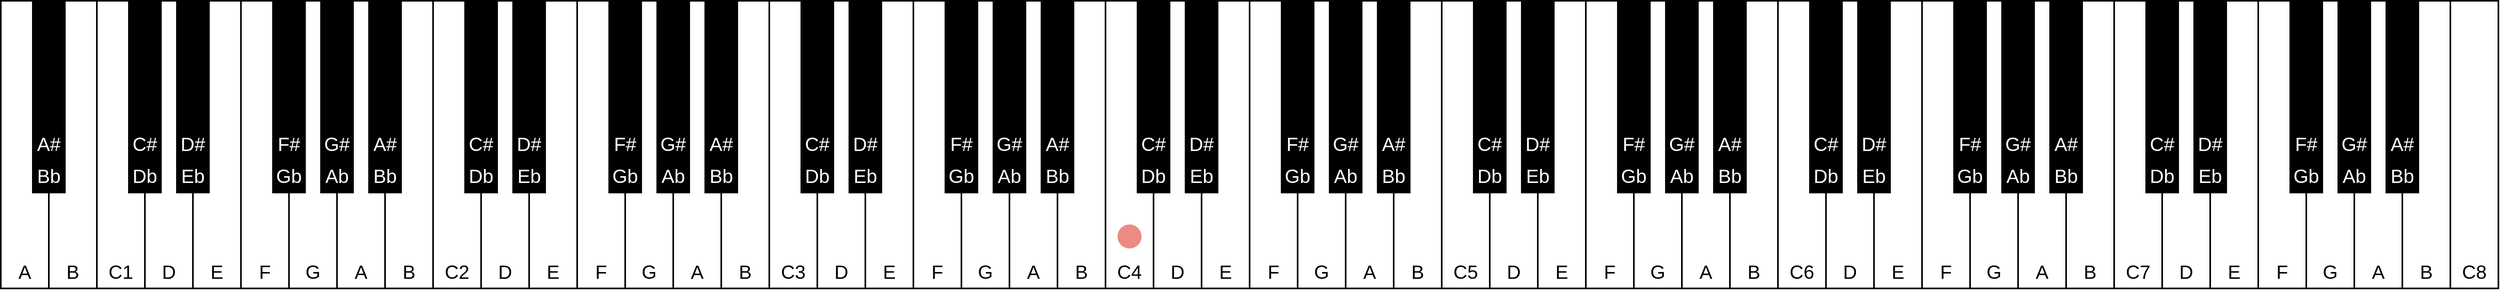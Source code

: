 <mxfile version="26.0.9" pages="8">
  <diagram name="钢琴" id="2a_0E4jyqDzBYghGEXFX">
    <mxGraphModel dx="5500" dy="2237" grid="1" gridSize="10" guides="1" tooltips="1" connect="1" arrows="1" fold="1" page="0" pageScale="1" pageWidth="827" pageHeight="1169" math="1" shadow="0">
      <root>
        <mxCell id="3Wy7pqQndzIYFJfStnNQ-0" />
        <mxCell id="3Wy7pqQndzIYFJfStnNQ-1" parent="3Wy7pqQndzIYFJfStnNQ-0" />
        <mxCell id="3Wy7pqQndzIYFJfStnNQ-2" value="" style="rounded=0;whiteSpace=wrap;html=1;strokeWidth=2;movable=1;resizable=1;rotatable=1;deletable=1;editable=1;locked=0;connectable=1;" vertex="1" parent="3Wy7pqQndzIYFJfStnNQ-1">
          <mxGeometry x="-20" y="80" width="60" height="360" as="geometry" />
        </mxCell>
        <mxCell id="3Wy7pqQndzIYFJfStnNQ-3" value="" style="rounded=0;whiteSpace=wrap;html=1;strokeWidth=2;movable=1;resizable=1;rotatable=1;deletable=1;editable=1;locked=0;connectable=1;" vertex="1" parent="3Wy7pqQndzIYFJfStnNQ-1">
          <mxGeometry x="40" y="80" width="60" height="360" as="geometry" />
        </mxCell>
        <mxCell id="3Wy7pqQndzIYFJfStnNQ-4" value="" style="rounded=0;whiteSpace=wrap;html=1;strokeWidth=2;movable=1;resizable=1;rotatable=1;deletable=1;editable=1;locked=0;connectable=1;" vertex="1" parent="3Wy7pqQndzIYFJfStnNQ-1">
          <mxGeometry x="100" y="80" width="60" height="360" as="geometry" />
        </mxCell>
        <mxCell id="3Wy7pqQndzIYFJfStnNQ-5" value="" style="rounded=0;whiteSpace=wrap;html=1;strokeWidth=2;movable=1;resizable=1;rotatable=1;deletable=1;editable=1;locked=0;connectable=1;" vertex="1" parent="3Wy7pqQndzIYFJfStnNQ-1">
          <mxGeometry x="160" y="80" width="60" height="360" as="geometry" />
        </mxCell>
        <mxCell id="3Wy7pqQndzIYFJfStnNQ-6" value="" style="rounded=0;whiteSpace=wrap;html=1;strokeWidth=2;movable=1;resizable=1;rotatable=1;deletable=1;editable=1;locked=0;connectable=1;" vertex="1" parent="3Wy7pqQndzIYFJfStnNQ-1">
          <mxGeometry x="220" y="80" width="60" height="360" as="geometry" />
        </mxCell>
        <mxCell id="3Wy7pqQndzIYFJfStnNQ-7" value="" style="rounded=0;whiteSpace=wrap;html=1;strokeWidth=2;movable=1;resizable=1;rotatable=1;deletable=1;editable=1;locked=0;connectable=1;" vertex="1" parent="3Wy7pqQndzIYFJfStnNQ-1">
          <mxGeometry x="280" y="80" width="60" height="360" as="geometry" />
        </mxCell>
        <mxCell id="3Wy7pqQndzIYFJfStnNQ-8" value="" style="rounded=0;whiteSpace=wrap;html=1;strokeWidth=2;movable=1;resizable=1;rotatable=1;deletable=1;editable=1;locked=0;connectable=1;" vertex="1" parent="3Wy7pqQndzIYFJfStnNQ-1">
          <mxGeometry x="340" y="80" width="60" height="360" as="geometry" />
        </mxCell>
        <mxCell id="3Wy7pqQndzIYFJfStnNQ-9" value="" style="rounded=0;whiteSpace=wrap;html=1;fillColor=#000000;strokeWidth=2;movable=1;resizable=1;rotatable=1;deletable=1;editable=1;locked=0;connectable=1;" vertex="1" parent="3Wy7pqQndzIYFJfStnNQ-1">
          <mxGeometry x="20" y="80" width="40" height="240" as="geometry" />
        </mxCell>
        <mxCell id="3Wy7pqQndzIYFJfStnNQ-10" value="" style="rounded=0;whiteSpace=wrap;html=1;fillColor=#000000;strokeWidth=2;movable=1;resizable=1;rotatable=1;deletable=1;editable=1;locked=0;connectable=1;" vertex="1" parent="3Wy7pqQndzIYFJfStnNQ-1">
          <mxGeometry x="80" y="80" width="40" height="240" as="geometry" />
        </mxCell>
        <mxCell id="3Wy7pqQndzIYFJfStnNQ-11" value="" style="rounded=0;whiteSpace=wrap;html=1;fillColor=#000000;strokeWidth=2;movable=1;resizable=1;rotatable=1;deletable=1;editable=1;locked=0;connectable=1;" vertex="1" parent="3Wy7pqQndzIYFJfStnNQ-1">
          <mxGeometry x="200" y="80" width="40" height="240" as="geometry" />
        </mxCell>
        <mxCell id="3Wy7pqQndzIYFJfStnNQ-12" value="" style="rounded=0;whiteSpace=wrap;html=1;fillColor=#000000;strokeWidth=2;movable=1;resizable=1;rotatable=1;deletable=1;editable=1;locked=0;connectable=1;" vertex="1" parent="3Wy7pqQndzIYFJfStnNQ-1">
          <mxGeometry x="260" y="80" width="40" height="240" as="geometry" />
        </mxCell>
        <mxCell id="3Wy7pqQndzIYFJfStnNQ-13" value="" style="rounded=0;whiteSpace=wrap;html=1;fillColor=#000000;strokeWidth=2;movable=1;resizable=1;rotatable=1;deletable=1;editable=1;locked=0;connectable=1;" vertex="1" parent="3Wy7pqQndzIYFJfStnNQ-1">
          <mxGeometry x="320" y="80" width="40" height="240" as="geometry" />
        </mxCell>
        <mxCell id="3Wy7pqQndzIYFJfStnNQ-14" value="C5" style="text;html=1;align=center;verticalAlign=middle;whiteSpace=wrap;rounded=0;fontSize=24;movable=1;resizable=1;rotatable=1;deletable=1;editable=1;locked=0;connectable=1;" vertex="1" parent="3Wy7pqQndzIYFJfStnNQ-1">
          <mxGeometry x="-20" y="400" width="60" height="40" as="geometry" />
        </mxCell>
        <mxCell id="3Wy7pqQndzIYFJfStnNQ-15" value="D" style="text;html=1;align=center;verticalAlign=middle;whiteSpace=wrap;rounded=0;fontSize=24;movable=1;resizable=1;rotatable=1;deletable=1;editable=1;locked=0;connectable=1;" vertex="1" parent="3Wy7pqQndzIYFJfStnNQ-1">
          <mxGeometry x="40" y="400" width="60" height="40" as="geometry" />
        </mxCell>
        <mxCell id="3Wy7pqQndzIYFJfStnNQ-16" value="E" style="text;html=1;align=center;verticalAlign=middle;whiteSpace=wrap;rounded=0;fontSize=24;movable=1;resizable=1;rotatable=1;deletable=1;editable=1;locked=0;connectable=1;" vertex="1" parent="3Wy7pqQndzIYFJfStnNQ-1">
          <mxGeometry x="100" y="400" width="60" height="40" as="geometry" />
        </mxCell>
        <mxCell id="3Wy7pqQndzIYFJfStnNQ-17" value="F" style="text;html=1;align=center;verticalAlign=middle;whiteSpace=wrap;rounded=0;fontSize=24;movable=1;resizable=1;rotatable=1;deletable=1;editable=1;locked=0;connectable=1;" vertex="1" parent="3Wy7pqQndzIYFJfStnNQ-1">
          <mxGeometry x="160" y="400" width="60" height="40" as="geometry" />
        </mxCell>
        <mxCell id="3Wy7pqQndzIYFJfStnNQ-18" value="A" style="text;html=1;align=center;verticalAlign=middle;whiteSpace=wrap;rounded=0;fontSize=24;movable=1;resizable=1;rotatable=1;deletable=1;editable=1;locked=0;connectable=1;" vertex="1" parent="3Wy7pqQndzIYFJfStnNQ-1">
          <mxGeometry x="280" y="400" width="60" height="40" as="geometry" />
        </mxCell>
        <mxCell id="3Wy7pqQndzIYFJfStnNQ-19" value="B" style="text;html=1;align=center;verticalAlign=middle;whiteSpace=wrap;rounded=0;fontSize=24;movable=1;resizable=1;rotatable=1;deletable=1;editable=1;locked=0;connectable=1;" vertex="1" parent="3Wy7pqQndzIYFJfStnNQ-1">
          <mxGeometry x="340" y="400" width="60" height="40" as="geometry" />
        </mxCell>
        <mxCell id="3Wy7pqQndzIYFJfStnNQ-20" value="G" style="text;html=1;align=center;verticalAlign=middle;whiteSpace=wrap;rounded=0;fontSize=24;movable=1;resizable=1;rotatable=1;deletable=1;editable=1;locked=0;connectable=1;" vertex="1" parent="3Wy7pqQndzIYFJfStnNQ-1">
          <mxGeometry x="220" y="400" width="60" height="40" as="geometry" />
        </mxCell>
        <mxCell id="3Wy7pqQndzIYFJfStnNQ-21" value="C#" style="text;html=1;align=center;verticalAlign=middle;whiteSpace=wrap;rounded=0;fontSize=24;fontColor=#FFFFFF;movable=1;resizable=1;rotatable=1;deletable=1;editable=1;locked=0;connectable=1;" vertex="1" parent="3Wy7pqQndzIYFJfStnNQ-1">
          <mxGeometry x="20" y="240" width="40" height="40" as="geometry" />
        </mxCell>
        <mxCell id="3Wy7pqQndzIYFJfStnNQ-22" value="Db" style="text;html=1;align=center;verticalAlign=middle;whiteSpace=wrap;rounded=0;fontSize=24;fontColor=#FFFFFF;movable=1;resizable=1;rotatable=1;deletable=1;editable=1;locked=0;connectable=1;" vertex="1" parent="3Wy7pqQndzIYFJfStnNQ-1">
          <mxGeometry x="20" y="280" width="40" height="40" as="geometry" />
        </mxCell>
        <mxCell id="3Wy7pqQndzIYFJfStnNQ-23" value="D#" style="text;html=1;align=center;verticalAlign=middle;whiteSpace=wrap;rounded=0;fontSize=24;fontColor=#FFFFFF;movable=1;resizable=1;rotatable=1;deletable=1;editable=1;locked=0;connectable=1;" vertex="1" parent="3Wy7pqQndzIYFJfStnNQ-1">
          <mxGeometry x="80" y="240" width="40" height="40" as="geometry" />
        </mxCell>
        <mxCell id="3Wy7pqQndzIYFJfStnNQ-24" value="Eb" style="text;html=1;align=center;verticalAlign=middle;whiteSpace=wrap;rounded=0;fontSize=24;fontColor=#FFFFFF;movable=1;resizable=1;rotatable=1;deletable=1;editable=1;locked=0;connectable=1;" vertex="1" parent="3Wy7pqQndzIYFJfStnNQ-1">
          <mxGeometry x="80" y="280" width="40" height="40" as="geometry" />
        </mxCell>
        <mxCell id="3Wy7pqQndzIYFJfStnNQ-25" value="F#" style="text;html=1;align=center;verticalAlign=middle;whiteSpace=wrap;rounded=0;fontSize=24;fontColor=#FFFFFF;movable=1;resizable=1;rotatable=1;deletable=1;editable=1;locked=0;connectable=1;" vertex="1" parent="3Wy7pqQndzIYFJfStnNQ-1">
          <mxGeometry x="200" y="240" width="40" height="40" as="geometry" />
        </mxCell>
        <mxCell id="3Wy7pqQndzIYFJfStnNQ-26" value="Gb" style="text;html=1;align=center;verticalAlign=middle;whiteSpace=wrap;rounded=0;fontSize=24;fontColor=#FFFFFF;movable=1;resizable=1;rotatable=1;deletable=1;editable=1;locked=0;connectable=1;" vertex="1" parent="3Wy7pqQndzIYFJfStnNQ-1">
          <mxGeometry x="200" y="280" width="40" height="40" as="geometry" />
        </mxCell>
        <mxCell id="3Wy7pqQndzIYFJfStnNQ-27" value="G#" style="text;html=1;align=center;verticalAlign=middle;whiteSpace=wrap;rounded=0;fontSize=24;fontColor=#FFFFFF;movable=1;resizable=1;rotatable=1;deletable=1;editable=1;locked=0;connectable=1;" vertex="1" parent="3Wy7pqQndzIYFJfStnNQ-1">
          <mxGeometry x="260" y="240" width="40" height="40" as="geometry" />
        </mxCell>
        <mxCell id="3Wy7pqQndzIYFJfStnNQ-28" value="Ab" style="text;html=1;align=center;verticalAlign=middle;whiteSpace=wrap;rounded=0;fontSize=24;fontColor=#FFFFFF;movable=1;resizable=1;rotatable=1;deletable=1;editable=1;locked=0;connectable=1;" vertex="1" parent="3Wy7pqQndzIYFJfStnNQ-1">
          <mxGeometry x="260" y="280" width="40" height="40" as="geometry" />
        </mxCell>
        <mxCell id="3Wy7pqQndzIYFJfStnNQ-29" value="A#" style="text;html=1;align=center;verticalAlign=middle;whiteSpace=wrap;rounded=0;fontSize=24;fontColor=#FFFFFF;movable=1;resizable=1;rotatable=1;deletable=1;editable=1;locked=0;connectable=1;" vertex="1" parent="3Wy7pqQndzIYFJfStnNQ-1">
          <mxGeometry x="320" y="240" width="40" height="40" as="geometry" />
        </mxCell>
        <mxCell id="3Wy7pqQndzIYFJfStnNQ-30" value="Bb" style="text;html=1;align=center;verticalAlign=middle;whiteSpace=wrap;rounded=0;fontSize=24;fontColor=#FFFFFF;movable=1;resizable=1;rotatable=1;deletable=1;editable=1;locked=0;connectable=1;" vertex="1" parent="3Wy7pqQndzIYFJfStnNQ-1">
          <mxGeometry x="320" y="280" width="40" height="40" as="geometry" />
        </mxCell>
        <mxCell id="3Wy7pqQndzIYFJfStnNQ-31" value="" style="rounded=0;whiteSpace=wrap;html=1;strokeWidth=2;movable=1;resizable=1;rotatable=1;deletable=1;editable=1;locked=0;connectable=1;" vertex="1" parent="3Wy7pqQndzIYFJfStnNQ-1">
          <mxGeometry x="400" y="80" width="60" height="360" as="geometry" />
        </mxCell>
        <mxCell id="3Wy7pqQndzIYFJfStnNQ-32" value="" style="rounded=0;whiteSpace=wrap;html=1;strokeWidth=2;movable=1;resizable=1;rotatable=1;deletable=1;editable=1;locked=0;connectable=1;" vertex="1" parent="3Wy7pqQndzIYFJfStnNQ-1">
          <mxGeometry x="460" y="80" width="60" height="360" as="geometry" />
        </mxCell>
        <mxCell id="3Wy7pqQndzIYFJfStnNQ-33" value="" style="rounded=0;whiteSpace=wrap;html=1;strokeWidth=2;movable=1;resizable=1;rotatable=1;deletable=1;editable=1;locked=0;connectable=1;" vertex="1" parent="3Wy7pqQndzIYFJfStnNQ-1">
          <mxGeometry x="520" y="80" width="60" height="360" as="geometry" />
        </mxCell>
        <mxCell id="3Wy7pqQndzIYFJfStnNQ-34" value="" style="rounded=0;whiteSpace=wrap;html=1;strokeWidth=2;movable=1;resizable=1;rotatable=1;deletable=1;editable=1;locked=0;connectable=1;" vertex="1" parent="3Wy7pqQndzIYFJfStnNQ-1">
          <mxGeometry x="580" y="80" width="60" height="360" as="geometry" />
        </mxCell>
        <mxCell id="3Wy7pqQndzIYFJfStnNQ-35" value="" style="rounded=0;whiteSpace=wrap;html=1;strokeWidth=2;movable=1;resizable=1;rotatable=1;deletable=1;editable=1;locked=0;connectable=1;" vertex="1" parent="3Wy7pqQndzIYFJfStnNQ-1">
          <mxGeometry x="640" y="80" width="60" height="360" as="geometry" />
        </mxCell>
        <mxCell id="3Wy7pqQndzIYFJfStnNQ-36" value="" style="rounded=0;whiteSpace=wrap;html=1;strokeWidth=2;movable=1;resizable=1;rotatable=1;deletable=1;editable=1;locked=0;connectable=1;" vertex="1" parent="3Wy7pqQndzIYFJfStnNQ-1">
          <mxGeometry x="700" y="80" width="60" height="360" as="geometry" />
        </mxCell>
        <mxCell id="3Wy7pqQndzIYFJfStnNQ-37" value="" style="rounded=0;whiteSpace=wrap;html=1;strokeWidth=2;movable=1;resizable=1;rotatable=1;deletable=1;editable=1;locked=0;connectable=1;" vertex="1" parent="3Wy7pqQndzIYFJfStnNQ-1">
          <mxGeometry x="760" y="80" width="60" height="360" as="geometry" />
        </mxCell>
        <mxCell id="3Wy7pqQndzIYFJfStnNQ-38" value="" style="rounded=0;whiteSpace=wrap;html=1;fillColor=#000000;strokeWidth=2;movable=1;resizable=1;rotatable=1;deletable=1;editable=1;locked=0;connectable=1;" vertex="1" parent="3Wy7pqQndzIYFJfStnNQ-1">
          <mxGeometry x="440" y="80" width="40" height="240" as="geometry" />
        </mxCell>
        <mxCell id="3Wy7pqQndzIYFJfStnNQ-39" value="" style="rounded=0;whiteSpace=wrap;html=1;fillColor=#000000;strokeWidth=2;movable=1;resizable=1;rotatable=1;deletable=1;editable=1;locked=0;connectable=1;" vertex="1" parent="3Wy7pqQndzIYFJfStnNQ-1">
          <mxGeometry x="500" y="80" width="40" height="240" as="geometry" />
        </mxCell>
        <mxCell id="3Wy7pqQndzIYFJfStnNQ-40" value="" style="rounded=0;whiteSpace=wrap;html=1;fillColor=#000000;strokeWidth=2;movable=1;resizable=1;rotatable=1;deletable=1;editable=1;locked=0;connectable=1;" vertex="1" parent="3Wy7pqQndzIYFJfStnNQ-1">
          <mxGeometry x="620" y="80" width="40" height="240" as="geometry" />
        </mxCell>
        <mxCell id="3Wy7pqQndzIYFJfStnNQ-41" value="" style="rounded=0;whiteSpace=wrap;html=1;fillColor=#000000;strokeWidth=2;movable=1;resizable=1;rotatable=1;deletable=1;editable=1;locked=0;connectable=1;" vertex="1" parent="3Wy7pqQndzIYFJfStnNQ-1">
          <mxGeometry x="680" y="80" width="40" height="240" as="geometry" />
        </mxCell>
        <mxCell id="3Wy7pqQndzIYFJfStnNQ-42" value="" style="rounded=0;whiteSpace=wrap;html=1;fillColor=#000000;strokeWidth=2;movable=1;resizable=1;rotatable=1;deletable=1;editable=1;locked=0;connectable=1;" vertex="1" parent="3Wy7pqQndzIYFJfStnNQ-1">
          <mxGeometry x="740" y="80" width="40" height="240" as="geometry" />
        </mxCell>
        <mxCell id="3Wy7pqQndzIYFJfStnNQ-43" value="C6" style="text;html=1;align=center;verticalAlign=middle;whiteSpace=wrap;rounded=0;fontSize=24;movable=1;resizable=1;rotatable=1;deletable=1;editable=1;locked=0;connectable=1;" vertex="1" parent="3Wy7pqQndzIYFJfStnNQ-1">
          <mxGeometry x="400" y="400" width="60" height="40" as="geometry" />
        </mxCell>
        <mxCell id="3Wy7pqQndzIYFJfStnNQ-44" value="D" style="text;html=1;align=center;verticalAlign=middle;whiteSpace=wrap;rounded=0;fontSize=24;movable=1;resizable=1;rotatable=1;deletable=1;editable=1;locked=0;connectable=1;" vertex="1" parent="3Wy7pqQndzIYFJfStnNQ-1">
          <mxGeometry x="460" y="400" width="60" height="40" as="geometry" />
        </mxCell>
        <mxCell id="3Wy7pqQndzIYFJfStnNQ-45" value="E" style="text;html=1;align=center;verticalAlign=middle;whiteSpace=wrap;rounded=0;fontSize=24;movable=1;resizable=1;rotatable=1;deletable=1;editable=1;locked=0;connectable=1;" vertex="1" parent="3Wy7pqQndzIYFJfStnNQ-1">
          <mxGeometry x="520" y="400" width="60" height="40" as="geometry" />
        </mxCell>
        <mxCell id="3Wy7pqQndzIYFJfStnNQ-46" value="F" style="text;html=1;align=center;verticalAlign=middle;whiteSpace=wrap;rounded=0;fontSize=24;movable=1;resizable=1;rotatable=1;deletable=1;editable=1;locked=0;connectable=1;" vertex="1" parent="3Wy7pqQndzIYFJfStnNQ-1">
          <mxGeometry x="580" y="400" width="60" height="40" as="geometry" />
        </mxCell>
        <mxCell id="3Wy7pqQndzIYFJfStnNQ-47" value="A" style="text;html=1;align=center;verticalAlign=middle;whiteSpace=wrap;rounded=0;fontSize=24;movable=1;resizable=1;rotatable=1;deletable=1;editable=1;locked=0;connectable=1;" vertex="1" parent="3Wy7pqQndzIYFJfStnNQ-1">
          <mxGeometry x="700" y="400" width="60" height="40" as="geometry" />
        </mxCell>
        <mxCell id="3Wy7pqQndzIYFJfStnNQ-48" value="B" style="text;html=1;align=center;verticalAlign=middle;whiteSpace=wrap;rounded=0;fontSize=24;movable=1;resizable=1;rotatable=1;deletable=1;editable=1;locked=0;connectable=1;" vertex="1" parent="3Wy7pqQndzIYFJfStnNQ-1">
          <mxGeometry x="760" y="400" width="60" height="40" as="geometry" />
        </mxCell>
        <mxCell id="3Wy7pqQndzIYFJfStnNQ-49" value="G" style="text;html=1;align=center;verticalAlign=middle;whiteSpace=wrap;rounded=0;fontSize=24;movable=1;resizable=1;rotatable=1;deletable=1;editable=1;locked=0;connectable=1;" vertex="1" parent="3Wy7pqQndzIYFJfStnNQ-1">
          <mxGeometry x="640" y="400" width="60" height="40" as="geometry" />
        </mxCell>
        <mxCell id="3Wy7pqQndzIYFJfStnNQ-50" value="C#" style="text;html=1;align=center;verticalAlign=middle;whiteSpace=wrap;rounded=0;fontSize=24;fontColor=#FFFFFF;movable=1;resizable=1;rotatable=1;deletable=1;editable=1;locked=0;connectable=1;" vertex="1" parent="3Wy7pqQndzIYFJfStnNQ-1">
          <mxGeometry x="440" y="240" width="40" height="40" as="geometry" />
        </mxCell>
        <mxCell id="3Wy7pqQndzIYFJfStnNQ-51" value="Db" style="text;html=1;align=center;verticalAlign=middle;whiteSpace=wrap;rounded=0;fontSize=24;fontColor=#FFFFFF;movable=1;resizable=1;rotatable=1;deletable=1;editable=1;locked=0;connectable=1;" vertex="1" parent="3Wy7pqQndzIYFJfStnNQ-1">
          <mxGeometry x="440" y="280" width="40" height="40" as="geometry" />
        </mxCell>
        <mxCell id="3Wy7pqQndzIYFJfStnNQ-52" value="D#" style="text;html=1;align=center;verticalAlign=middle;whiteSpace=wrap;rounded=0;fontSize=24;fontColor=#FFFFFF;movable=1;resizable=1;rotatable=1;deletable=1;editable=1;locked=0;connectable=1;" vertex="1" parent="3Wy7pqQndzIYFJfStnNQ-1">
          <mxGeometry x="500" y="240" width="40" height="40" as="geometry" />
        </mxCell>
        <mxCell id="3Wy7pqQndzIYFJfStnNQ-53" value="Eb" style="text;html=1;align=center;verticalAlign=middle;whiteSpace=wrap;rounded=0;fontSize=24;fontColor=#FFFFFF;movable=1;resizable=1;rotatable=1;deletable=1;editable=1;locked=0;connectable=1;" vertex="1" parent="3Wy7pqQndzIYFJfStnNQ-1">
          <mxGeometry x="500" y="280" width="40" height="40" as="geometry" />
        </mxCell>
        <mxCell id="3Wy7pqQndzIYFJfStnNQ-54" value="F#" style="text;html=1;align=center;verticalAlign=middle;whiteSpace=wrap;rounded=0;fontSize=24;fontColor=#FFFFFF;movable=1;resizable=1;rotatable=1;deletable=1;editable=1;locked=0;connectable=1;" vertex="1" parent="3Wy7pqQndzIYFJfStnNQ-1">
          <mxGeometry x="620" y="240" width="40" height="40" as="geometry" />
        </mxCell>
        <mxCell id="3Wy7pqQndzIYFJfStnNQ-55" value="Gb" style="text;html=1;align=center;verticalAlign=middle;whiteSpace=wrap;rounded=0;fontSize=24;fontColor=#FFFFFF;movable=1;resizable=1;rotatable=1;deletable=1;editable=1;locked=0;connectable=1;" vertex="1" parent="3Wy7pqQndzIYFJfStnNQ-1">
          <mxGeometry x="620" y="280" width="40" height="40" as="geometry" />
        </mxCell>
        <mxCell id="3Wy7pqQndzIYFJfStnNQ-56" value="G#" style="text;html=1;align=center;verticalAlign=middle;whiteSpace=wrap;rounded=0;fontSize=24;fontColor=#FFFFFF;movable=1;resizable=1;rotatable=1;deletable=1;editable=1;locked=0;connectable=1;" vertex="1" parent="3Wy7pqQndzIYFJfStnNQ-1">
          <mxGeometry x="680" y="240" width="40" height="40" as="geometry" />
        </mxCell>
        <mxCell id="3Wy7pqQndzIYFJfStnNQ-57" value="Ab" style="text;html=1;align=center;verticalAlign=middle;whiteSpace=wrap;rounded=0;fontSize=24;fontColor=#FFFFFF;movable=1;resizable=1;rotatable=1;deletable=1;editable=1;locked=0;connectable=1;" vertex="1" parent="3Wy7pqQndzIYFJfStnNQ-1">
          <mxGeometry x="680" y="280" width="40" height="40" as="geometry" />
        </mxCell>
        <mxCell id="3Wy7pqQndzIYFJfStnNQ-58" value="A#" style="text;html=1;align=center;verticalAlign=middle;whiteSpace=wrap;rounded=0;fontSize=24;fontColor=#FFFFFF;movable=1;resizable=1;rotatable=1;deletable=1;editable=1;locked=0;connectable=1;" vertex="1" parent="3Wy7pqQndzIYFJfStnNQ-1">
          <mxGeometry x="740" y="240" width="40" height="40" as="geometry" />
        </mxCell>
        <mxCell id="3Wy7pqQndzIYFJfStnNQ-59" value="Bb" style="text;html=1;align=center;verticalAlign=middle;whiteSpace=wrap;rounded=0;fontSize=24;fontColor=#FFFFFF;movable=1;resizable=1;rotatable=1;deletable=1;editable=1;locked=0;connectable=1;" vertex="1" parent="3Wy7pqQndzIYFJfStnNQ-1">
          <mxGeometry x="740" y="280" width="40" height="40" as="geometry" />
        </mxCell>
        <mxCell id="ZlQOiX5VXKM8BXOqRrqY-0" value="" style="rounded=0;whiteSpace=wrap;html=1;strokeWidth=2;movable=1;resizable=1;rotatable=1;deletable=1;editable=1;locked=0;connectable=1;" vertex="1" parent="3Wy7pqQndzIYFJfStnNQ-1">
          <mxGeometry x="-860" y="80" width="60" height="360" as="geometry" />
        </mxCell>
        <mxCell id="ZlQOiX5VXKM8BXOqRrqY-1" value="" style="rounded=0;whiteSpace=wrap;html=1;strokeWidth=2;movable=1;resizable=1;rotatable=1;deletable=1;editable=1;locked=0;connectable=1;" vertex="1" parent="3Wy7pqQndzIYFJfStnNQ-1">
          <mxGeometry x="-800" y="80" width="60" height="360" as="geometry" />
        </mxCell>
        <mxCell id="ZlQOiX5VXKM8BXOqRrqY-2" value="" style="rounded=0;whiteSpace=wrap;html=1;strokeWidth=2;movable=1;resizable=1;rotatable=1;deletable=1;editable=1;locked=0;connectable=1;" vertex="1" parent="3Wy7pqQndzIYFJfStnNQ-1">
          <mxGeometry x="-740" y="80" width="60" height="360" as="geometry" />
        </mxCell>
        <mxCell id="ZlQOiX5VXKM8BXOqRrqY-3" value="" style="rounded=0;whiteSpace=wrap;html=1;strokeWidth=2;movable=1;resizable=1;rotatable=1;deletable=1;editable=1;locked=0;connectable=1;" vertex="1" parent="3Wy7pqQndzIYFJfStnNQ-1">
          <mxGeometry x="-680" y="80" width="60" height="360" as="geometry" />
        </mxCell>
        <mxCell id="ZlQOiX5VXKM8BXOqRrqY-4" value="" style="rounded=0;whiteSpace=wrap;html=1;strokeWidth=2;movable=1;resizable=1;rotatable=1;deletable=1;editable=1;locked=0;connectable=1;" vertex="1" parent="3Wy7pqQndzIYFJfStnNQ-1">
          <mxGeometry x="-620" y="80" width="60" height="360" as="geometry" />
        </mxCell>
        <mxCell id="ZlQOiX5VXKM8BXOqRrqY-5" value="" style="rounded=0;whiteSpace=wrap;html=1;strokeWidth=2;movable=1;resizable=1;rotatable=1;deletable=1;editable=1;locked=0;connectable=1;" vertex="1" parent="3Wy7pqQndzIYFJfStnNQ-1">
          <mxGeometry x="-560" y="80" width="60" height="360" as="geometry" />
        </mxCell>
        <mxCell id="ZlQOiX5VXKM8BXOqRrqY-6" value="" style="rounded=0;whiteSpace=wrap;html=1;strokeWidth=2;movable=1;resizable=1;rotatable=1;deletable=1;editable=1;locked=0;connectable=1;" vertex="1" parent="3Wy7pqQndzIYFJfStnNQ-1">
          <mxGeometry x="-500" y="80" width="60" height="360" as="geometry" />
        </mxCell>
        <mxCell id="ZlQOiX5VXKM8BXOqRrqY-7" value="" style="rounded=0;whiteSpace=wrap;html=1;fillColor=#000000;strokeWidth=2;movable=1;resizable=1;rotatable=1;deletable=1;editable=1;locked=0;connectable=1;" vertex="1" parent="3Wy7pqQndzIYFJfStnNQ-1">
          <mxGeometry x="-820" y="80" width="40" height="240" as="geometry" />
        </mxCell>
        <mxCell id="ZlQOiX5VXKM8BXOqRrqY-8" value="" style="rounded=0;whiteSpace=wrap;html=1;fillColor=#000000;strokeWidth=2;movable=1;resizable=1;rotatable=1;deletable=1;editable=1;locked=0;connectable=1;" vertex="1" parent="3Wy7pqQndzIYFJfStnNQ-1">
          <mxGeometry x="-760" y="80" width="40" height="240" as="geometry" />
        </mxCell>
        <mxCell id="ZlQOiX5VXKM8BXOqRrqY-9" value="" style="rounded=0;whiteSpace=wrap;html=1;fillColor=#000000;strokeWidth=2;movable=1;resizable=1;rotatable=1;deletable=1;editable=1;locked=0;connectable=1;" vertex="1" parent="3Wy7pqQndzIYFJfStnNQ-1">
          <mxGeometry x="-640" y="80" width="40" height="240" as="geometry" />
        </mxCell>
        <mxCell id="ZlQOiX5VXKM8BXOqRrqY-10" value="" style="rounded=0;whiteSpace=wrap;html=1;fillColor=#000000;strokeWidth=2;movable=1;resizable=1;rotatable=1;deletable=1;editable=1;locked=0;connectable=1;" vertex="1" parent="3Wy7pqQndzIYFJfStnNQ-1">
          <mxGeometry x="-580" y="80" width="40" height="240" as="geometry" />
        </mxCell>
        <mxCell id="ZlQOiX5VXKM8BXOqRrqY-11" value="" style="rounded=0;whiteSpace=wrap;html=1;fillColor=#000000;strokeWidth=2;movable=1;resizable=1;rotatable=1;deletable=1;editable=1;locked=0;connectable=1;" vertex="1" parent="3Wy7pqQndzIYFJfStnNQ-1">
          <mxGeometry x="-520" y="80" width="40" height="240" as="geometry" />
        </mxCell>
        <mxCell id="ZlQOiX5VXKM8BXOqRrqY-12" value="C3" style="text;html=1;align=center;verticalAlign=middle;whiteSpace=wrap;rounded=0;fontSize=24;movable=1;resizable=1;rotatable=1;deletable=1;editable=1;locked=0;connectable=1;" vertex="1" parent="3Wy7pqQndzIYFJfStnNQ-1">
          <mxGeometry x="-860" y="400" width="60" height="40" as="geometry" />
        </mxCell>
        <mxCell id="ZlQOiX5VXKM8BXOqRrqY-13" value="D" style="text;html=1;align=center;verticalAlign=middle;whiteSpace=wrap;rounded=0;fontSize=24;movable=1;resizable=1;rotatable=1;deletable=1;editable=1;locked=0;connectable=1;" vertex="1" parent="3Wy7pqQndzIYFJfStnNQ-1">
          <mxGeometry x="-800" y="400" width="60" height="40" as="geometry" />
        </mxCell>
        <mxCell id="ZlQOiX5VXKM8BXOqRrqY-14" value="E" style="text;html=1;align=center;verticalAlign=middle;whiteSpace=wrap;rounded=0;fontSize=24;movable=1;resizable=1;rotatable=1;deletable=1;editable=1;locked=0;connectable=1;" vertex="1" parent="3Wy7pqQndzIYFJfStnNQ-1">
          <mxGeometry x="-740" y="400" width="60" height="40" as="geometry" />
        </mxCell>
        <mxCell id="ZlQOiX5VXKM8BXOqRrqY-15" value="F" style="text;html=1;align=center;verticalAlign=middle;whiteSpace=wrap;rounded=0;fontSize=24;movable=1;resizable=1;rotatable=1;deletable=1;editable=1;locked=0;connectable=1;" vertex="1" parent="3Wy7pqQndzIYFJfStnNQ-1">
          <mxGeometry x="-680" y="400" width="60" height="40" as="geometry" />
        </mxCell>
        <mxCell id="ZlQOiX5VXKM8BXOqRrqY-16" value="A" style="text;html=1;align=center;verticalAlign=middle;whiteSpace=wrap;rounded=0;fontSize=24;movable=1;resizable=1;rotatable=1;deletable=1;editable=1;locked=0;connectable=1;" vertex="1" parent="3Wy7pqQndzIYFJfStnNQ-1">
          <mxGeometry x="-560" y="400" width="60" height="40" as="geometry" />
        </mxCell>
        <mxCell id="ZlQOiX5VXKM8BXOqRrqY-17" value="B" style="text;html=1;align=center;verticalAlign=middle;whiteSpace=wrap;rounded=0;fontSize=24;movable=1;resizable=1;rotatable=1;deletable=1;editable=1;locked=0;connectable=1;" vertex="1" parent="3Wy7pqQndzIYFJfStnNQ-1">
          <mxGeometry x="-500" y="400" width="60" height="40" as="geometry" />
        </mxCell>
        <mxCell id="ZlQOiX5VXKM8BXOqRrqY-18" value="G" style="text;html=1;align=center;verticalAlign=middle;whiteSpace=wrap;rounded=0;fontSize=24;movable=1;resizable=1;rotatable=1;deletable=1;editable=1;locked=0;connectable=1;" vertex="1" parent="3Wy7pqQndzIYFJfStnNQ-1">
          <mxGeometry x="-620" y="400" width="60" height="40" as="geometry" />
        </mxCell>
        <mxCell id="ZlQOiX5VXKM8BXOqRrqY-19" value="C#" style="text;html=1;align=center;verticalAlign=middle;whiteSpace=wrap;rounded=0;fontSize=24;fontColor=#FFFFFF;movable=1;resizable=1;rotatable=1;deletable=1;editable=1;locked=0;connectable=1;" vertex="1" parent="3Wy7pqQndzIYFJfStnNQ-1">
          <mxGeometry x="-820" y="240" width="40" height="40" as="geometry" />
        </mxCell>
        <mxCell id="ZlQOiX5VXKM8BXOqRrqY-20" value="Db" style="text;html=1;align=center;verticalAlign=middle;whiteSpace=wrap;rounded=0;fontSize=24;fontColor=#FFFFFF;movable=1;resizable=1;rotatable=1;deletable=1;editable=1;locked=0;connectable=1;" vertex="1" parent="3Wy7pqQndzIYFJfStnNQ-1">
          <mxGeometry x="-820" y="280" width="40" height="40" as="geometry" />
        </mxCell>
        <mxCell id="ZlQOiX5VXKM8BXOqRrqY-21" value="D#" style="text;html=1;align=center;verticalAlign=middle;whiteSpace=wrap;rounded=0;fontSize=24;fontColor=#FFFFFF;movable=1;resizable=1;rotatable=1;deletable=1;editable=1;locked=0;connectable=1;" vertex="1" parent="3Wy7pqQndzIYFJfStnNQ-1">
          <mxGeometry x="-760" y="240" width="40" height="40" as="geometry" />
        </mxCell>
        <mxCell id="ZlQOiX5VXKM8BXOqRrqY-22" value="Eb" style="text;html=1;align=center;verticalAlign=middle;whiteSpace=wrap;rounded=0;fontSize=24;fontColor=#FFFFFF;movable=1;resizable=1;rotatable=1;deletable=1;editable=1;locked=0;connectable=1;" vertex="1" parent="3Wy7pqQndzIYFJfStnNQ-1">
          <mxGeometry x="-760" y="280" width="40" height="40" as="geometry" />
        </mxCell>
        <mxCell id="ZlQOiX5VXKM8BXOqRrqY-23" value="F#" style="text;html=1;align=center;verticalAlign=middle;whiteSpace=wrap;rounded=0;fontSize=24;fontColor=#FFFFFF;movable=1;resizable=1;rotatable=1;deletable=1;editable=1;locked=0;connectable=1;" vertex="1" parent="3Wy7pqQndzIYFJfStnNQ-1">
          <mxGeometry x="-640" y="240" width="40" height="40" as="geometry" />
        </mxCell>
        <mxCell id="ZlQOiX5VXKM8BXOqRrqY-24" value="Gb" style="text;html=1;align=center;verticalAlign=middle;whiteSpace=wrap;rounded=0;fontSize=24;fontColor=#FFFFFF;movable=1;resizable=1;rotatable=1;deletable=1;editable=1;locked=0;connectable=1;" vertex="1" parent="3Wy7pqQndzIYFJfStnNQ-1">
          <mxGeometry x="-640" y="280" width="40" height="40" as="geometry" />
        </mxCell>
        <mxCell id="ZlQOiX5VXKM8BXOqRrqY-25" value="G#" style="text;html=1;align=center;verticalAlign=middle;whiteSpace=wrap;rounded=0;fontSize=24;fontColor=#FFFFFF;movable=1;resizable=1;rotatable=1;deletable=1;editable=1;locked=0;connectable=1;" vertex="1" parent="3Wy7pqQndzIYFJfStnNQ-1">
          <mxGeometry x="-580" y="240" width="40" height="40" as="geometry" />
        </mxCell>
        <mxCell id="ZlQOiX5VXKM8BXOqRrqY-26" value="Ab" style="text;html=1;align=center;verticalAlign=middle;whiteSpace=wrap;rounded=0;fontSize=24;fontColor=#FFFFFF;movable=1;resizable=1;rotatable=1;deletable=1;editable=1;locked=0;connectable=1;" vertex="1" parent="3Wy7pqQndzIYFJfStnNQ-1">
          <mxGeometry x="-580" y="280" width="40" height="40" as="geometry" />
        </mxCell>
        <mxCell id="ZlQOiX5VXKM8BXOqRrqY-27" value="A#" style="text;html=1;align=center;verticalAlign=middle;whiteSpace=wrap;rounded=0;fontSize=24;fontColor=#FFFFFF;movable=1;resizable=1;rotatable=1;deletable=1;editable=1;locked=0;connectable=1;" vertex="1" parent="3Wy7pqQndzIYFJfStnNQ-1">
          <mxGeometry x="-520" y="240" width="40" height="40" as="geometry" />
        </mxCell>
        <mxCell id="ZlQOiX5VXKM8BXOqRrqY-28" value="Bb" style="text;html=1;align=center;verticalAlign=middle;whiteSpace=wrap;rounded=0;fontSize=24;fontColor=#FFFFFF;movable=1;resizable=1;rotatable=1;deletable=1;editable=1;locked=0;connectable=1;" vertex="1" parent="3Wy7pqQndzIYFJfStnNQ-1">
          <mxGeometry x="-520" y="280" width="40" height="40" as="geometry" />
        </mxCell>
        <mxCell id="ZlQOiX5VXKM8BXOqRrqY-29" value="" style="rounded=0;whiteSpace=wrap;html=1;strokeWidth=2;movable=1;resizable=1;rotatable=1;deletable=1;editable=1;locked=0;connectable=1;" vertex="1" parent="3Wy7pqQndzIYFJfStnNQ-1">
          <mxGeometry x="-440" y="80" width="60" height="360" as="geometry" />
        </mxCell>
        <mxCell id="ZlQOiX5VXKM8BXOqRrqY-30" value="" style="rounded=0;whiteSpace=wrap;html=1;strokeWidth=2;movable=1;resizable=1;rotatable=1;deletable=1;editable=1;locked=0;connectable=1;" vertex="1" parent="3Wy7pqQndzIYFJfStnNQ-1">
          <mxGeometry x="-380" y="80" width="60" height="360" as="geometry" />
        </mxCell>
        <mxCell id="ZlQOiX5VXKM8BXOqRrqY-31" value="" style="rounded=0;whiteSpace=wrap;html=1;strokeWidth=2;movable=1;resizable=1;rotatable=1;deletable=1;editable=1;locked=0;connectable=1;" vertex="1" parent="3Wy7pqQndzIYFJfStnNQ-1">
          <mxGeometry x="-320" y="80" width="60" height="360" as="geometry" />
        </mxCell>
        <mxCell id="ZlQOiX5VXKM8BXOqRrqY-32" value="" style="rounded=0;whiteSpace=wrap;html=1;strokeWidth=2;movable=1;resizable=1;rotatable=1;deletable=1;editable=1;locked=0;connectable=1;" vertex="1" parent="3Wy7pqQndzIYFJfStnNQ-1">
          <mxGeometry x="-260" y="80" width="60" height="360" as="geometry" />
        </mxCell>
        <mxCell id="ZlQOiX5VXKM8BXOqRrqY-33" value="" style="rounded=0;whiteSpace=wrap;html=1;strokeWidth=2;movable=1;resizable=1;rotatable=1;deletable=1;editable=1;locked=0;connectable=1;" vertex="1" parent="3Wy7pqQndzIYFJfStnNQ-1">
          <mxGeometry x="-200" y="80" width="60" height="360" as="geometry" />
        </mxCell>
        <mxCell id="ZlQOiX5VXKM8BXOqRrqY-34" value="" style="rounded=0;whiteSpace=wrap;html=1;strokeWidth=2;movable=1;resizable=1;rotatable=1;deletable=1;editable=1;locked=0;connectable=1;" vertex="1" parent="3Wy7pqQndzIYFJfStnNQ-1">
          <mxGeometry x="-140" y="80" width="60" height="360" as="geometry" />
        </mxCell>
        <mxCell id="ZlQOiX5VXKM8BXOqRrqY-35" value="" style="rounded=0;whiteSpace=wrap;html=1;strokeWidth=2;movable=1;resizable=1;rotatable=1;deletable=1;editable=1;locked=0;connectable=1;" vertex="1" parent="3Wy7pqQndzIYFJfStnNQ-1">
          <mxGeometry x="-80" y="80" width="60" height="360" as="geometry" />
        </mxCell>
        <mxCell id="ZlQOiX5VXKM8BXOqRrqY-36" value="" style="rounded=0;whiteSpace=wrap;html=1;fillColor=#000000;strokeWidth=2;movable=1;resizable=1;rotatable=1;deletable=1;editable=1;locked=0;connectable=1;" vertex="1" parent="3Wy7pqQndzIYFJfStnNQ-1">
          <mxGeometry x="-400" y="80" width="40" height="240" as="geometry" />
        </mxCell>
        <mxCell id="ZlQOiX5VXKM8BXOqRrqY-37" value="" style="rounded=0;whiteSpace=wrap;html=1;fillColor=#000000;strokeWidth=2;movable=1;resizable=1;rotatable=1;deletable=1;editable=1;locked=0;connectable=1;" vertex="1" parent="3Wy7pqQndzIYFJfStnNQ-1">
          <mxGeometry x="-340" y="80" width="40" height="240" as="geometry" />
        </mxCell>
        <mxCell id="ZlQOiX5VXKM8BXOqRrqY-38" value="" style="rounded=0;whiteSpace=wrap;html=1;fillColor=#000000;strokeWidth=2;movable=1;resizable=1;rotatable=1;deletable=1;editable=1;locked=0;connectable=1;" vertex="1" parent="3Wy7pqQndzIYFJfStnNQ-1">
          <mxGeometry x="-220" y="80" width="40" height="240" as="geometry" />
        </mxCell>
        <mxCell id="ZlQOiX5VXKM8BXOqRrqY-39" value="" style="rounded=0;whiteSpace=wrap;html=1;fillColor=#000000;strokeWidth=2;movable=1;resizable=1;rotatable=1;deletable=1;editable=1;locked=0;connectable=1;" vertex="1" parent="3Wy7pqQndzIYFJfStnNQ-1">
          <mxGeometry x="-160" y="80" width="40" height="240" as="geometry" />
        </mxCell>
        <mxCell id="ZlQOiX5VXKM8BXOqRrqY-40" value="" style="rounded=0;whiteSpace=wrap;html=1;fillColor=#000000;strokeWidth=2;movable=1;resizable=1;rotatable=1;deletable=1;editable=1;locked=0;connectable=1;" vertex="1" parent="3Wy7pqQndzIYFJfStnNQ-1">
          <mxGeometry x="-100" y="80" width="40" height="240" as="geometry" />
        </mxCell>
        <mxCell id="ZlQOiX5VXKM8BXOqRrqY-41" value="C4" style="text;html=1;align=center;verticalAlign=middle;whiteSpace=wrap;rounded=0;fontSize=24;movable=1;resizable=1;rotatable=1;deletable=1;editable=1;locked=0;connectable=1;" vertex="1" parent="3Wy7pqQndzIYFJfStnNQ-1">
          <mxGeometry x="-440" y="400" width="60" height="40" as="geometry" />
        </mxCell>
        <mxCell id="ZlQOiX5VXKM8BXOqRrqY-42" value="D" style="text;html=1;align=center;verticalAlign=middle;whiteSpace=wrap;rounded=0;fontSize=24;movable=1;resizable=1;rotatable=1;deletable=1;editable=1;locked=0;connectable=1;" vertex="1" parent="3Wy7pqQndzIYFJfStnNQ-1">
          <mxGeometry x="-380" y="400" width="60" height="40" as="geometry" />
        </mxCell>
        <mxCell id="ZlQOiX5VXKM8BXOqRrqY-43" value="E" style="text;html=1;align=center;verticalAlign=middle;whiteSpace=wrap;rounded=0;fontSize=24;movable=1;resizable=1;rotatable=1;deletable=1;editable=1;locked=0;connectable=1;" vertex="1" parent="3Wy7pqQndzIYFJfStnNQ-1">
          <mxGeometry x="-320" y="400" width="60" height="40" as="geometry" />
        </mxCell>
        <mxCell id="ZlQOiX5VXKM8BXOqRrqY-44" value="F" style="text;html=1;align=center;verticalAlign=middle;whiteSpace=wrap;rounded=0;fontSize=24;movable=1;resizable=1;rotatable=1;deletable=1;editable=1;locked=0;connectable=1;" vertex="1" parent="3Wy7pqQndzIYFJfStnNQ-1">
          <mxGeometry x="-260" y="400" width="60" height="40" as="geometry" />
        </mxCell>
        <mxCell id="ZlQOiX5VXKM8BXOqRrqY-45" value="A" style="text;html=1;align=center;verticalAlign=middle;whiteSpace=wrap;rounded=0;fontSize=24;movable=1;resizable=1;rotatable=1;deletable=1;editable=1;locked=0;connectable=1;" vertex="1" parent="3Wy7pqQndzIYFJfStnNQ-1">
          <mxGeometry x="-140" y="400" width="60" height="40" as="geometry" />
        </mxCell>
        <mxCell id="ZlQOiX5VXKM8BXOqRrqY-46" value="B" style="text;html=1;align=center;verticalAlign=middle;whiteSpace=wrap;rounded=0;fontSize=24;movable=1;resizable=1;rotatable=1;deletable=1;editable=1;locked=0;connectable=1;" vertex="1" parent="3Wy7pqQndzIYFJfStnNQ-1">
          <mxGeometry x="-80" y="400" width="60" height="40" as="geometry" />
        </mxCell>
        <mxCell id="ZlQOiX5VXKM8BXOqRrqY-47" value="G" style="text;html=1;align=center;verticalAlign=middle;whiteSpace=wrap;rounded=0;fontSize=24;movable=1;resizable=1;rotatable=1;deletable=1;editable=1;locked=0;connectable=1;" vertex="1" parent="3Wy7pqQndzIYFJfStnNQ-1">
          <mxGeometry x="-200" y="400" width="60" height="40" as="geometry" />
        </mxCell>
        <mxCell id="ZlQOiX5VXKM8BXOqRrqY-48" value="C#" style="text;html=1;align=center;verticalAlign=middle;whiteSpace=wrap;rounded=0;fontSize=24;fontColor=#FFFFFF;movable=1;resizable=1;rotatable=1;deletable=1;editable=1;locked=0;connectable=1;" vertex="1" parent="3Wy7pqQndzIYFJfStnNQ-1">
          <mxGeometry x="-400" y="240" width="40" height="40" as="geometry" />
        </mxCell>
        <mxCell id="ZlQOiX5VXKM8BXOqRrqY-49" value="Db" style="text;html=1;align=center;verticalAlign=middle;whiteSpace=wrap;rounded=0;fontSize=24;fontColor=#FFFFFF;movable=1;resizable=1;rotatable=1;deletable=1;editable=1;locked=0;connectable=1;" vertex="1" parent="3Wy7pqQndzIYFJfStnNQ-1">
          <mxGeometry x="-400" y="280" width="40" height="40" as="geometry" />
        </mxCell>
        <mxCell id="ZlQOiX5VXKM8BXOqRrqY-50" value="D#" style="text;html=1;align=center;verticalAlign=middle;whiteSpace=wrap;rounded=0;fontSize=24;fontColor=#FFFFFF;movable=1;resizable=1;rotatable=1;deletable=1;editable=1;locked=0;connectable=1;" vertex="1" parent="3Wy7pqQndzIYFJfStnNQ-1">
          <mxGeometry x="-340" y="240" width="40" height="40" as="geometry" />
        </mxCell>
        <mxCell id="ZlQOiX5VXKM8BXOqRrqY-51" value="Eb" style="text;html=1;align=center;verticalAlign=middle;whiteSpace=wrap;rounded=0;fontSize=24;fontColor=#FFFFFF;movable=1;resizable=1;rotatable=1;deletable=1;editable=1;locked=0;connectable=1;" vertex="1" parent="3Wy7pqQndzIYFJfStnNQ-1">
          <mxGeometry x="-340" y="280" width="40" height="40" as="geometry" />
        </mxCell>
        <mxCell id="ZlQOiX5VXKM8BXOqRrqY-52" value="F#" style="text;html=1;align=center;verticalAlign=middle;whiteSpace=wrap;rounded=0;fontSize=24;fontColor=#FFFFFF;movable=1;resizable=1;rotatable=1;deletable=1;editable=1;locked=0;connectable=1;" vertex="1" parent="3Wy7pqQndzIYFJfStnNQ-1">
          <mxGeometry x="-220" y="240" width="40" height="40" as="geometry" />
        </mxCell>
        <mxCell id="ZlQOiX5VXKM8BXOqRrqY-53" value="Gb" style="text;html=1;align=center;verticalAlign=middle;whiteSpace=wrap;rounded=0;fontSize=24;fontColor=#FFFFFF;movable=1;resizable=1;rotatable=1;deletable=1;editable=1;locked=0;connectable=1;" vertex="1" parent="3Wy7pqQndzIYFJfStnNQ-1">
          <mxGeometry x="-220" y="280" width="40" height="40" as="geometry" />
        </mxCell>
        <mxCell id="ZlQOiX5VXKM8BXOqRrqY-54" value="G#" style="text;html=1;align=center;verticalAlign=middle;whiteSpace=wrap;rounded=0;fontSize=24;fontColor=#FFFFFF;movable=1;resizable=1;rotatable=1;deletable=1;editable=1;locked=0;connectable=1;" vertex="1" parent="3Wy7pqQndzIYFJfStnNQ-1">
          <mxGeometry x="-160" y="240" width="40" height="40" as="geometry" />
        </mxCell>
        <mxCell id="ZlQOiX5VXKM8BXOqRrqY-55" value="Ab" style="text;html=1;align=center;verticalAlign=middle;whiteSpace=wrap;rounded=0;fontSize=24;fontColor=#FFFFFF;movable=1;resizable=1;rotatable=1;deletable=1;editable=1;locked=0;connectable=1;" vertex="1" parent="3Wy7pqQndzIYFJfStnNQ-1">
          <mxGeometry x="-160" y="280" width="40" height="40" as="geometry" />
        </mxCell>
        <mxCell id="ZlQOiX5VXKM8BXOqRrqY-56" value="A#" style="text;html=1;align=center;verticalAlign=middle;whiteSpace=wrap;rounded=0;fontSize=24;fontColor=#FFFFFF;movable=1;resizable=1;rotatable=1;deletable=1;editable=1;locked=0;connectable=1;" vertex="1" parent="3Wy7pqQndzIYFJfStnNQ-1">
          <mxGeometry x="-100" y="240" width="40" height="40" as="geometry" />
        </mxCell>
        <mxCell id="ZlQOiX5VXKM8BXOqRrqY-57" value="Bb" style="text;html=1;align=center;verticalAlign=middle;whiteSpace=wrap;rounded=0;fontSize=24;fontColor=#FFFFFF;movable=1;resizable=1;rotatable=1;deletable=1;editable=1;locked=0;connectable=1;" vertex="1" parent="3Wy7pqQndzIYFJfStnNQ-1">
          <mxGeometry x="-100" y="280" width="40" height="40" as="geometry" />
        </mxCell>
        <mxCell id="ZlQOiX5VXKM8BXOqRrqY-58" value="" style="rounded=0;whiteSpace=wrap;html=1;strokeWidth=2;movable=1;resizable=1;rotatable=1;deletable=1;editable=1;locked=0;connectable=1;" vertex="1" parent="3Wy7pqQndzIYFJfStnNQ-1">
          <mxGeometry x="-1700" y="80" width="60" height="360" as="geometry" />
        </mxCell>
        <mxCell id="ZlQOiX5VXKM8BXOqRrqY-59" value="" style="rounded=0;whiteSpace=wrap;html=1;strokeWidth=2;movable=1;resizable=1;rotatable=1;deletable=1;editable=1;locked=0;connectable=1;" vertex="1" parent="3Wy7pqQndzIYFJfStnNQ-1">
          <mxGeometry x="-1640" y="80" width="60" height="360" as="geometry" />
        </mxCell>
        <mxCell id="ZlQOiX5VXKM8BXOqRrqY-60" value="" style="rounded=0;whiteSpace=wrap;html=1;strokeWidth=2;movable=1;resizable=1;rotatable=1;deletable=1;editable=1;locked=0;connectable=1;" vertex="1" parent="3Wy7pqQndzIYFJfStnNQ-1">
          <mxGeometry x="-1580" y="80" width="60" height="360" as="geometry" />
        </mxCell>
        <mxCell id="ZlQOiX5VXKM8BXOqRrqY-61" value="" style="rounded=0;whiteSpace=wrap;html=1;strokeWidth=2;movable=1;resizable=1;rotatable=1;deletable=1;editable=1;locked=0;connectable=1;" vertex="1" parent="3Wy7pqQndzIYFJfStnNQ-1">
          <mxGeometry x="-1520" y="80" width="60" height="360" as="geometry" />
        </mxCell>
        <mxCell id="ZlQOiX5VXKM8BXOqRrqY-62" value="" style="rounded=0;whiteSpace=wrap;html=1;strokeWidth=2;movable=1;resizable=1;rotatable=1;deletable=1;editable=1;locked=0;connectable=1;" vertex="1" parent="3Wy7pqQndzIYFJfStnNQ-1">
          <mxGeometry x="-1460" y="80" width="60" height="360" as="geometry" />
        </mxCell>
        <mxCell id="ZlQOiX5VXKM8BXOqRrqY-63" value="" style="rounded=0;whiteSpace=wrap;html=1;strokeWidth=2;movable=1;resizable=1;rotatable=1;deletable=1;editable=1;locked=0;connectable=1;" vertex="1" parent="3Wy7pqQndzIYFJfStnNQ-1">
          <mxGeometry x="-1400" y="80" width="60" height="360" as="geometry" />
        </mxCell>
        <mxCell id="ZlQOiX5VXKM8BXOqRrqY-64" value="" style="rounded=0;whiteSpace=wrap;html=1;strokeWidth=2;movable=1;resizable=1;rotatable=1;deletable=1;editable=1;locked=0;connectable=1;" vertex="1" parent="3Wy7pqQndzIYFJfStnNQ-1">
          <mxGeometry x="-1340" y="80" width="60" height="360" as="geometry" />
        </mxCell>
        <mxCell id="ZlQOiX5VXKM8BXOqRrqY-65" value="" style="rounded=0;whiteSpace=wrap;html=1;fillColor=#000000;strokeWidth=2;movable=1;resizable=1;rotatable=1;deletable=1;editable=1;locked=0;connectable=1;" vertex="1" parent="3Wy7pqQndzIYFJfStnNQ-1">
          <mxGeometry x="-1660" y="80" width="40" height="240" as="geometry" />
        </mxCell>
        <mxCell id="ZlQOiX5VXKM8BXOqRrqY-66" value="" style="rounded=0;whiteSpace=wrap;html=1;fillColor=#000000;strokeWidth=2;movable=1;resizable=1;rotatable=1;deletable=1;editable=1;locked=0;connectable=1;" vertex="1" parent="3Wy7pqQndzIYFJfStnNQ-1">
          <mxGeometry x="-1600" y="80" width="40" height="240" as="geometry" />
        </mxCell>
        <mxCell id="ZlQOiX5VXKM8BXOqRrqY-67" value="" style="rounded=0;whiteSpace=wrap;html=1;fillColor=#000000;strokeWidth=2;movable=1;resizable=1;rotatable=1;deletable=1;editable=1;locked=0;connectable=1;" vertex="1" parent="3Wy7pqQndzIYFJfStnNQ-1">
          <mxGeometry x="-1480" y="80" width="40" height="240" as="geometry" />
        </mxCell>
        <mxCell id="ZlQOiX5VXKM8BXOqRrqY-68" value="" style="rounded=0;whiteSpace=wrap;html=1;fillColor=#000000;strokeWidth=2;movable=1;resizable=1;rotatable=1;deletable=1;editable=1;locked=0;connectable=1;" vertex="1" parent="3Wy7pqQndzIYFJfStnNQ-1">
          <mxGeometry x="-1420" y="80" width="40" height="240" as="geometry" />
        </mxCell>
        <mxCell id="ZlQOiX5VXKM8BXOqRrqY-69" value="" style="rounded=0;whiteSpace=wrap;html=1;fillColor=#000000;strokeWidth=2;movable=1;resizable=1;rotatable=1;deletable=1;editable=1;locked=0;connectable=1;" vertex="1" parent="3Wy7pqQndzIYFJfStnNQ-1">
          <mxGeometry x="-1360" y="80" width="40" height="240" as="geometry" />
        </mxCell>
        <mxCell id="ZlQOiX5VXKM8BXOqRrqY-70" value="C1" style="text;html=1;align=center;verticalAlign=middle;whiteSpace=wrap;rounded=0;fontSize=24;movable=1;resizable=1;rotatable=1;deletable=1;editable=1;locked=0;connectable=1;" vertex="1" parent="3Wy7pqQndzIYFJfStnNQ-1">
          <mxGeometry x="-1700" y="400" width="60" height="40" as="geometry" />
        </mxCell>
        <mxCell id="ZlQOiX5VXKM8BXOqRrqY-71" value="D" style="text;html=1;align=center;verticalAlign=middle;whiteSpace=wrap;rounded=0;fontSize=24;movable=1;resizable=1;rotatable=1;deletable=1;editable=1;locked=0;connectable=1;" vertex="1" parent="3Wy7pqQndzIYFJfStnNQ-1">
          <mxGeometry x="-1640" y="400" width="60" height="40" as="geometry" />
        </mxCell>
        <mxCell id="ZlQOiX5VXKM8BXOqRrqY-72" value="E" style="text;html=1;align=center;verticalAlign=middle;whiteSpace=wrap;rounded=0;fontSize=24;movable=1;resizable=1;rotatable=1;deletable=1;editable=1;locked=0;connectable=1;" vertex="1" parent="3Wy7pqQndzIYFJfStnNQ-1">
          <mxGeometry x="-1580" y="400" width="60" height="40" as="geometry" />
        </mxCell>
        <mxCell id="ZlQOiX5VXKM8BXOqRrqY-73" value="F" style="text;html=1;align=center;verticalAlign=middle;whiteSpace=wrap;rounded=0;fontSize=24;movable=1;resizable=1;rotatable=1;deletable=1;editable=1;locked=0;connectable=1;" vertex="1" parent="3Wy7pqQndzIYFJfStnNQ-1">
          <mxGeometry x="-1520" y="400" width="60" height="40" as="geometry" />
        </mxCell>
        <mxCell id="ZlQOiX5VXKM8BXOqRrqY-74" value="A" style="text;html=1;align=center;verticalAlign=middle;whiteSpace=wrap;rounded=0;fontSize=24;movable=1;resizable=1;rotatable=1;deletable=1;editable=1;locked=0;connectable=1;" vertex="1" parent="3Wy7pqQndzIYFJfStnNQ-1">
          <mxGeometry x="-1400" y="400" width="60" height="40" as="geometry" />
        </mxCell>
        <mxCell id="ZlQOiX5VXKM8BXOqRrqY-75" value="B" style="text;html=1;align=center;verticalAlign=middle;whiteSpace=wrap;rounded=0;fontSize=24;movable=1;resizable=1;rotatable=1;deletable=1;editable=1;locked=0;connectable=1;" vertex="1" parent="3Wy7pqQndzIYFJfStnNQ-1">
          <mxGeometry x="-1340" y="400" width="60" height="40" as="geometry" />
        </mxCell>
        <mxCell id="ZlQOiX5VXKM8BXOqRrqY-76" value="G" style="text;html=1;align=center;verticalAlign=middle;whiteSpace=wrap;rounded=0;fontSize=24;movable=1;resizable=1;rotatable=1;deletable=1;editable=1;locked=0;connectable=1;" vertex="1" parent="3Wy7pqQndzIYFJfStnNQ-1">
          <mxGeometry x="-1460" y="400" width="60" height="40" as="geometry" />
        </mxCell>
        <mxCell id="ZlQOiX5VXKM8BXOqRrqY-77" value="C#" style="text;html=1;align=center;verticalAlign=middle;whiteSpace=wrap;rounded=0;fontSize=24;fontColor=#FFFFFF;movable=1;resizable=1;rotatable=1;deletable=1;editable=1;locked=0;connectable=1;" vertex="1" parent="3Wy7pqQndzIYFJfStnNQ-1">
          <mxGeometry x="-1660" y="240" width="40" height="40" as="geometry" />
        </mxCell>
        <mxCell id="ZlQOiX5VXKM8BXOqRrqY-78" value="Db" style="text;html=1;align=center;verticalAlign=middle;whiteSpace=wrap;rounded=0;fontSize=24;fontColor=#FFFFFF;movable=1;resizable=1;rotatable=1;deletable=1;editable=1;locked=0;connectable=1;" vertex="1" parent="3Wy7pqQndzIYFJfStnNQ-1">
          <mxGeometry x="-1660" y="280" width="40" height="40" as="geometry" />
        </mxCell>
        <mxCell id="ZlQOiX5VXKM8BXOqRrqY-79" value="D#" style="text;html=1;align=center;verticalAlign=middle;whiteSpace=wrap;rounded=0;fontSize=24;fontColor=#FFFFFF;movable=1;resizable=1;rotatable=1;deletable=1;editable=1;locked=0;connectable=1;" vertex="1" parent="3Wy7pqQndzIYFJfStnNQ-1">
          <mxGeometry x="-1600" y="240" width="40" height="40" as="geometry" />
        </mxCell>
        <mxCell id="ZlQOiX5VXKM8BXOqRrqY-80" value="Eb" style="text;html=1;align=center;verticalAlign=middle;whiteSpace=wrap;rounded=0;fontSize=24;fontColor=#FFFFFF;movable=1;resizable=1;rotatable=1;deletable=1;editable=1;locked=0;connectable=1;" vertex="1" parent="3Wy7pqQndzIYFJfStnNQ-1">
          <mxGeometry x="-1600" y="280" width="40" height="40" as="geometry" />
        </mxCell>
        <mxCell id="ZlQOiX5VXKM8BXOqRrqY-81" value="F#" style="text;html=1;align=center;verticalAlign=middle;whiteSpace=wrap;rounded=0;fontSize=24;fontColor=#FFFFFF;movable=1;resizable=1;rotatable=1;deletable=1;editable=1;locked=0;connectable=1;" vertex="1" parent="3Wy7pqQndzIYFJfStnNQ-1">
          <mxGeometry x="-1480" y="240" width="40" height="40" as="geometry" />
        </mxCell>
        <mxCell id="ZlQOiX5VXKM8BXOqRrqY-82" value="Gb" style="text;html=1;align=center;verticalAlign=middle;whiteSpace=wrap;rounded=0;fontSize=24;fontColor=#FFFFFF;movable=1;resizable=1;rotatable=1;deletable=1;editable=1;locked=0;connectable=1;" vertex="1" parent="3Wy7pqQndzIYFJfStnNQ-1">
          <mxGeometry x="-1480" y="280" width="40" height="40" as="geometry" />
        </mxCell>
        <mxCell id="ZlQOiX5VXKM8BXOqRrqY-83" value="G#" style="text;html=1;align=center;verticalAlign=middle;whiteSpace=wrap;rounded=0;fontSize=24;fontColor=#FFFFFF;movable=1;resizable=1;rotatable=1;deletable=1;editable=1;locked=0;connectable=1;" vertex="1" parent="3Wy7pqQndzIYFJfStnNQ-1">
          <mxGeometry x="-1420" y="240" width="40" height="40" as="geometry" />
        </mxCell>
        <mxCell id="ZlQOiX5VXKM8BXOqRrqY-84" value="Ab" style="text;html=1;align=center;verticalAlign=middle;whiteSpace=wrap;rounded=0;fontSize=24;fontColor=#FFFFFF;movable=1;resizable=1;rotatable=1;deletable=1;editable=1;locked=0;connectable=1;" vertex="1" parent="3Wy7pqQndzIYFJfStnNQ-1">
          <mxGeometry x="-1420" y="280" width="40" height="40" as="geometry" />
        </mxCell>
        <mxCell id="ZlQOiX5VXKM8BXOqRrqY-85" value="A#" style="text;html=1;align=center;verticalAlign=middle;whiteSpace=wrap;rounded=0;fontSize=24;fontColor=#FFFFFF;movable=1;resizable=1;rotatable=1;deletable=1;editable=1;locked=0;connectable=1;" vertex="1" parent="3Wy7pqQndzIYFJfStnNQ-1">
          <mxGeometry x="-1360" y="240" width="40" height="40" as="geometry" />
        </mxCell>
        <mxCell id="ZlQOiX5VXKM8BXOqRrqY-86" value="Bb" style="text;html=1;align=center;verticalAlign=middle;whiteSpace=wrap;rounded=0;fontSize=24;fontColor=#FFFFFF;movable=1;resizable=1;rotatable=1;deletable=1;editable=1;locked=0;connectable=1;" vertex="1" parent="3Wy7pqQndzIYFJfStnNQ-1">
          <mxGeometry x="-1360" y="280" width="40" height="40" as="geometry" />
        </mxCell>
        <mxCell id="ZlQOiX5VXKM8BXOqRrqY-87" value="" style="rounded=0;whiteSpace=wrap;html=1;strokeWidth=2;movable=1;resizable=1;rotatable=1;deletable=1;editable=1;locked=0;connectable=1;" vertex="1" parent="3Wy7pqQndzIYFJfStnNQ-1">
          <mxGeometry x="-1280" y="80" width="60" height="360" as="geometry" />
        </mxCell>
        <mxCell id="ZlQOiX5VXKM8BXOqRrqY-88" value="" style="rounded=0;whiteSpace=wrap;html=1;strokeWidth=2;movable=1;resizable=1;rotatable=1;deletable=1;editable=1;locked=0;connectable=1;" vertex="1" parent="3Wy7pqQndzIYFJfStnNQ-1">
          <mxGeometry x="-1220" y="80" width="60" height="360" as="geometry" />
        </mxCell>
        <mxCell id="ZlQOiX5VXKM8BXOqRrqY-89" value="" style="rounded=0;whiteSpace=wrap;html=1;strokeWidth=2;movable=1;resizable=1;rotatable=1;deletable=1;editable=1;locked=0;connectable=1;" vertex="1" parent="3Wy7pqQndzIYFJfStnNQ-1">
          <mxGeometry x="-1160" y="80" width="60" height="360" as="geometry" />
        </mxCell>
        <mxCell id="ZlQOiX5VXKM8BXOqRrqY-90" value="" style="rounded=0;whiteSpace=wrap;html=1;strokeWidth=2;movable=1;resizable=1;rotatable=1;deletable=1;editable=1;locked=0;connectable=1;" vertex="1" parent="3Wy7pqQndzIYFJfStnNQ-1">
          <mxGeometry x="-1100" y="80" width="60" height="360" as="geometry" />
        </mxCell>
        <mxCell id="ZlQOiX5VXKM8BXOqRrqY-91" value="" style="rounded=0;whiteSpace=wrap;html=1;strokeWidth=2;movable=1;resizable=1;rotatable=1;deletable=1;editable=1;locked=0;connectable=1;" vertex="1" parent="3Wy7pqQndzIYFJfStnNQ-1">
          <mxGeometry x="-1040" y="80" width="60" height="360" as="geometry" />
        </mxCell>
        <mxCell id="ZlQOiX5VXKM8BXOqRrqY-92" value="" style="rounded=0;whiteSpace=wrap;html=1;strokeWidth=2;movable=1;resizable=1;rotatable=1;deletable=1;editable=1;locked=0;connectable=1;" vertex="1" parent="3Wy7pqQndzIYFJfStnNQ-1">
          <mxGeometry x="-980" y="80" width="60" height="360" as="geometry" />
        </mxCell>
        <mxCell id="ZlQOiX5VXKM8BXOqRrqY-93" value="" style="rounded=0;whiteSpace=wrap;html=1;strokeWidth=2;movable=1;resizable=1;rotatable=1;deletable=1;editable=1;locked=0;connectable=1;" vertex="1" parent="3Wy7pqQndzIYFJfStnNQ-1">
          <mxGeometry x="-920" y="80" width="60" height="360" as="geometry" />
        </mxCell>
        <mxCell id="ZlQOiX5VXKM8BXOqRrqY-94" value="" style="rounded=0;whiteSpace=wrap;html=1;fillColor=#000000;strokeWidth=2;movable=1;resizable=1;rotatable=1;deletable=1;editable=1;locked=0;connectable=1;" vertex="1" parent="3Wy7pqQndzIYFJfStnNQ-1">
          <mxGeometry x="-1240" y="80" width="40" height="240" as="geometry" />
        </mxCell>
        <mxCell id="ZlQOiX5VXKM8BXOqRrqY-95" value="" style="rounded=0;whiteSpace=wrap;html=1;fillColor=#000000;strokeWidth=2;movable=1;resizable=1;rotatable=1;deletable=1;editable=1;locked=0;connectable=1;" vertex="1" parent="3Wy7pqQndzIYFJfStnNQ-1">
          <mxGeometry x="-1180" y="80" width="40" height="240" as="geometry" />
        </mxCell>
        <mxCell id="ZlQOiX5VXKM8BXOqRrqY-96" value="" style="rounded=0;whiteSpace=wrap;html=1;fillColor=#000000;strokeWidth=2;movable=1;resizable=1;rotatable=1;deletable=1;editable=1;locked=0;connectable=1;" vertex="1" parent="3Wy7pqQndzIYFJfStnNQ-1">
          <mxGeometry x="-1060" y="80" width="40" height="240" as="geometry" />
        </mxCell>
        <mxCell id="ZlQOiX5VXKM8BXOqRrqY-97" value="" style="rounded=0;whiteSpace=wrap;html=1;fillColor=#000000;strokeWidth=2;movable=1;resizable=1;rotatable=1;deletable=1;editable=1;locked=0;connectable=1;" vertex="1" parent="3Wy7pqQndzIYFJfStnNQ-1">
          <mxGeometry x="-1000" y="80" width="40" height="240" as="geometry" />
        </mxCell>
        <mxCell id="ZlQOiX5VXKM8BXOqRrqY-98" value="" style="rounded=0;whiteSpace=wrap;html=1;fillColor=#000000;strokeWidth=2;movable=1;resizable=1;rotatable=1;deletable=1;editable=1;locked=0;connectable=1;" vertex="1" parent="3Wy7pqQndzIYFJfStnNQ-1">
          <mxGeometry x="-940" y="80" width="40" height="240" as="geometry" />
        </mxCell>
        <mxCell id="ZlQOiX5VXKM8BXOqRrqY-99" value="C2" style="text;html=1;align=center;verticalAlign=middle;whiteSpace=wrap;rounded=0;fontSize=24;movable=1;resizable=1;rotatable=1;deletable=1;editable=1;locked=0;connectable=1;" vertex="1" parent="3Wy7pqQndzIYFJfStnNQ-1">
          <mxGeometry x="-1280" y="400" width="60" height="40" as="geometry" />
        </mxCell>
        <mxCell id="ZlQOiX5VXKM8BXOqRrqY-100" value="D" style="text;html=1;align=center;verticalAlign=middle;whiteSpace=wrap;rounded=0;fontSize=24;movable=1;resizable=1;rotatable=1;deletable=1;editable=1;locked=0;connectable=1;" vertex="1" parent="3Wy7pqQndzIYFJfStnNQ-1">
          <mxGeometry x="-1220" y="400" width="60" height="40" as="geometry" />
        </mxCell>
        <mxCell id="ZlQOiX5VXKM8BXOqRrqY-101" value="E" style="text;html=1;align=center;verticalAlign=middle;whiteSpace=wrap;rounded=0;fontSize=24;movable=1;resizable=1;rotatable=1;deletable=1;editable=1;locked=0;connectable=1;" vertex="1" parent="3Wy7pqQndzIYFJfStnNQ-1">
          <mxGeometry x="-1160" y="400" width="60" height="40" as="geometry" />
        </mxCell>
        <mxCell id="ZlQOiX5VXKM8BXOqRrqY-102" value="F" style="text;html=1;align=center;verticalAlign=middle;whiteSpace=wrap;rounded=0;fontSize=24;movable=1;resizable=1;rotatable=1;deletable=1;editable=1;locked=0;connectable=1;" vertex="1" parent="3Wy7pqQndzIYFJfStnNQ-1">
          <mxGeometry x="-1100" y="400" width="60" height="40" as="geometry" />
        </mxCell>
        <mxCell id="ZlQOiX5VXKM8BXOqRrqY-103" value="A" style="text;html=1;align=center;verticalAlign=middle;whiteSpace=wrap;rounded=0;fontSize=24;movable=1;resizable=1;rotatable=1;deletable=1;editable=1;locked=0;connectable=1;" vertex="1" parent="3Wy7pqQndzIYFJfStnNQ-1">
          <mxGeometry x="-980" y="400" width="60" height="40" as="geometry" />
        </mxCell>
        <mxCell id="ZlQOiX5VXKM8BXOqRrqY-104" value="B" style="text;html=1;align=center;verticalAlign=middle;whiteSpace=wrap;rounded=0;fontSize=24;movable=1;resizable=1;rotatable=1;deletable=1;editable=1;locked=0;connectable=1;" vertex="1" parent="3Wy7pqQndzIYFJfStnNQ-1">
          <mxGeometry x="-920" y="400" width="60" height="40" as="geometry" />
        </mxCell>
        <mxCell id="ZlQOiX5VXKM8BXOqRrqY-105" value="G" style="text;html=1;align=center;verticalAlign=middle;whiteSpace=wrap;rounded=0;fontSize=24;movable=1;resizable=1;rotatable=1;deletable=1;editable=1;locked=0;connectable=1;" vertex="1" parent="3Wy7pqQndzIYFJfStnNQ-1">
          <mxGeometry x="-1040" y="400" width="60" height="40" as="geometry" />
        </mxCell>
        <mxCell id="ZlQOiX5VXKM8BXOqRrqY-106" value="C#" style="text;html=1;align=center;verticalAlign=middle;whiteSpace=wrap;rounded=0;fontSize=24;fontColor=#FFFFFF;movable=1;resizable=1;rotatable=1;deletable=1;editable=1;locked=0;connectable=1;" vertex="1" parent="3Wy7pqQndzIYFJfStnNQ-1">
          <mxGeometry x="-1240" y="240" width="40" height="40" as="geometry" />
        </mxCell>
        <mxCell id="ZlQOiX5VXKM8BXOqRrqY-107" value="Db" style="text;html=1;align=center;verticalAlign=middle;whiteSpace=wrap;rounded=0;fontSize=24;fontColor=#FFFFFF;movable=1;resizable=1;rotatable=1;deletable=1;editable=1;locked=0;connectable=1;" vertex="1" parent="3Wy7pqQndzIYFJfStnNQ-1">
          <mxGeometry x="-1240" y="280" width="40" height="40" as="geometry" />
        </mxCell>
        <mxCell id="ZlQOiX5VXKM8BXOqRrqY-108" value="D#" style="text;html=1;align=center;verticalAlign=middle;whiteSpace=wrap;rounded=0;fontSize=24;fontColor=#FFFFFF;movable=1;resizable=1;rotatable=1;deletable=1;editable=1;locked=0;connectable=1;" vertex="1" parent="3Wy7pqQndzIYFJfStnNQ-1">
          <mxGeometry x="-1180" y="240" width="40" height="40" as="geometry" />
        </mxCell>
        <mxCell id="ZlQOiX5VXKM8BXOqRrqY-109" value="Eb" style="text;html=1;align=center;verticalAlign=middle;whiteSpace=wrap;rounded=0;fontSize=24;fontColor=#FFFFFF;movable=1;resizable=1;rotatable=1;deletable=1;editable=1;locked=0;connectable=1;" vertex="1" parent="3Wy7pqQndzIYFJfStnNQ-1">
          <mxGeometry x="-1180" y="280" width="40" height="40" as="geometry" />
        </mxCell>
        <mxCell id="ZlQOiX5VXKM8BXOqRrqY-110" value="F#" style="text;html=1;align=center;verticalAlign=middle;whiteSpace=wrap;rounded=0;fontSize=24;fontColor=#FFFFFF;movable=1;resizable=1;rotatable=1;deletable=1;editable=1;locked=0;connectable=1;" vertex="1" parent="3Wy7pqQndzIYFJfStnNQ-1">
          <mxGeometry x="-1060" y="240" width="40" height="40" as="geometry" />
        </mxCell>
        <mxCell id="ZlQOiX5VXKM8BXOqRrqY-111" value="Gb" style="text;html=1;align=center;verticalAlign=middle;whiteSpace=wrap;rounded=0;fontSize=24;fontColor=#FFFFFF;movable=1;resizable=1;rotatable=1;deletable=1;editable=1;locked=0;connectable=1;" vertex="1" parent="3Wy7pqQndzIYFJfStnNQ-1">
          <mxGeometry x="-1060" y="280" width="40" height="40" as="geometry" />
        </mxCell>
        <mxCell id="ZlQOiX5VXKM8BXOqRrqY-112" value="G#" style="text;html=1;align=center;verticalAlign=middle;whiteSpace=wrap;rounded=0;fontSize=24;fontColor=#FFFFFF;movable=1;resizable=1;rotatable=1;deletable=1;editable=1;locked=0;connectable=1;" vertex="1" parent="3Wy7pqQndzIYFJfStnNQ-1">
          <mxGeometry x="-1000" y="240" width="40" height="40" as="geometry" />
        </mxCell>
        <mxCell id="ZlQOiX5VXKM8BXOqRrqY-113" value="Ab" style="text;html=1;align=center;verticalAlign=middle;whiteSpace=wrap;rounded=0;fontSize=24;fontColor=#FFFFFF;movable=1;resizable=1;rotatable=1;deletable=1;editable=1;locked=0;connectable=1;" vertex="1" parent="3Wy7pqQndzIYFJfStnNQ-1">
          <mxGeometry x="-1000" y="280" width="40" height="40" as="geometry" />
        </mxCell>
        <mxCell id="ZlQOiX5VXKM8BXOqRrqY-114" value="A#" style="text;html=1;align=center;verticalAlign=middle;whiteSpace=wrap;rounded=0;fontSize=24;fontColor=#FFFFFF;movable=1;resizable=1;rotatable=1;deletable=1;editable=1;locked=0;connectable=1;" vertex="1" parent="3Wy7pqQndzIYFJfStnNQ-1">
          <mxGeometry x="-940" y="240" width="40" height="40" as="geometry" />
        </mxCell>
        <mxCell id="ZlQOiX5VXKM8BXOqRrqY-115" value="Bb" style="text;html=1;align=center;verticalAlign=middle;whiteSpace=wrap;rounded=0;fontSize=24;fontColor=#FFFFFF;movable=1;resizable=1;rotatable=1;deletable=1;editable=1;locked=0;connectable=1;" vertex="1" parent="3Wy7pqQndzIYFJfStnNQ-1">
          <mxGeometry x="-940" y="280" width="40" height="40" as="geometry" />
        </mxCell>
        <mxCell id="ZlQOiX5VXKM8BXOqRrqY-116" value="" style="ellipse;whiteSpace=wrap;html=1;aspect=fixed;strokeColor=none;fillColor=#EC8A83;" vertex="1" parent="3Wy7pqQndzIYFJfStnNQ-1">
          <mxGeometry x="-425" y="360" width="30" height="30" as="geometry" />
        </mxCell>
        <mxCell id="ZlQOiX5VXKM8BXOqRrqY-118" value="" style="rounded=0;whiteSpace=wrap;html=1;strokeWidth=2;movable=1;resizable=1;rotatable=1;deletable=1;editable=1;locked=0;connectable=1;" vertex="1" parent="3Wy7pqQndzIYFJfStnNQ-1">
          <mxGeometry x="-1820" y="80" width="60" height="360" as="geometry" />
        </mxCell>
        <mxCell id="ZlQOiX5VXKM8BXOqRrqY-119" value="" style="rounded=0;whiteSpace=wrap;html=1;strokeWidth=2;movable=1;resizable=1;rotatable=1;deletable=1;editable=1;locked=0;connectable=1;" vertex="1" parent="3Wy7pqQndzIYFJfStnNQ-1">
          <mxGeometry x="-1760" y="80" width="60" height="360" as="geometry" />
        </mxCell>
        <mxCell id="ZlQOiX5VXKM8BXOqRrqY-120" value="" style="rounded=0;whiteSpace=wrap;html=1;fillColor=#000000;strokeWidth=2;movable=1;resizable=1;rotatable=1;deletable=1;editable=1;locked=0;connectable=1;" vertex="1" parent="3Wy7pqQndzIYFJfStnNQ-1">
          <mxGeometry x="-1780" y="80" width="40" height="240" as="geometry" />
        </mxCell>
        <mxCell id="ZlQOiX5VXKM8BXOqRrqY-121" value="A" style="text;html=1;align=center;verticalAlign=middle;whiteSpace=wrap;rounded=0;fontSize=24;movable=1;resizable=1;rotatable=1;deletable=1;editable=1;locked=0;connectable=1;" vertex="1" parent="3Wy7pqQndzIYFJfStnNQ-1">
          <mxGeometry x="-1820" y="400" width="60" height="40" as="geometry" />
        </mxCell>
        <mxCell id="ZlQOiX5VXKM8BXOqRrqY-122" value="B" style="text;html=1;align=center;verticalAlign=middle;whiteSpace=wrap;rounded=0;fontSize=24;movable=1;resizable=1;rotatable=1;deletable=1;editable=1;locked=0;connectable=1;" vertex="1" parent="3Wy7pqQndzIYFJfStnNQ-1">
          <mxGeometry x="-1760" y="400" width="60" height="40" as="geometry" />
        </mxCell>
        <mxCell id="ZlQOiX5VXKM8BXOqRrqY-123" value="A#" style="text;html=1;align=center;verticalAlign=middle;whiteSpace=wrap;rounded=0;fontSize=24;fontColor=#FFFFFF;movable=1;resizable=1;rotatable=1;deletable=1;editable=1;locked=0;connectable=1;" vertex="1" parent="3Wy7pqQndzIYFJfStnNQ-1">
          <mxGeometry x="-1780" y="240" width="40" height="40" as="geometry" />
        </mxCell>
        <mxCell id="ZlQOiX5VXKM8BXOqRrqY-124" value="Bb" style="text;html=1;align=center;verticalAlign=middle;whiteSpace=wrap;rounded=0;fontSize=24;fontColor=#FFFFFF;movable=1;resizable=1;rotatable=1;deletable=1;editable=1;locked=0;connectable=1;" vertex="1" parent="3Wy7pqQndzIYFJfStnNQ-1">
          <mxGeometry x="-1780" y="280" width="40" height="40" as="geometry" />
        </mxCell>
        <mxCell id="ZlQOiX5VXKM8BXOqRrqY-125" value="" style="rounded=0;whiteSpace=wrap;html=1;strokeWidth=2;movable=1;resizable=1;rotatable=1;deletable=1;editable=1;locked=0;connectable=1;" vertex="1" parent="3Wy7pqQndzIYFJfStnNQ-1">
          <mxGeometry x="820" y="80" width="60" height="360" as="geometry" />
        </mxCell>
        <mxCell id="ZlQOiX5VXKM8BXOqRrqY-126" value="" style="rounded=0;whiteSpace=wrap;html=1;strokeWidth=2;movable=1;resizable=1;rotatable=1;deletable=1;editable=1;locked=0;connectable=1;" vertex="1" parent="3Wy7pqQndzIYFJfStnNQ-1">
          <mxGeometry x="880" y="80" width="60" height="360" as="geometry" />
        </mxCell>
        <mxCell id="ZlQOiX5VXKM8BXOqRrqY-127" value="" style="rounded=0;whiteSpace=wrap;html=1;strokeWidth=2;movable=1;resizable=1;rotatable=1;deletable=1;editable=1;locked=0;connectable=1;" vertex="1" parent="3Wy7pqQndzIYFJfStnNQ-1">
          <mxGeometry x="940" y="80" width="60" height="360" as="geometry" />
        </mxCell>
        <mxCell id="ZlQOiX5VXKM8BXOqRrqY-128" value="" style="rounded=0;whiteSpace=wrap;html=1;strokeWidth=2;movable=1;resizable=1;rotatable=1;deletable=1;editable=1;locked=0;connectable=1;" vertex="1" parent="3Wy7pqQndzIYFJfStnNQ-1">
          <mxGeometry x="1000" y="80" width="60" height="360" as="geometry" />
        </mxCell>
        <mxCell id="ZlQOiX5VXKM8BXOqRrqY-129" value="" style="rounded=0;whiteSpace=wrap;html=1;strokeWidth=2;movable=1;resizable=1;rotatable=1;deletable=1;editable=1;locked=0;connectable=1;" vertex="1" parent="3Wy7pqQndzIYFJfStnNQ-1">
          <mxGeometry x="1060" y="80" width="60" height="360" as="geometry" />
        </mxCell>
        <mxCell id="ZlQOiX5VXKM8BXOqRrqY-130" value="" style="rounded=0;whiteSpace=wrap;html=1;strokeWidth=2;movable=1;resizable=1;rotatable=1;deletable=1;editable=1;locked=0;connectable=1;" vertex="1" parent="3Wy7pqQndzIYFJfStnNQ-1">
          <mxGeometry x="1120" y="80" width="60" height="360" as="geometry" />
        </mxCell>
        <mxCell id="ZlQOiX5VXKM8BXOqRrqY-131" value="" style="rounded=0;whiteSpace=wrap;html=1;strokeWidth=2;movable=1;resizable=1;rotatable=1;deletable=1;editable=1;locked=0;connectable=1;" vertex="1" parent="3Wy7pqQndzIYFJfStnNQ-1">
          <mxGeometry x="1180" y="80" width="60" height="360" as="geometry" />
        </mxCell>
        <mxCell id="ZlQOiX5VXKM8BXOqRrqY-132" value="" style="rounded=0;whiteSpace=wrap;html=1;fillColor=#000000;strokeWidth=2;movable=1;resizable=1;rotatable=1;deletable=1;editable=1;locked=0;connectable=1;" vertex="1" parent="3Wy7pqQndzIYFJfStnNQ-1">
          <mxGeometry x="860" y="80" width="40" height="240" as="geometry" />
        </mxCell>
        <mxCell id="ZlQOiX5VXKM8BXOqRrqY-133" value="" style="rounded=0;whiteSpace=wrap;html=1;fillColor=#000000;strokeWidth=2;movable=1;resizable=1;rotatable=1;deletable=1;editable=1;locked=0;connectable=1;" vertex="1" parent="3Wy7pqQndzIYFJfStnNQ-1">
          <mxGeometry x="920" y="80" width="40" height="240" as="geometry" />
        </mxCell>
        <mxCell id="ZlQOiX5VXKM8BXOqRrqY-134" value="" style="rounded=0;whiteSpace=wrap;html=1;fillColor=#000000;strokeWidth=2;movable=1;resizable=1;rotatable=1;deletable=1;editable=1;locked=0;connectable=1;" vertex="1" parent="3Wy7pqQndzIYFJfStnNQ-1">
          <mxGeometry x="1040" y="80" width="40" height="240" as="geometry" />
        </mxCell>
        <mxCell id="ZlQOiX5VXKM8BXOqRrqY-135" value="" style="rounded=0;whiteSpace=wrap;html=1;fillColor=#000000;strokeWidth=2;movable=1;resizable=1;rotatable=1;deletable=1;editable=1;locked=0;connectable=1;" vertex="1" parent="3Wy7pqQndzIYFJfStnNQ-1">
          <mxGeometry x="1100" y="80" width="40" height="240" as="geometry" />
        </mxCell>
        <mxCell id="ZlQOiX5VXKM8BXOqRrqY-136" value="" style="rounded=0;whiteSpace=wrap;html=1;fillColor=#000000;strokeWidth=2;movable=1;resizable=1;rotatable=1;deletable=1;editable=1;locked=0;connectable=1;" vertex="1" parent="3Wy7pqQndzIYFJfStnNQ-1">
          <mxGeometry x="1160" y="80" width="40" height="240" as="geometry" />
        </mxCell>
        <mxCell id="ZlQOiX5VXKM8BXOqRrqY-137" value="C7" style="text;html=1;align=center;verticalAlign=middle;whiteSpace=wrap;rounded=0;fontSize=24;movable=1;resizable=1;rotatable=1;deletable=1;editable=1;locked=0;connectable=1;" vertex="1" parent="3Wy7pqQndzIYFJfStnNQ-1">
          <mxGeometry x="820" y="400" width="60" height="40" as="geometry" />
        </mxCell>
        <mxCell id="ZlQOiX5VXKM8BXOqRrqY-138" value="D" style="text;html=1;align=center;verticalAlign=middle;whiteSpace=wrap;rounded=0;fontSize=24;movable=1;resizable=1;rotatable=1;deletable=1;editable=1;locked=0;connectable=1;" vertex="1" parent="3Wy7pqQndzIYFJfStnNQ-1">
          <mxGeometry x="880" y="400" width="60" height="40" as="geometry" />
        </mxCell>
        <mxCell id="ZlQOiX5VXKM8BXOqRrqY-139" value="E" style="text;html=1;align=center;verticalAlign=middle;whiteSpace=wrap;rounded=0;fontSize=24;movable=1;resizable=1;rotatable=1;deletable=1;editable=1;locked=0;connectable=1;" vertex="1" parent="3Wy7pqQndzIYFJfStnNQ-1">
          <mxGeometry x="940" y="400" width="60" height="40" as="geometry" />
        </mxCell>
        <mxCell id="ZlQOiX5VXKM8BXOqRrqY-140" value="F" style="text;html=1;align=center;verticalAlign=middle;whiteSpace=wrap;rounded=0;fontSize=24;movable=1;resizable=1;rotatable=1;deletable=1;editable=1;locked=0;connectable=1;" vertex="1" parent="3Wy7pqQndzIYFJfStnNQ-1">
          <mxGeometry x="1000" y="400" width="60" height="40" as="geometry" />
        </mxCell>
        <mxCell id="ZlQOiX5VXKM8BXOqRrqY-141" value="A" style="text;html=1;align=center;verticalAlign=middle;whiteSpace=wrap;rounded=0;fontSize=24;movable=1;resizable=1;rotatable=1;deletable=1;editable=1;locked=0;connectable=1;" vertex="1" parent="3Wy7pqQndzIYFJfStnNQ-1">
          <mxGeometry x="1120" y="400" width="60" height="40" as="geometry" />
        </mxCell>
        <mxCell id="ZlQOiX5VXKM8BXOqRrqY-142" value="B" style="text;html=1;align=center;verticalAlign=middle;whiteSpace=wrap;rounded=0;fontSize=24;movable=1;resizable=1;rotatable=1;deletable=1;editable=1;locked=0;connectable=1;" vertex="1" parent="3Wy7pqQndzIYFJfStnNQ-1">
          <mxGeometry x="1180" y="400" width="60" height="40" as="geometry" />
        </mxCell>
        <mxCell id="ZlQOiX5VXKM8BXOqRrqY-143" value="G" style="text;html=1;align=center;verticalAlign=middle;whiteSpace=wrap;rounded=0;fontSize=24;movable=1;resizable=1;rotatable=1;deletable=1;editable=1;locked=0;connectable=1;" vertex="1" parent="3Wy7pqQndzIYFJfStnNQ-1">
          <mxGeometry x="1060" y="400" width="60" height="40" as="geometry" />
        </mxCell>
        <mxCell id="ZlQOiX5VXKM8BXOqRrqY-144" value="C#" style="text;html=1;align=center;verticalAlign=middle;whiteSpace=wrap;rounded=0;fontSize=24;fontColor=#FFFFFF;movable=1;resizable=1;rotatable=1;deletable=1;editable=1;locked=0;connectable=1;" vertex="1" parent="3Wy7pqQndzIYFJfStnNQ-1">
          <mxGeometry x="860" y="240" width="40" height="40" as="geometry" />
        </mxCell>
        <mxCell id="ZlQOiX5VXKM8BXOqRrqY-145" value="Db" style="text;html=1;align=center;verticalAlign=middle;whiteSpace=wrap;rounded=0;fontSize=24;fontColor=#FFFFFF;movable=1;resizable=1;rotatable=1;deletable=1;editable=1;locked=0;connectable=1;" vertex="1" parent="3Wy7pqQndzIYFJfStnNQ-1">
          <mxGeometry x="860" y="280" width="40" height="40" as="geometry" />
        </mxCell>
        <mxCell id="ZlQOiX5VXKM8BXOqRrqY-146" value="D#" style="text;html=1;align=center;verticalAlign=middle;whiteSpace=wrap;rounded=0;fontSize=24;fontColor=#FFFFFF;movable=1;resizable=1;rotatable=1;deletable=1;editable=1;locked=0;connectable=1;" vertex="1" parent="3Wy7pqQndzIYFJfStnNQ-1">
          <mxGeometry x="920" y="240" width="40" height="40" as="geometry" />
        </mxCell>
        <mxCell id="ZlQOiX5VXKM8BXOqRrqY-147" value="Eb" style="text;html=1;align=center;verticalAlign=middle;whiteSpace=wrap;rounded=0;fontSize=24;fontColor=#FFFFFF;movable=1;resizable=1;rotatable=1;deletable=1;editable=1;locked=0;connectable=1;" vertex="1" parent="3Wy7pqQndzIYFJfStnNQ-1">
          <mxGeometry x="920" y="280" width="40" height="40" as="geometry" />
        </mxCell>
        <mxCell id="ZlQOiX5VXKM8BXOqRrqY-148" value="F#" style="text;html=1;align=center;verticalAlign=middle;whiteSpace=wrap;rounded=0;fontSize=24;fontColor=#FFFFFF;movable=1;resizable=1;rotatable=1;deletable=1;editable=1;locked=0;connectable=1;" vertex="1" parent="3Wy7pqQndzIYFJfStnNQ-1">
          <mxGeometry x="1040" y="240" width="40" height="40" as="geometry" />
        </mxCell>
        <mxCell id="ZlQOiX5VXKM8BXOqRrqY-149" value="Gb" style="text;html=1;align=center;verticalAlign=middle;whiteSpace=wrap;rounded=0;fontSize=24;fontColor=#FFFFFF;movable=1;resizable=1;rotatable=1;deletable=1;editable=1;locked=0;connectable=1;" vertex="1" parent="3Wy7pqQndzIYFJfStnNQ-1">
          <mxGeometry x="1040" y="280" width="40" height="40" as="geometry" />
        </mxCell>
        <mxCell id="ZlQOiX5VXKM8BXOqRrqY-150" value="G#" style="text;html=1;align=center;verticalAlign=middle;whiteSpace=wrap;rounded=0;fontSize=24;fontColor=#FFFFFF;movable=1;resizable=1;rotatable=1;deletable=1;editable=1;locked=0;connectable=1;" vertex="1" parent="3Wy7pqQndzIYFJfStnNQ-1">
          <mxGeometry x="1100" y="240" width="40" height="40" as="geometry" />
        </mxCell>
        <mxCell id="ZlQOiX5VXKM8BXOqRrqY-151" value="Ab" style="text;html=1;align=center;verticalAlign=middle;whiteSpace=wrap;rounded=0;fontSize=24;fontColor=#FFFFFF;movable=1;resizable=1;rotatable=1;deletable=1;editable=1;locked=0;connectable=1;" vertex="1" parent="3Wy7pqQndzIYFJfStnNQ-1">
          <mxGeometry x="1100" y="280" width="40" height="40" as="geometry" />
        </mxCell>
        <mxCell id="ZlQOiX5VXKM8BXOqRrqY-152" value="A#" style="text;html=1;align=center;verticalAlign=middle;whiteSpace=wrap;rounded=0;fontSize=24;fontColor=#FFFFFF;movable=1;resizable=1;rotatable=1;deletable=1;editable=1;locked=0;connectable=1;" vertex="1" parent="3Wy7pqQndzIYFJfStnNQ-1">
          <mxGeometry x="1160" y="240" width="40" height="40" as="geometry" />
        </mxCell>
        <mxCell id="ZlQOiX5VXKM8BXOqRrqY-153" value="Bb" style="text;html=1;align=center;verticalAlign=middle;whiteSpace=wrap;rounded=0;fontSize=24;fontColor=#FFFFFF;movable=1;resizable=1;rotatable=1;deletable=1;editable=1;locked=0;connectable=1;" vertex="1" parent="3Wy7pqQndzIYFJfStnNQ-1">
          <mxGeometry x="1160" y="280" width="40" height="40" as="geometry" />
        </mxCell>
        <mxCell id="ZlQOiX5VXKM8BXOqRrqY-154" value="" style="rounded=0;whiteSpace=wrap;html=1;strokeWidth=2;movable=1;resizable=1;rotatable=1;deletable=1;editable=1;locked=0;connectable=1;" vertex="1" parent="3Wy7pqQndzIYFJfStnNQ-1">
          <mxGeometry x="1240" y="80" width="60" height="360" as="geometry" />
        </mxCell>
        <mxCell id="ZlQOiX5VXKM8BXOqRrqY-155" value="C8" style="text;html=1;align=center;verticalAlign=middle;whiteSpace=wrap;rounded=0;fontSize=24;movable=1;resizable=1;rotatable=1;deletable=1;editable=1;locked=0;connectable=1;" vertex="1" parent="3Wy7pqQndzIYFJfStnNQ-1">
          <mxGeometry x="1240" y="400" width="60" height="40" as="geometry" />
        </mxCell>
      </root>
    </mxGraphModel>
  </diagram>
  <diagram name="大三和弦" id="QIx1eOnt9IERDuiBLxyt">
    <mxGraphModel dx="1450" dy="671" grid="1" gridSize="10" guides="1" tooltips="1" connect="1" arrows="1" fold="1" page="0" pageScale="1" pageWidth="827" pageHeight="1169" math="1" shadow="0">
      <root>
        <mxCell id="7KTJDK4p0kdCYnBdhwrY-0" />
        <mxCell id="7KTJDK4p0kdCYnBdhwrY-1" parent="7KTJDK4p0kdCYnBdhwrY-0" />
        <mxCell id="7KTJDK4p0kdCYnBdhwrY-2" value="" style="rounded=0;whiteSpace=wrap;html=1;strokeWidth=2;movable=0;resizable=0;rotatable=0;deletable=0;editable=0;locked=1;connectable=0;" parent="7KTJDK4p0kdCYnBdhwrY-1" vertex="1">
          <mxGeometry x="-20" y="80" width="60" height="360" as="geometry" />
        </mxCell>
        <mxCell id="7KTJDK4p0kdCYnBdhwrY-3" value="" style="rounded=0;whiteSpace=wrap;html=1;strokeWidth=2;movable=0;resizable=0;rotatable=0;deletable=0;editable=0;locked=1;connectable=0;" parent="7KTJDK4p0kdCYnBdhwrY-1" vertex="1">
          <mxGeometry x="40" y="80" width="60" height="360" as="geometry" />
        </mxCell>
        <mxCell id="7KTJDK4p0kdCYnBdhwrY-4" value="" style="rounded=0;whiteSpace=wrap;html=1;strokeWidth=2;movable=0;resizable=0;rotatable=0;deletable=0;editable=0;locked=1;connectable=0;" parent="7KTJDK4p0kdCYnBdhwrY-1" vertex="1">
          <mxGeometry x="100" y="80" width="60" height="360" as="geometry" />
        </mxCell>
        <mxCell id="7KTJDK4p0kdCYnBdhwrY-5" value="" style="rounded=0;whiteSpace=wrap;html=1;strokeWidth=2;movable=0;resizable=0;rotatable=0;deletable=0;editable=0;locked=1;connectable=0;" parent="7KTJDK4p0kdCYnBdhwrY-1" vertex="1">
          <mxGeometry x="160" y="80" width="60" height="360" as="geometry" />
        </mxCell>
        <mxCell id="7KTJDK4p0kdCYnBdhwrY-6" value="" style="rounded=0;whiteSpace=wrap;html=1;strokeWidth=2;movable=0;resizable=0;rotatable=0;deletable=0;editable=0;locked=1;connectable=0;" parent="7KTJDK4p0kdCYnBdhwrY-1" vertex="1">
          <mxGeometry x="220" y="80" width="60" height="360" as="geometry" />
        </mxCell>
        <mxCell id="7KTJDK4p0kdCYnBdhwrY-7" value="" style="rounded=0;whiteSpace=wrap;html=1;strokeWidth=2;movable=0;resizable=0;rotatable=0;deletable=0;editable=0;locked=1;connectable=0;" parent="7KTJDK4p0kdCYnBdhwrY-1" vertex="1">
          <mxGeometry x="280" y="80" width="60" height="360" as="geometry" />
        </mxCell>
        <mxCell id="7KTJDK4p0kdCYnBdhwrY-8" value="" style="rounded=0;whiteSpace=wrap;html=1;strokeWidth=2;movable=0;resizable=0;rotatable=0;deletable=0;editable=0;locked=1;connectable=0;" parent="7KTJDK4p0kdCYnBdhwrY-1" vertex="1">
          <mxGeometry x="340" y="80" width="60" height="360" as="geometry" />
        </mxCell>
        <mxCell id="7KTJDK4p0kdCYnBdhwrY-9" value="" style="rounded=0;whiteSpace=wrap;html=1;fillColor=#000000;strokeWidth=2;movable=0;resizable=0;rotatable=0;deletable=0;editable=0;locked=1;connectable=0;" parent="7KTJDK4p0kdCYnBdhwrY-1" vertex="1">
          <mxGeometry x="20" y="80" width="40" height="240" as="geometry" />
        </mxCell>
        <mxCell id="7KTJDK4p0kdCYnBdhwrY-10" value="" style="rounded=0;whiteSpace=wrap;html=1;fillColor=#000000;strokeWidth=2;movable=0;resizable=0;rotatable=0;deletable=0;editable=0;locked=1;connectable=0;" parent="7KTJDK4p0kdCYnBdhwrY-1" vertex="1">
          <mxGeometry x="80" y="80" width="40" height="240" as="geometry" />
        </mxCell>
        <mxCell id="7KTJDK4p0kdCYnBdhwrY-11" value="" style="rounded=0;whiteSpace=wrap;html=1;fillColor=#000000;strokeWidth=2;movable=0;resizable=0;rotatable=0;deletable=0;editable=0;locked=1;connectable=0;" parent="7KTJDK4p0kdCYnBdhwrY-1" vertex="1">
          <mxGeometry x="200" y="80" width="40" height="240" as="geometry" />
        </mxCell>
        <mxCell id="7KTJDK4p0kdCYnBdhwrY-12" value="" style="rounded=0;whiteSpace=wrap;html=1;fillColor=#000000;strokeWidth=2;movable=0;resizable=0;rotatable=0;deletable=0;editable=0;locked=1;connectable=0;" parent="7KTJDK4p0kdCYnBdhwrY-1" vertex="1">
          <mxGeometry x="260" y="80" width="40" height="240" as="geometry" />
        </mxCell>
        <mxCell id="7KTJDK4p0kdCYnBdhwrY-13" value="" style="rounded=0;whiteSpace=wrap;html=1;fillColor=#000000;strokeWidth=2;movable=0;resizable=0;rotatable=0;deletable=0;editable=0;locked=1;connectable=0;" parent="7KTJDK4p0kdCYnBdhwrY-1" vertex="1">
          <mxGeometry x="320" y="80" width="40" height="240" as="geometry" />
        </mxCell>
        <mxCell id="7KTJDK4p0kdCYnBdhwrY-14" value="C" style="text;html=1;align=center;verticalAlign=middle;whiteSpace=wrap;rounded=0;fontSize=24;movable=0;resizable=0;rotatable=0;deletable=0;editable=0;locked=1;connectable=0;" parent="7KTJDK4p0kdCYnBdhwrY-1" vertex="1">
          <mxGeometry x="-20" y="400" width="60" height="40" as="geometry" />
        </mxCell>
        <mxCell id="7KTJDK4p0kdCYnBdhwrY-15" value="D" style="text;html=1;align=center;verticalAlign=middle;whiteSpace=wrap;rounded=0;fontSize=24;movable=0;resizable=0;rotatable=0;deletable=0;editable=0;locked=1;connectable=0;" parent="7KTJDK4p0kdCYnBdhwrY-1" vertex="1">
          <mxGeometry x="40" y="400" width="60" height="40" as="geometry" />
        </mxCell>
        <mxCell id="7KTJDK4p0kdCYnBdhwrY-16" value="E" style="text;html=1;align=center;verticalAlign=middle;whiteSpace=wrap;rounded=0;fontSize=24;movable=0;resizable=0;rotatable=0;deletable=0;editable=0;locked=1;connectable=0;" parent="7KTJDK4p0kdCYnBdhwrY-1" vertex="1">
          <mxGeometry x="100" y="400" width="60" height="40" as="geometry" />
        </mxCell>
        <mxCell id="7KTJDK4p0kdCYnBdhwrY-17" value="F" style="text;html=1;align=center;verticalAlign=middle;whiteSpace=wrap;rounded=0;fontSize=24;movable=0;resizable=0;rotatable=0;deletable=0;editable=0;locked=1;connectable=0;" parent="7KTJDK4p0kdCYnBdhwrY-1" vertex="1">
          <mxGeometry x="160" y="400" width="60" height="40" as="geometry" />
        </mxCell>
        <mxCell id="7KTJDK4p0kdCYnBdhwrY-18" value="A" style="text;html=1;align=center;verticalAlign=middle;whiteSpace=wrap;rounded=0;fontSize=24;movable=0;resizable=0;rotatable=0;deletable=0;editable=0;locked=1;connectable=0;" parent="7KTJDK4p0kdCYnBdhwrY-1" vertex="1">
          <mxGeometry x="280" y="400" width="60" height="40" as="geometry" />
        </mxCell>
        <mxCell id="7KTJDK4p0kdCYnBdhwrY-19" value="B" style="text;html=1;align=center;verticalAlign=middle;whiteSpace=wrap;rounded=0;fontSize=24;movable=0;resizable=0;rotatable=0;deletable=0;editable=0;locked=1;connectable=0;" parent="7KTJDK4p0kdCYnBdhwrY-1" vertex="1">
          <mxGeometry x="340" y="400" width="60" height="40" as="geometry" />
        </mxCell>
        <mxCell id="7KTJDK4p0kdCYnBdhwrY-20" value="G" style="text;html=1;align=center;verticalAlign=middle;whiteSpace=wrap;rounded=0;fontSize=24;movable=0;resizable=0;rotatable=0;deletable=0;editable=0;locked=1;connectable=0;" parent="7KTJDK4p0kdCYnBdhwrY-1" vertex="1">
          <mxGeometry x="220" y="400" width="60" height="40" as="geometry" />
        </mxCell>
        <mxCell id="7KTJDK4p0kdCYnBdhwrY-21" value="C#" style="text;html=1;align=center;verticalAlign=middle;whiteSpace=wrap;rounded=0;fontSize=24;fontColor=#FFFFFF;movable=0;resizable=0;rotatable=0;deletable=0;editable=0;locked=1;connectable=0;" parent="7KTJDK4p0kdCYnBdhwrY-1" vertex="1">
          <mxGeometry x="20" y="240" width="40" height="40" as="geometry" />
        </mxCell>
        <mxCell id="7KTJDK4p0kdCYnBdhwrY-22" value="Db" style="text;html=1;align=center;verticalAlign=middle;whiteSpace=wrap;rounded=0;fontSize=24;fontColor=#FFFFFF;movable=0;resizable=0;rotatable=0;deletable=0;editable=0;locked=1;connectable=0;" parent="7KTJDK4p0kdCYnBdhwrY-1" vertex="1">
          <mxGeometry x="20" y="280" width="40" height="40" as="geometry" />
        </mxCell>
        <mxCell id="7KTJDK4p0kdCYnBdhwrY-23" value="D#" style="text;html=1;align=center;verticalAlign=middle;whiteSpace=wrap;rounded=0;fontSize=24;fontColor=#FFFFFF;movable=0;resizable=0;rotatable=0;deletable=0;editable=0;locked=1;connectable=0;" parent="7KTJDK4p0kdCYnBdhwrY-1" vertex="1">
          <mxGeometry x="80" y="240" width="40" height="40" as="geometry" />
        </mxCell>
        <mxCell id="7KTJDK4p0kdCYnBdhwrY-24" value="Eb" style="text;html=1;align=center;verticalAlign=middle;whiteSpace=wrap;rounded=0;fontSize=24;fontColor=#FFFFFF;movable=0;resizable=0;rotatable=0;deletable=0;editable=0;locked=1;connectable=0;" parent="7KTJDK4p0kdCYnBdhwrY-1" vertex="1">
          <mxGeometry x="80" y="280" width="40" height="40" as="geometry" />
        </mxCell>
        <mxCell id="7KTJDK4p0kdCYnBdhwrY-25" value="F#" style="text;html=1;align=center;verticalAlign=middle;whiteSpace=wrap;rounded=0;fontSize=24;fontColor=#FFFFFF;movable=0;resizable=0;rotatable=0;deletable=0;editable=0;locked=1;connectable=0;" parent="7KTJDK4p0kdCYnBdhwrY-1" vertex="1">
          <mxGeometry x="200" y="240" width="40" height="40" as="geometry" />
        </mxCell>
        <mxCell id="7KTJDK4p0kdCYnBdhwrY-26" value="Gb" style="text;html=1;align=center;verticalAlign=middle;whiteSpace=wrap;rounded=0;fontSize=24;fontColor=#FFFFFF;movable=0;resizable=0;rotatable=0;deletable=0;editable=0;locked=1;connectable=0;" parent="7KTJDK4p0kdCYnBdhwrY-1" vertex="1">
          <mxGeometry x="200" y="280" width="40" height="40" as="geometry" />
        </mxCell>
        <mxCell id="7KTJDK4p0kdCYnBdhwrY-27" value="G#" style="text;html=1;align=center;verticalAlign=middle;whiteSpace=wrap;rounded=0;fontSize=24;fontColor=#FFFFFF;movable=0;resizable=0;rotatable=0;deletable=0;editable=0;locked=1;connectable=0;" parent="7KTJDK4p0kdCYnBdhwrY-1" vertex="1">
          <mxGeometry x="260" y="240" width="40" height="40" as="geometry" />
        </mxCell>
        <mxCell id="7KTJDK4p0kdCYnBdhwrY-28" value="Ab" style="text;html=1;align=center;verticalAlign=middle;whiteSpace=wrap;rounded=0;fontSize=24;fontColor=#FFFFFF;movable=0;resizable=0;rotatable=0;deletable=0;editable=0;locked=1;connectable=0;" parent="7KTJDK4p0kdCYnBdhwrY-1" vertex="1">
          <mxGeometry x="260" y="280" width="40" height="40" as="geometry" />
        </mxCell>
        <mxCell id="7KTJDK4p0kdCYnBdhwrY-29" value="A#" style="text;html=1;align=center;verticalAlign=middle;whiteSpace=wrap;rounded=0;fontSize=24;fontColor=#FFFFFF;movable=0;resizable=0;rotatable=0;deletable=0;editable=0;locked=1;connectable=0;" parent="7KTJDK4p0kdCYnBdhwrY-1" vertex="1">
          <mxGeometry x="320" y="240" width="40" height="40" as="geometry" />
        </mxCell>
        <mxCell id="7KTJDK4p0kdCYnBdhwrY-30" value="Bb" style="text;html=1;align=center;verticalAlign=middle;whiteSpace=wrap;rounded=0;fontSize=24;fontColor=#FFFFFF;movable=0;resizable=0;rotatable=0;deletable=0;editable=0;locked=1;connectable=0;" parent="7KTJDK4p0kdCYnBdhwrY-1" vertex="1">
          <mxGeometry x="320" y="280" width="40" height="40" as="geometry" />
        </mxCell>
        <mxCell id="7KTJDK4p0kdCYnBdhwrY-31" value="" style="rounded=0;whiteSpace=wrap;html=1;strokeWidth=2;movable=0;resizable=0;rotatable=0;deletable=0;editable=0;locked=1;connectable=0;" parent="7KTJDK4p0kdCYnBdhwrY-1" vertex="1">
          <mxGeometry x="400" y="80" width="60" height="360" as="geometry" />
        </mxCell>
        <mxCell id="7KTJDK4p0kdCYnBdhwrY-32" value="" style="rounded=0;whiteSpace=wrap;html=1;strokeWidth=2;movable=0;resizable=0;rotatable=0;deletable=0;editable=0;locked=1;connectable=0;" parent="7KTJDK4p0kdCYnBdhwrY-1" vertex="1">
          <mxGeometry x="460" y="80" width="60" height="360" as="geometry" />
        </mxCell>
        <mxCell id="7KTJDK4p0kdCYnBdhwrY-33" value="" style="rounded=0;whiteSpace=wrap;html=1;strokeWidth=2;movable=0;resizable=0;rotatable=0;deletable=0;editable=0;locked=1;connectable=0;" parent="7KTJDK4p0kdCYnBdhwrY-1" vertex="1">
          <mxGeometry x="520" y="80" width="60" height="360" as="geometry" />
        </mxCell>
        <mxCell id="7KTJDK4p0kdCYnBdhwrY-34" value="" style="rounded=0;whiteSpace=wrap;html=1;strokeWidth=2;movable=0;resizable=0;rotatable=0;deletable=0;editable=0;locked=1;connectable=0;" parent="7KTJDK4p0kdCYnBdhwrY-1" vertex="1">
          <mxGeometry x="580" y="80" width="60" height="360" as="geometry" />
        </mxCell>
        <mxCell id="7KTJDK4p0kdCYnBdhwrY-35" value="" style="rounded=0;whiteSpace=wrap;html=1;strokeWidth=2;movable=0;resizable=0;rotatable=0;deletable=0;editable=0;locked=1;connectable=0;" parent="7KTJDK4p0kdCYnBdhwrY-1" vertex="1">
          <mxGeometry x="640" y="80" width="60" height="360" as="geometry" />
        </mxCell>
        <mxCell id="7KTJDK4p0kdCYnBdhwrY-36" value="" style="rounded=0;whiteSpace=wrap;html=1;strokeWidth=2;movable=0;resizable=0;rotatable=0;deletable=0;editable=0;locked=1;connectable=0;" parent="7KTJDK4p0kdCYnBdhwrY-1" vertex="1">
          <mxGeometry x="700" y="80" width="60" height="360" as="geometry" />
        </mxCell>
        <mxCell id="7KTJDK4p0kdCYnBdhwrY-37" value="" style="rounded=0;whiteSpace=wrap;html=1;strokeWidth=2;movable=0;resizable=0;rotatable=0;deletable=0;editable=0;locked=1;connectable=0;" parent="7KTJDK4p0kdCYnBdhwrY-1" vertex="1">
          <mxGeometry x="760" y="80" width="60" height="360" as="geometry" />
        </mxCell>
        <mxCell id="7KTJDK4p0kdCYnBdhwrY-38" value="" style="rounded=0;whiteSpace=wrap;html=1;fillColor=#000000;strokeWidth=2;movable=0;resizable=0;rotatable=0;deletable=0;editable=0;locked=1;connectable=0;" parent="7KTJDK4p0kdCYnBdhwrY-1" vertex="1">
          <mxGeometry x="440" y="80" width="40" height="240" as="geometry" />
        </mxCell>
        <mxCell id="7KTJDK4p0kdCYnBdhwrY-39" value="" style="rounded=0;whiteSpace=wrap;html=1;fillColor=#000000;strokeWidth=2;movable=0;resizable=0;rotatable=0;deletable=0;editable=0;locked=1;connectable=0;" parent="7KTJDK4p0kdCYnBdhwrY-1" vertex="1">
          <mxGeometry x="500" y="80" width="40" height="240" as="geometry" />
        </mxCell>
        <mxCell id="7KTJDK4p0kdCYnBdhwrY-40" value="" style="rounded=0;whiteSpace=wrap;html=1;fillColor=#000000;strokeWidth=2;movable=0;resizable=0;rotatable=0;deletable=0;editable=0;locked=1;connectable=0;" parent="7KTJDK4p0kdCYnBdhwrY-1" vertex="1">
          <mxGeometry x="620" y="80" width="40" height="240" as="geometry" />
        </mxCell>
        <mxCell id="7KTJDK4p0kdCYnBdhwrY-41" value="" style="rounded=0;whiteSpace=wrap;html=1;fillColor=#000000;strokeWidth=2;movable=0;resizable=0;rotatable=0;deletable=0;editable=0;locked=1;connectable=0;" parent="7KTJDK4p0kdCYnBdhwrY-1" vertex="1">
          <mxGeometry x="680" y="80" width="40" height="240" as="geometry" />
        </mxCell>
        <mxCell id="7KTJDK4p0kdCYnBdhwrY-42" value="" style="rounded=0;whiteSpace=wrap;html=1;fillColor=#000000;strokeWidth=2;movable=0;resizable=0;rotatable=0;deletable=0;editable=0;locked=1;connectable=0;" parent="7KTJDK4p0kdCYnBdhwrY-1" vertex="1">
          <mxGeometry x="740" y="80" width="40" height="240" as="geometry" />
        </mxCell>
        <mxCell id="7KTJDK4p0kdCYnBdhwrY-43" value="C" style="text;html=1;align=center;verticalAlign=middle;whiteSpace=wrap;rounded=0;fontSize=24;movable=0;resizable=0;rotatable=0;deletable=0;editable=0;locked=1;connectable=0;" parent="7KTJDK4p0kdCYnBdhwrY-1" vertex="1">
          <mxGeometry x="400" y="400" width="60" height="40" as="geometry" />
        </mxCell>
        <mxCell id="7KTJDK4p0kdCYnBdhwrY-44" value="D" style="text;html=1;align=center;verticalAlign=middle;whiteSpace=wrap;rounded=0;fontSize=24;movable=0;resizable=0;rotatable=0;deletable=0;editable=0;locked=1;connectable=0;" parent="7KTJDK4p0kdCYnBdhwrY-1" vertex="1">
          <mxGeometry x="460" y="400" width="60" height="40" as="geometry" />
        </mxCell>
        <mxCell id="7KTJDK4p0kdCYnBdhwrY-45" value="E" style="text;html=1;align=center;verticalAlign=middle;whiteSpace=wrap;rounded=0;fontSize=24;movable=0;resizable=0;rotatable=0;deletable=0;editable=0;locked=1;connectable=0;" parent="7KTJDK4p0kdCYnBdhwrY-1" vertex="1">
          <mxGeometry x="520" y="400" width="60" height="40" as="geometry" />
        </mxCell>
        <mxCell id="7KTJDK4p0kdCYnBdhwrY-46" value="F" style="text;html=1;align=center;verticalAlign=middle;whiteSpace=wrap;rounded=0;fontSize=24;movable=0;resizable=0;rotatable=0;deletable=0;editable=0;locked=1;connectable=0;" parent="7KTJDK4p0kdCYnBdhwrY-1" vertex="1">
          <mxGeometry x="580" y="400" width="60" height="40" as="geometry" />
        </mxCell>
        <mxCell id="7KTJDK4p0kdCYnBdhwrY-47" value="A" style="text;html=1;align=center;verticalAlign=middle;whiteSpace=wrap;rounded=0;fontSize=24;movable=0;resizable=0;rotatable=0;deletable=0;editable=0;locked=1;connectable=0;" parent="7KTJDK4p0kdCYnBdhwrY-1" vertex="1">
          <mxGeometry x="700" y="400" width="60" height="40" as="geometry" />
        </mxCell>
        <mxCell id="7KTJDK4p0kdCYnBdhwrY-48" value="B" style="text;html=1;align=center;verticalAlign=middle;whiteSpace=wrap;rounded=0;fontSize=24;movable=0;resizable=0;rotatable=0;deletable=0;editable=0;locked=1;connectable=0;" parent="7KTJDK4p0kdCYnBdhwrY-1" vertex="1">
          <mxGeometry x="760" y="400" width="60" height="40" as="geometry" />
        </mxCell>
        <mxCell id="7KTJDK4p0kdCYnBdhwrY-49" value="G" style="text;html=1;align=center;verticalAlign=middle;whiteSpace=wrap;rounded=0;fontSize=24;movable=0;resizable=0;rotatable=0;deletable=0;editable=0;locked=1;connectable=0;" parent="7KTJDK4p0kdCYnBdhwrY-1" vertex="1">
          <mxGeometry x="640" y="400" width="60" height="40" as="geometry" />
        </mxCell>
        <mxCell id="7KTJDK4p0kdCYnBdhwrY-50" value="C#" style="text;html=1;align=center;verticalAlign=middle;whiteSpace=wrap;rounded=0;fontSize=24;fontColor=#FFFFFF;movable=0;resizable=0;rotatable=0;deletable=0;editable=0;locked=1;connectable=0;" parent="7KTJDK4p0kdCYnBdhwrY-1" vertex="1">
          <mxGeometry x="440" y="240" width="40" height="40" as="geometry" />
        </mxCell>
        <mxCell id="7KTJDK4p0kdCYnBdhwrY-51" value="Db" style="text;html=1;align=center;verticalAlign=middle;whiteSpace=wrap;rounded=0;fontSize=24;fontColor=#FFFFFF;movable=0;resizable=0;rotatable=0;deletable=0;editable=0;locked=1;connectable=0;" parent="7KTJDK4p0kdCYnBdhwrY-1" vertex="1">
          <mxGeometry x="440" y="280" width="40" height="40" as="geometry" />
        </mxCell>
        <mxCell id="7KTJDK4p0kdCYnBdhwrY-52" value="D#" style="text;html=1;align=center;verticalAlign=middle;whiteSpace=wrap;rounded=0;fontSize=24;fontColor=#FFFFFF;movable=0;resizable=0;rotatable=0;deletable=0;editable=0;locked=1;connectable=0;" parent="7KTJDK4p0kdCYnBdhwrY-1" vertex="1">
          <mxGeometry x="500" y="240" width="40" height="40" as="geometry" />
        </mxCell>
        <mxCell id="7KTJDK4p0kdCYnBdhwrY-53" value="Eb" style="text;html=1;align=center;verticalAlign=middle;whiteSpace=wrap;rounded=0;fontSize=24;fontColor=#FFFFFF;movable=0;resizable=0;rotatable=0;deletable=0;editable=0;locked=1;connectable=0;" parent="7KTJDK4p0kdCYnBdhwrY-1" vertex="1">
          <mxGeometry x="500" y="280" width="40" height="40" as="geometry" />
        </mxCell>
        <mxCell id="7KTJDK4p0kdCYnBdhwrY-54" value="F#" style="text;html=1;align=center;verticalAlign=middle;whiteSpace=wrap;rounded=0;fontSize=24;fontColor=#FFFFFF;movable=0;resizable=0;rotatable=0;deletable=0;editable=0;locked=1;connectable=0;" parent="7KTJDK4p0kdCYnBdhwrY-1" vertex="1">
          <mxGeometry x="620" y="240" width="40" height="40" as="geometry" />
        </mxCell>
        <mxCell id="7KTJDK4p0kdCYnBdhwrY-55" value="Gb" style="text;html=1;align=center;verticalAlign=middle;whiteSpace=wrap;rounded=0;fontSize=24;fontColor=#FFFFFF;movable=0;resizable=0;rotatable=0;deletable=0;editable=0;locked=1;connectable=0;" parent="7KTJDK4p0kdCYnBdhwrY-1" vertex="1">
          <mxGeometry x="620" y="280" width="40" height="40" as="geometry" />
        </mxCell>
        <mxCell id="7KTJDK4p0kdCYnBdhwrY-56" value="G#" style="text;html=1;align=center;verticalAlign=middle;whiteSpace=wrap;rounded=0;fontSize=24;fontColor=#FFFFFF;movable=0;resizable=0;rotatable=0;deletable=0;editable=0;locked=1;connectable=0;" parent="7KTJDK4p0kdCYnBdhwrY-1" vertex="1">
          <mxGeometry x="680" y="240" width="40" height="40" as="geometry" />
        </mxCell>
        <mxCell id="7KTJDK4p0kdCYnBdhwrY-57" value="Ab" style="text;html=1;align=center;verticalAlign=middle;whiteSpace=wrap;rounded=0;fontSize=24;fontColor=#FFFFFF;movable=0;resizable=0;rotatable=0;deletable=0;editable=0;locked=1;connectable=0;" parent="7KTJDK4p0kdCYnBdhwrY-1" vertex="1">
          <mxGeometry x="680" y="280" width="40" height="40" as="geometry" />
        </mxCell>
        <mxCell id="7KTJDK4p0kdCYnBdhwrY-58" value="A#" style="text;html=1;align=center;verticalAlign=middle;whiteSpace=wrap;rounded=0;fontSize=24;fontColor=#FFFFFF;movable=0;resizable=0;rotatable=0;deletable=0;editable=0;locked=1;connectable=0;" parent="7KTJDK4p0kdCYnBdhwrY-1" vertex="1">
          <mxGeometry x="740" y="240" width="40" height="40" as="geometry" />
        </mxCell>
        <mxCell id="7KTJDK4p0kdCYnBdhwrY-59" value="Bb" style="text;html=1;align=center;verticalAlign=middle;whiteSpace=wrap;rounded=0;fontSize=24;fontColor=#FFFFFF;movable=0;resizable=0;rotatable=0;deletable=0;editable=0;locked=1;connectable=0;" parent="7KTJDK4p0kdCYnBdhwrY-1" vertex="1">
          <mxGeometry x="740" y="280" width="40" height="40" as="geometry" />
        </mxCell>
        <mxCell id="bgbc7tqRPiFwwwY1f48--0" value="" style="ellipse;whiteSpace=wrap;html=1;aspect=fixed;strokeColor=none;fillColor=#EC8A83;" parent="7KTJDK4p0kdCYnBdhwrY-1" vertex="1">
          <mxGeometry x="-5" y="360" width="30" height="30" as="geometry" />
        </mxCell>
        <mxCell id="83UmY0xW_NxCFqsVEVSU-0" value="" style="ellipse;whiteSpace=wrap;html=1;aspect=fixed;strokeColor=none;fillColor=#EC8A83;" vertex="1" parent="7KTJDK4p0kdCYnBdhwrY-1">
          <mxGeometry x="115" y="360" width="30" height="30" as="geometry" />
        </mxCell>
        <mxCell id="83UmY0xW_NxCFqsVEVSU-1" value="" style="ellipse;whiteSpace=wrap;html=1;aspect=fixed;strokeColor=none;fillColor=#EC8A83;" vertex="1" parent="7KTJDK4p0kdCYnBdhwrY-1">
          <mxGeometry x="235" y="340" width="30" height="30" as="geometry" />
        </mxCell>
        <mxCell id="83UmY0xW_NxCFqsVEVSU-2" value="" style="ellipse;whiteSpace=wrap;html=1;aspect=fixed;strokeColor=none;fillColor=#8BE59D;" vertex="1" parent="7KTJDK4p0kdCYnBdhwrY-1">
          <mxGeometry x="175" y="360" width="30" height="30" as="geometry" />
        </mxCell>
        <mxCell id="83UmY0xW_NxCFqsVEVSU-3" value="" style="ellipse;whiteSpace=wrap;html=1;aspect=fixed;strokeColor=none;fillColor=#8BE59D;" vertex="1" parent="7KTJDK4p0kdCYnBdhwrY-1">
          <mxGeometry x="295" y="360" width="30" height="30" as="geometry" />
        </mxCell>
        <mxCell id="83UmY0xW_NxCFqsVEVSU-4" value="" style="ellipse;whiteSpace=wrap;html=1;aspect=fixed;strokeColor=none;fillColor=#8BE59D;" vertex="1" parent="7KTJDK4p0kdCYnBdhwrY-1">
          <mxGeometry x="415" y="360" width="30" height="30" as="geometry" />
        </mxCell>
        <mxCell id="83UmY0xW_NxCFqsVEVSU-5" value="" style="ellipse;whiteSpace=wrap;html=1;aspect=fixed;strokeColor=none;fillColor=#7BCDC7;" vertex="1" parent="7KTJDK4p0kdCYnBdhwrY-1">
          <mxGeometry x="235" y="360" width="30" height="30" as="geometry" />
        </mxCell>
        <mxCell id="83UmY0xW_NxCFqsVEVSU-6" value="" style="ellipse;whiteSpace=wrap;html=1;aspect=fixed;strokeColor=none;fillColor=#7BCDC7;" vertex="1" parent="7KTJDK4p0kdCYnBdhwrY-1">
          <mxGeometry x="355" y="360" width="30" height="30" as="geometry" />
        </mxCell>
        <mxCell id="83UmY0xW_NxCFqsVEVSU-7" value="" style="ellipse;whiteSpace=wrap;html=1;aspect=fixed;strokeColor=none;fillColor=#7BCDC7;" vertex="1" parent="7KTJDK4p0kdCYnBdhwrY-1">
          <mxGeometry x="475" y="360" width="30" height="30" as="geometry" />
        </mxCell>
      </root>
    </mxGraphModel>
  </diagram>
  <diagram name="小三和弦" id="hvRo2LfXhSIIghG76-cl">
    <mxGraphModel dx="1275" dy="559" grid="1" gridSize="10" guides="1" tooltips="1" connect="1" arrows="1" fold="1" page="0" pageScale="1" pageWidth="827" pageHeight="1169" math="1" shadow="0">
      <root>
        <mxCell id="_FT_jOkCkUuwZC3twRNF-0" />
        <mxCell id="_FT_jOkCkUuwZC3twRNF-1" parent="_FT_jOkCkUuwZC3twRNF-0" />
        <mxCell id="_FT_jOkCkUuwZC3twRNF-2" value="" style="rounded=0;whiteSpace=wrap;html=1;strokeWidth=2;movable=0;resizable=0;rotatable=0;deletable=0;editable=0;locked=1;connectable=0;" parent="_FT_jOkCkUuwZC3twRNF-1" vertex="1">
          <mxGeometry x="-20" y="80" width="60" height="360" as="geometry" />
        </mxCell>
        <mxCell id="_FT_jOkCkUuwZC3twRNF-3" value="" style="rounded=0;whiteSpace=wrap;html=1;strokeWidth=2;movable=0;resizable=0;rotatable=0;deletable=0;editable=0;locked=1;connectable=0;" parent="_FT_jOkCkUuwZC3twRNF-1" vertex="1">
          <mxGeometry x="40" y="80" width="60" height="360" as="geometry" />
        </mxCell>
        <mxCell id="_FT_jOkCkUuwZC3twRNF-4" value="" style="rounded=0;whiteSpace=wrap;html=1;strokeWidth=2;movable=0;resizable=0;rotatable=0;deletable=0;editable=0;locked=1;connectable=0;" parent="_FT_jOkCkUuwZC3twRNF-1" vertex="1">
          <mxGeometry x="100" y="80" width="60" height="360" as="geometry" />
        </mxCell>
        <mxCell id="_FT_jOkCkUuwZC3twRNF-5" value="" style="rounded=0;whiteSpace=wrap;html=1;strokeWidth=2;movable=0;resizable=0;rotatable=0;deletable=0;editable=0;locked=1;connectable=0;" parent="_FT_jOkCkUuwZC3twRNF-1" vertex="1">
          <mxGeometry x="160" y="80" width="60" height="360" as="geometry" />
        </mxCell>
        <mxCell id="_FT_jOkCkUuwZC3twRNF-6" value="" style="rounded=0;whiteSpace=wrap;html=1;strokeWidth=2;movable=0;resizable=0;rotatable=0;deletable=0;editable=0;locked=1;connectable=0;" parent="_FT_jOkCkUuwZC3twRNF-1" vertex="1">
          <mxGeometry x="220" y="80" width="60" height="360" as="geometry" />
        </mxCell>
        <mxCell id="_FT_jOkCkUuwZC3twRNF-7" value="" style="rounded=0;whiteSpace=wrap;html=1;strokeWidth=2;movable=0;resizable=0;rotatable=0;deletable=0;editable=0;locked=1;connectable=0;" parent="_FT_jOkCkUuwZC3twRNF-1" vertex="1">
          <mxGeometry x="280" y="80" width="60" height="360" as="geometry" />
        </mxCell>
        <mxCell id="_FT_jOkCkUuwZC3twRNF-8" value="" style="rounded=0;whiteSpace=wrap;html=1;strokeWidth=2;movable=0;resizable=0;rotatable=0;deletable=0;editable=0;locked=1;connectable=0;" parent="_FT_jOkCkUuwZC3twRNF-1" vertex="1">
          <mxGeometry x="340" y="80" width="60" height="360" as="geometry" />
        </mxCell>
        <mxCell id="_FT_jOkCkUuwZC3twRNF-9" value="" style="rounded=0;whiteSpace=wrap;html=1;fillColor=#000000;strokeWidth=2;movable=0;resizable=0;rotatable=0;deletable=0;editable=0;locked=1;connectable=0;" parent="_FT_jOkCkUuwZC3twRNF-1" vertex="1">
          <mxGeometry x="20" y="80" width="40" height="240" as="geometry" />
        </mxCell>
        <mxCell id="_FT_jOkCkUuwZC3twRNF-10" value="" style="rounded=0;whiteSpace=wrap;html=1;fillColor=#000000;strokeWidth=2;movable=0;resizable=0;rotatable=0;deletable=0;editable=0;locked=1;connectable=0;" parent="_FT_jOkCkUuwZC3twRNF-1" vertex="1">
          <mxGeometry x="80" y="80" width="40" height="240" as="geometry" />
        </mxCell>
        <mxCell id="_FT_jOkCkUuwZC3twRNF-11" value="" style="rounded=0;whiteSpace=wrap;html=1;fillColor=#000000;strokeWidth=2;movable=0;resizable=0;rotatable=0;deletable=0;editable=0;locked=1;connectable=0;" parent="_FT_jOkCkUuwZC3twRNF-1" vertex="1">
          <mxGeometry x="200" y="80" width="40" height="240" as="geometry" />
        </mxCell>
        <mxCell id="_FT_jOkCkUuwZC3twRNF-12" value="" style="rounded=0;whiteSpace=wrap;html=1;fillColor=#000000;strokeWidth=2;movable=0;resizable=0;rotatable=0;deletable=0;editable=0;locked=1;connectable=0;" parent="_FT_jOkCkUuwZC3twRNF-1" vertex="1">
          <mxGeometry x="260" y="80" width="40" height="240" as="geometry" />
        </mxCell>
        <mxCell id="_FT_jOkCkUuwZC3twRNF-13" value="" style="rounded=0;whiteSpace=wrap;html=1;fillColor=#000000;strokeWidth=2;movable=0;resizable=0;rotatable=0;deletable=0;editable=0;locked=1;connectable=0;" parent="_FT_jOkCkUuwZC3twRNF-1" vertex="1">
          <mxGeometry x="320" y="80" width="40" height="240" as="geometry" />
        </mxCell>
        <mxCell id="_FT_jOkCkUuwZC3twRNF-14" value="C" style="text;html=1;align=center;verticalAlign=middle;whiteSpace=wrap;rounded=0;fontSize=24;movable=0;resizable=0;rotatable=0;deletable=0;editable=0;locked=1;connectable=0;" parent="_FT_jOkCkUuwZC3twRNF-1" vertex="1">
          <mxGeometry x="-20" y="400" width="60" height="40" as="geometry" />
        </mxCell>
        <mxCell id="_FT_jOkCkUuwZC3twRNF-15" value="D" style="text;html=1;align=center;verticalAlign=middle;whiteSpace=wrap;rounded=0;fontSize=24;movable=0;resizable=0;rotatable=0;deletable=0;editable=0;locked=1;connectable=0;" parent="_FT_jOkCkUuwZC3twRNF-1" vertex="1">
          <mxGeometry x="40" y="400" width="60" height="40" as="geometry" />
        </mxCell>
        <mxCell id="_FT_jOkCkUuwZC3twRNF-16" value="E" style="text;html=1;align=center;verticalAlign=middle;whiteSpace=wrap;rounded=0;fontSize=24;movable=0;resizable=0;rotatable=0;deletable=0;editable=0;locked=1;connectable=0;" parent="_FT_jOkCkUuwZC3twRNF-1" vertex="1">
          <mxGeometry x="100" y="400" width="60" height="40" as="geometry" />
        </mxCell>
        <mxCell id="_FT_jOkCkUuwZC3twRNF-17" value="F" style="text;html=1;align=center;verticalAlign=middle;whiteSpace=wrap;rounded=0;fontSize=24;movable=0;resizable=0;rotatable=0;deletable=0;editable=0;locked=1;connectable=0;" parent="_FT_jOkCkUuwZC3twRNF-1" vertex="1">
          <mxGeometry x="160" y="400" width="60" height="40" as="geometry" />
        </mxCell>
        <mxCell id="_FT_jOkCkUuwZC3twRNF-18" value="A" style="text;html=1;align=center;verticalAlign=middle;whiteSpace=wrap;rounded=0;fontSize=24;movable=0;resizable=0;rotatable=0;deletable=0;editable=0;locked=1;connectable=0;" parent="_FT_jOkCkUuwZC3twRNF-1" vertex="1">
          <mxGeometry x="280" y="400" width="60" height="40" as="geometry" />
        </mxCell>
        <mxCell id="_FT_jOkCkUuwZC3twRNF-19" value="B" style="text;html=1;align=center;verticalAlign=middle;whiteSpace=wrap;rounded=0;fontSize=24;movable=0;resizable=0;rotatable=0;deletable=0;editable=0;locked=1;connectable=0;" parent="_FT_jOkCkUuwZC3twRNF-1" vertex="1">
          <mxGeometry x="340" y="400" width="60" height="40" as="geometry" />
        </mxCell>
        <mxCell id="_FT_jOkCkUuwZC3twRNF-20" value="G" style="text;html=1;align=center;verticalAlign=middle;whiteSpace=wrap;rounded=0;fontSize=24;movable=0;resizable=0;rotatable=0;deletable=0;editable=0;locked=1;connectable=0;" parent="_FT_jOkCkUuwZC3twRNF-1" vertex="1">
          <mxGeometry x="220" y="400" width="60" height="40" as="geometry" />
        </mxCell>
        <mxCell id="_FT_jOkCkUuwZC3twRNF-21" value="C#" style="text;html=1;align=center;verticalAlign=middle;whiteSpace=wrap;rounded=0;fontSize=24;fontColor=#FFFFFF;movable=0;resizable=0;rotatable=0;deletable=0;editable=0;locked=1;connectable=0;" parent="_FT_jOkCkUuwZC3twRNF-1" vertex="1">
          <mxGeometry x="20" y="240" width="40" height="40" as="geometry" />
        </mxCell>
        <mxCell id="_FT_jOkCkUuwZC3twRNF-22" value="Db" style="text;html=1;align=center;verticalAlign=middle;whiteSpace=wrap;rounded=0;fontSize=24;fontColor=#FFFFFF;movable=0;resizable=0;rotatable=0;deletable=0;editable=0;locked=1;connectable=0;" parent="_FT_jOkCkUuwZC3twRNF-1" vertex="1">
          <mxGeometry x="20" y="280" width="40" height="40" as="geometry" />
        </mxCell>
        <mxCell id="_FT_jOkCkUuwZC3twRNF-23" value="D#" style="text;html=1;align=center;verticalAlign=middle;whiteSpace=wrap;rounded=0;fontSize=24;fontColor=#FFFFFF;movable=0;resizable=0;rotatable=0;deletable=0;editable=0;locked=1;connectable=0;" parent="_FT_jOkCkUuwZC3twRNF-1" vertex="1">
          <mxGeometry x="80" y="240" width="40" height="40" as="geometry" />
        </mxCell>
        <mxCell id="_FT_jOkCkUuwZC3twRNF-24" value="Eb" style="text;html=1;align=center;verticalAlign=middle;whiteSpace=wrap;rounded=0;fontSize=24;fontColor=#FFFFFF;movable=0;resizable=0;rotatable=0;deletable=0;editable=0;locked=1;connectable=0;" parent="_FT_jOkCkUuwZC3twRNF-1" vertex="1">
          <mxGeometry x="80" y="280" width="40" height="40" as="geometry" />
        </mxCell>
        <mxCell id="_FT_jOkCkUuwZC3twRNF-25" value="F#" style="text;html=1;align=center;verticalAlign=middle;whiteSpace=wrap;rounded=0;fontSize=24;fontColor=#FFFFFF;movable=0;resizable=0;rotatable=0;deletable=0;editable=0;locked=1;connectable=0;" parent="_FT_jOkCkUuwZC3twRNF-1" vertex="1">
          <mxGeometry x="200" y="240" width="40" height="40" as="geometry" />
        </mxCell>
        <mxCell id="_FT_jOkCkUuwZC3twRNF-26" value="Gb" style="text;html=1;align=center;verticalAlign=middle;whiteSpace=wrap;rounded=0;fontSize=24;fontColor=#FFFFFF;movable=0;resizable=0;rotatable=0;deletable=0;editable=0;locked=1;connectable=0;" parent="_FT_jOkCkUuwZC3twRNF-1" vertex="1">
          <mxGeometry x="200" y="280" width="40" height="40" as="geometry" />
        </mxCell>
        <mxCell id="_FT_jOkCkUuwZC3twRNF-27" value="G#" style="text;html=1;align=center;verticalAlign=middle;whiteSpace=wrap;rounded=0;fontSize=24;fontColor=#FFFFFF;movable=0;resizable=0;rotatable=0;deletable=0;editable=0;locked=1;connectable=0;" parent="_FT_jOkCkUuwZC3twRNF-1" vertex="1">
          <mxGeometry x="260" y="240" width="40" height="40" as="geometry" />
        </mxCell>
        <mxCell id="_FT_jOkCkUuwZC3twRNF-28" value="Ab" style="text;html=1;align=center;verticalAlign=middle;whiteSpace=wrap;rounded=0;fontSize=24;fontColor=#FFFFFF;movable=0;resizable=0;rotatable=0;deletable=0;editable=0;locked=1;connectable=0;" parent="_FT_jOkCkUuwZC3twRNF-1" vertex="1">
          <mxGeometry x="260" y="280" width="40" height="40" as="geometry" />
        </mxCell>
        <mxCell id="_FT_jOkCkUuwZC3twRNF-29" value="A#" style="text;html=1;align=center;verticalAlign=middle;whiteSpace=wrap;rounded=0;fontSize=24;fontColor=#FFFFFF;movable=0;resizable=0;rotatable=0;deletable=0;editable=0;locked=1;connectable=0;" parent="_FT_jOkCkUuwZC3twRNF-1" vertex="1">
          <mxGeometry x="320" y="240" width="40" height="40" as="geometry" />
        </mxCell>
        <mxCell id="_FT_jOkCkUuwZC3twRNF-30" value="Bb" style="text;html=1;align=center;verticalAlign=middle;whiteSpace=wrap;rounded=0;fontSize=24;fontColor=#FFFFFF;movable=0;resizable=0;rotatable=0;deletable=0;editable=0;locked=1;connectable=0;" parent="_FT_jOkCkUuwZC3twRNF-1" vertex="1">
          <mxGeometry x="320" y="280" width="40" height="40" as="geometry" />
        </mxCell>
        <mxCell id="_FT_jOkCkUuwZC3twRNF-31" value="" style="rounded=0;whiteSpace=wrap;html=1;strokeWidth=2;movable=0;resizable=0;rotatable=0;deletable=0;editable=0;locked=1;connectable=0;" parent="_FT_jOkCkUuwZC3twRNF-1" vertex="1">
          <mxGeometry x="400" y="80" width="60" height="360" as="geometry" />
        </mxCell>
        <mxCell id="_FT_jOkCkUuwZC3twRNF-32" value="" style="rounded=0;whiteSpace=wrap;html=1;strokeWidth=2;movable=0;resizable=0;rotatable=0;deletable=0;editable=0;locked=1;connectable=0;" parent="_FT_jOkCkUuwZC3twRNF-1" vertex="1">
          <mxGeometry x="460" y="80" width="60" height="360" as="geometry" />
        </mxCell>
        <mxCell id="_FT_jOkCkUuwZC3twRNF-33" value="" style="rounded=0;whiteSpace=wrap;html=1;strokeWidth=2;movable=0;resizable=0;rotatable=0;deletable=0;editable=0;locked=1;connectable=0;" parent="_FT_jOkCkUuwZC3twRNF-1" vertex="1">
          <mxGeometry x="520" y="80" width="60" height="360" as="geometry" />
        </mxCell>
        <mxCell id="_FT_jOkCkUuwZC3twRNF-34" value="" style="rounded=0;whiteSpace=wrap;html=1;strokeWidth=2;movable=0;resizable=0;rotatable=0;deletable=0;editable=0;locked=1;connectable=0;" parent="_FT_jOkCkUuwZC3twRNF-1" vertex="1">
          <mxGeometry x="580" y="80" width="60" height="360" as="geometry" />
        </mxCell>
        <mxCell id="_FT_jOkCkUuwZC3twRNF-35" value="" style="rounded=0;whiteSpace=wrap;html=1;strokeWidth=2;movable=0;resizable=0;rotatable=0;deletable=0;editable=0;locked=1;connectable=0;" parent="_FT_jOkCkUuwZC3twRNF-1" vertex="1">
          <mxGeometry x="640" y="80" width="60" height="360" as="geometry" />
        </mxCell>
        <mxCell id="_FT_jOkCkUuwZC3twRNF-36" value="" style="rounded=0;whiteSpace=wrap;html=1;strokeWidth=2;movable=0;resizable=0;rotatable=0;deletable=0;editable=0;locked=1;connectable=0;" parent="_FT_jOkCkUuwZC3twRNF-1" vertex="1">
          <mxGeometry x="700" y="80" width="60" height="360" as="geometry" />
        </mxCell>
        <mxCell id="_FT_jOkCkUuwZC3twRNF-37" value="" style="rounded=0;whiteSpace=wrap;html=1;strokeWidth=2;movable=0;resizable=0;rotatable=0;deletable=0;editable=0;locked=1;connectable=0;" parent="_FT_jOkCkUuwZC3twRNF-1" vertex="1">
          <mxGeometry x="760" y="80" width="60" height="360" as="geometry" />
        </mxCell>
        <mxCell id="_FT_jOkCkUuwZC3twRNF-38" value="" style="rounded=0;whiteSpace=wrap;html=1;fillColor=#000000;strokeWidth=2;movable=0;resizable=0;rotatable=0;deletable=0;editable=0;locked=1;connectable=0;" parent="_FT_jOkCkUuwZC3twRNF-1" vertex="1">
          <mxGeometry x="440" y="80" width="40" height="240" as="geometry" />
        </mxCell>
        <mxCell id="_FT_jOkCkUuwZC3twRNF-39" value="" style="rounded=0;whiteSpace=wrap;html=1;fillColor=#000000;strokeWidth=2;movable=0;resizable=0;rotatable=0;deletable=0;editable=0;locked=1;connectable=0;" parent="_FT_jOkCkUuwZC3twRNF-1" vertex="1">
          <mxGeometry x="500" y="80" width="40" height="240" as="geometry" />
        </mxCell>
        <mxCell id="_FT_jOkCkUuwZC3twRNF-40" value="" style="rounded=0;whiteSpace=wrap;html=1;fillColor=#000000;strokeWidth=2;movable=0;resizable=0;rotatable=0;deletable=0;editable=0;locked=1;connectable=0;" parent="_FT_jOkCkUuwZC3twRNF-1" vertex="1">
          <mxGeometry x="620" y="80" width="40" height="240" as="geometry" />
        </mxCell>
        <mxCell id="_FT_jOkCkUuwZC3twRNF-41" value="" style="rounded=0;whiteSpace=wrap;html=1;fillColor=#000000;strokeWidth=2;movable=0;resizable=0;rotatable=0;deletable=0;editable=0;locked=1;connectable=0;" parent="_FT_jOkCkUuwZC3twRNF-1" vertex="1">
          <mxGeometry x="680" y="80" width="40" height="240" as="geometry" />
        </mxCell>
        <mxCell id="_FT_jOkCkUuwZC3twRNF-42" value="" style="rounded=0;whiteSpace=wrap;html=1;fillColor=#000000;strokeWidth=2;movable=0;resizable=0;rotatable=0;deletable=0;editable=0;locked=1;connectable=0;" parent="_FT_jOkCkUuwZC3twRNF-1" vertex="1">
          <mxGeometry x="740" y="80" width="40" height="240" as="geometry" />
        </mxCell>
        <mxCell id="_FT_jOkCkUuwZC3twRNF-43" value="C" style="text;html=1;align=center;verticalAlign=middle;whiteSpace=wrap;rounded=0;fontSize=24;movable=0;resizable=0;rotatable=0;deletable=0;editable=0;locked=1;connectable=0;" parent="_FT_jOkCkUuwZC3twRNF-1" vertex="1">
          <mxGeometry x="400" y="400" width="60" height="40" as="geometry" />
        </mxCell>
        <mxCell id="_FT_jOkCkUuwZC3twRNF-44" value="D" style="text;html=1;align=center;verticalAlign=middle;whiteSpace=wrap;rounded=0;fontSize=24;movable=0;resizable=0;rotatable=0;deletable=0;editable=0;locked=1;connectable=0;" parent="_FT_jOkCkUuwZC3twRNF-1" vertex="1">
          <mxGeometry x="460" y="400" width="60" height="40" as="geometry" />
        </mxCell>
        <mxCell id="_FT_jOkCkUuwZC3twRNF-45" value="E" style="text;html=1;align=center;verticalAlign=middle;whiteSpace=wrap;rounded=0;fontSize=24;movable=0;resizable=0;rotatable=0;deletable=0;editable=0;locked=1;connectable=0;" parent="_FT_jOkCkUuwZC3twRNF-1" vertex="1">
          <mxGeometry x="520" y="400" width="60" height="40" as="geometry" />
        </mxCell>
        <mxCell id="_FT_jOkCkUuwZC3twRNF-46" value="F" style="text;html=1;align=center;verticalAlign=middle;whiteSpace=wrap;rounded=0;fontSize=24;movable=0;resizable=0;rotatable=0;deletable=0;editable=0;locked=1;connectable=0;" parent="_FT_jOkCkUuwZC3twRNF-1" vertex="1">
          <mxGeometry x="580" y="400" width="60" height="40" as="geometry" />
        </mxCell>
        <mxCell id="_FT_jOkCkUuwZC3twRNF-47" value="A" style="text;html=1;align=center;verticalAlign=middle;whiteSpace=wrap;rounded=0;fontSize=24;movable=0;resizable=0;rotatable=0;deletable=0;editable=0;locked=1;connectable=0;" parent="_FT_jOkCkUuwZC3twRNF-1" vertex="1">
          <mxGeometry x="700" y="400" width="60" height="40" as="geometry" />
        </mxCell>
        <mxCell id="_FT_jOkCkUuwZC3twRNF-48" value="B" style="text;html=1;align=center;verticalAlign=middle;whiteSpace=wrap;rounded=0;fontSize=24;movable=0;resizable=0;rotatable=0;deletable=0;editable=0;locked=1;connectable=0;" parent="_FT_jOkCkUuwZC3twRNF-1" vertex="1">
          <mxGeometry x="760" y="400" width="60" height="40" as="geometry" />
        </mxCell>
        <mxCell id="_FT_jOkCkUuwZC3twRNF-49" value="G" style="text;html=1;align=center;verticalAlign=middle;whiteSpace=wrap;rounded=0;fontSize=24;movable=0;resizable=0;rotatable=0;deletable=0;editable=0;locked=1;connectable=0;" parent="_FT_jOkCkUuwZC3twRNF-1" vertex="1">
          <mxGeometry x="640" y="400" width="60" height="40" as="geometry" />
        </mxCell>
        <mxCell id="_FT_jOkCkUuwZC3twRNF-50" value="C#" style="text;html=1;align=center;verticalAlign=middle;whiteSpace=wrap;rounded=0;fontSize=24;fontColor=#FFFFFF;movable=0;resizable=0;rotatable=0;deletable=0;editable=0;locked=1;connectable=0;" parent="_FT_jOkCkUuwZC3twRNF-1" vertex="1">
          <mxGeometry x="440" y="240" width="40" height="40" as="geometry" />
        </mxCell>
        <mxCell id="_FT_jOkCkUuwZC3twRNF-51" value="Db" style="text;html=1;align=center;verticalAlign=middle;whiteSpace=wrap;rounded=0;fontSize=24;fontColor=#FFFFFF;movable=0;resizable=0;rotatable=0;deletable=0;editable=0;locked=1;connectable=0;" parent="_FT_jOkCkUuwZC3twRNF-1" vertex="1">
          <mxGeometry x="440" y="280" width="40" height="40" as="geometry" />
        </mxCell>
        <mxCell id="_FT_jOkCkUuwZC3twRNF-52" value="D#" style="text;html=1;align=center;verticalAlign=middle;whiteSpace=wrap;rounded=0;fontSize=24;fontColor=#FFFFFF;movable=0;resizable=0;rotatable=0;deletable=0;editable=0;locked=1;connectable=0;" parent="_FT_jOkCkUuwZC3twRNF-1" vertex="1">
          <mxGeometry x="500" y="240" width="40" height="40" as="geometry" />
        </mxCell>
        <mxCell id="_FT_jOkCkUuwZC3twRNF-53" value="Eb" style="text;html=1;align=center;verticalAlign=middle;whiteSpace=wrap;rounded=0;fontSize=24;fontColor=#FFFFFF;movable=0;resizable=0;rotatable=0;deletable=0;editable=0;locked=1;connectable=0;" parent="_FT_jOkCkUuwZC3twRNF-1" vertex="1">
          <mxGeometry x="500" y="280" width="40" height="40" as="geometry" />
        </mxCell>
        <mxCell id="_FT_jOkCkUuwZC3twRNF-54" value="F#" style="text;html=1;align=center;verticalAlign=middle;whiteSpace=wrap;rounded=0;fontSize=24;fontColor=#FFFFFF;movable=0;resizable=0;rotatable=0;deletable=0;editable=0;locked=1;connectable=0;" parent="_FT_jOkCkUuwZC3twRNF-1" vertex="1">
          <mxGeometry x="620" y="240" width="40" height="40" as="geometry" />
        </mxCell>
        <mxCell id="_FT_jOkCkUuwZC3twRNF-55" value="Gb" style="text;html=1;align=center;verticalAlign=middle;whiteSpace=wrap;rounded=0;fontSize=24;fontColor=#FFFFFF;movable=0;resizable=0;rotatable=0;deletable=0;editable=0;locked=1;connectable=0;" parent="_FT_jOkCkUuwZC3twRNF-1" vertex="1">
          <mxGeometry x="620" y="280" width="40" height="40" as="geometry" />
        </mxCell>
        <mxCell id="_FT_jOkCkUuwZC3twRNF-56" value="G#" style="text;html=1;align=center;verticalAlign=middle;whiteSpace=wrap;rounded=0;fontSize=24;fontColor=#FFFFFF;movable=0;resizable=0;rotatable=0;deletable=0;editable=0;locked=1;connectable=0;" parent="_FT_jOkCkUuwZC3twRNF-1" vertex="1">
          <mxGeometry x="680" y="240" width="40" height="40" as="geometry" />
        </mxCell>
        <mxCell id="_FT_jOkCkUuwZC3twRNF-57" value="Ab" style="text;html=1;align=center;verticalAlign=middle;whiteSpace=wrap;rounded=0;fontSize=24;fontColor=#FFFFFF;movable=0;resizable=0;rotatable=0;deletable=0;editable=0;locked=1;connectable=0;" parent="_FT_jOkCkUuwZC3twRNF-1" vertex="1">
          <mxGeometry x="680" y="280" width="40" height="40" as="geometry" />
        </mxCell>
        <mxCell id="_FT_jOkCkUuwZC3twRNF-58" value="A#" style="text;html=1;align=center;verticalAlign=middle;whiteSpace=wrap;rounded=0;fontSize=24;fontColor=#FFFFFF;movable=0;resizable=0;rotatable=0;deletable=0;editable=0;locked=1;connectable=0;" parent="_FT_jOkCkUuwZC3twRNF-1" vertex="1">
          <mxGeometry x="740" y="240" width="40" height="40" as="geometry" />
        </mxCell>
        <mxCell id="_FT_jOkCkUuwZC3twRNF-59" value="Bb" style="text;html=1;align=center;verticalAlign=middle;whiteSpace=wrap;rounded=0;fontSize=24;fontColor=#FFFFFF;movable=0;resizable=0;rotatable=0;deletable=0;editable=0;locked=1;connectable=0;" parent="_FT_jOkCkUuwZC3twRNF-1" vertex="1">
          <mxGeometry x="740" y="280" width="40" height="40" as="geometry" />
        </mxCell>
        <mxCell id="_FT_jOkCkUuwZC3twRNF-62" value="" style="ellipse;whiteSpace=wrap;html=1;aspect=fixed;strokeColor=none;fillColor=#F9F176;" parent="_FT_jOkCkUuwZC3twRNF-1" vertex="1">
          <mxGeometry x="115" y="360" width="30" height="30" as="geometry" />
        </mxCell>
        <mxCell id="uK0RwvgaohCDS-FzXS3U-0" value="" style="ellipse;whiteSpace=wrap;html=1;aspect=fixed;strokeColor=none;fillColor=#FFAD85;" vertex="1" parent="_FT_jOkCkUuwZC3twRNF-1">
          <mxGeometry x="55" y="360" width="30" height="30" as="geometry" />
        </mxCell>
        <mxCell id="uK0RwvgaohCDS-FzXS3U-1" value="" style="ellipse;whiteSpace=wrap;html=1;aspect=fixed;strokeColor=none;fillColor=#FFAD85;" vertex="1" parent="_FT_jOkCkUuwZC3twRNF-1">
          <mxGeometry x="175" y="360" width="30" height="30" as="geometry" />
        </mxCell>
        <mxCell id="uK0RwvgaohCDS-FzXS3U-2" value="" style="ellipse;whiteSpace=wrap;html=1;aspect=fixed;strokeColor=none;fillColor=#FFAD85;" vertex="1" parent="_FT_jOkCkUuwZC3twRNF-1">
          <mxGeometry x="295" y="340" width="30" height="30" as="geometry" />
        </mxCell>
        <mxCell id="uK0RwvgaohCDS-FzXS3U-3" value="" style="ellipse;whiteSpace=wrap;html=1;aspect=fixed;strokeColor=none;fillColor=#F9F176;" vertex="1" parent="_FT_jOkCkUuwZC3twRNF-1">
          <mxGeometry x="235" y="360" width="30" height="30" as="geometry" />
        </mxCell>
        <mxCell id="uK0RwvgaohCDS-FzXS3U-4" value="" style="ellipse;whiteSpace=wrap;html=1;aspect=fixed;strokeColor=none;fillColor=#F9F176;" vertex="1" parent="_FT_jOkCkUuwZC3twRNF-1">
          <mxGeometry x="355" y="360" width="30" height="30" as="geometry" />
        </mxCell>
        <mxCell id="uK0RwvgaohCDS-FzXS3U-6" value="" style="ellipse;whiteSpace=wrap;html=1;aspect=fixed;strokeColor=none;fillColor=#6AB4F1;" vertex="1" parent="_FT_jOkCkUuwZC3twRNF-1">
          <mxGeometry x="295" y="360" width="30" height="30" as="geometry" />
        </mxCell>
        <mxCell id="uK0RwvgaohCDS-FzXS3U-7" value="" style="ellipse;whiteSpace=wrap;html=1;aspect=fixed;strokeColor=none;fillColor=#6AB4F1;" vertex="1" parent="_FT_jOkCkUuwZC3twRNF-1">
          <mxGeometry x="415" y="360" width="30" height="30" as="geometry" />
        </mxCell>
        <mxCell id="uK0RwvgaohCDS-FzXS3U-10" value="" style="ellipse;whiteSpace=wrap;html=1;aspect=fixed;strokeColor=none;fillColor=#6AB4F1;" vertex="1" parent="_FT_jOkCkUuwZC3twRNF-1">
          <mxGeometry x="535" y="360" width="30" height="30" as="geometry" />
        </mxCell>
      </root>
    </mxGraphModel>
  </diagram>
  <diagram name="减三和弦" id="n7CJn-3pQ3kMraMeGoJ5">
    <mxGraphModel dx="1275" dy="559" grid="1" gridSize="10" guides="1" tooltips="1" connect="1" arrows="1" fold="1" page="0" pageScale="1" pageWidth="827" pageHeight="1169" math="1" shadow="0">
      <root>
        <mxCell id="i0y3O73OBG0X0l5v_hqy-0" />
        <mxCell id="i0y3O73OBG0X0l5v_hqy-1" parent="i0y3O73OBG0X0l5v_hqy-0" />
        <mxCell id="i0y3O73OBG0X0l5v_hqy-2" value="" style="rounded=0;whiteSpace=wrap;html=1;strokeWidth=2;movable=0;resizable=0;rotatable=0;deletable=0;editable=0;locked=1;connectable=0;" parent="i0y3O73OBG0X0l5v_hqy-1" vertex="1">
          <mxGeometry x="-20" y="80" width="60" height="360" as="geometry" />
        </mxCell>
        <mxCell id="i0y3O73OBG0X0l5v_hqy-3" value="" style="rounded=0;whiteSpace=wrap;html=1;strokeWidth=2;movable=0;resizable=0;rotatable=0;deletable=0;editable=0;locked=1;connectable=0;" parent="i0y3O73OBG0X0l5v_hqy-1" vertex="1">
          <mxGeometry x="40" y="80" width="60" height="360" as="geometry" />
        </mxCell>
        <mxCell id="i0y3O73OBG0X0l5v_hqy-4" value="" style="rounded=0;whiteSpace=wrap;html=1;strokeWidth=2;movable=0;resizable=0;rotatable=0;deletable=0;editable=0;locked=1;connectable=0;" parent="i0y3O73OBG0X0l5v_hqy-1" vertex="1">
          <mxGeometry x="100" y="80" width="60" height="360" as="geometry" />
        </mxCell>
        <mxCell id="i0y3O73OBG0X0l5v_hqy-5" value="" style="rounded=0;whiteSpace=wrap;html=1;strokeWidth=2;movable=0;resizable=0;rotatable=0;deletable=0;editable=0;locked=1;connectable=0;" parent="i0y3O73OBG0X0l5v_hqy-1" vertex="1">
          <mxGeometry x="160" y="80" width="60" height="360" as="geometry" />
        </mxCell>
        <mxCell id="i0y3O73OBG0X0l5v_hqy-6" value="" style="rounded=0;whiteSpace=wrap;html=1;strokeWidth=2;movable=0;resizable=0;rotatable=0;deletable=0;editable=0;locked=1;connectable=0;" parent="i0y3O73OBG0X0l5v_hqy-1" vertex="1">
          <mxGeometry x="220" y="80" width="60" height="360" as="geometry" />
        </mxCell>
        <mxCell id="i0y3O73OBG0X0l5v_hqy-7" value="" style="rounded=0;whiteSpace=wrap;html=1;strokeWidth=2;movable=0;resizable=0;rotatable=0;deletable=0;editable=0;locked=1;connectable=0;" parent="i0y3O73OBG0X0l5v_hqy-1" vertex="1">
          <mxGeometry x="280" y="80" width="60" height="360" as="geometry" />
        </mxCell>
        <mxCell id="i0y3O73OBG0X0l5v_hqy-8" value="" style="rounded=0;whiteSpace=wrap;html=1;strokeWidth=2;movable=0;resizable=0;rotatable=0;deletable=0;editable=0;locked=1;connectable=0;" parent="i0y3O73OBG0X0l5v_hqy-1" vertex="1">
          <mxGeometry x="340" y="80" width="60" height="360" as="geometry" />
        </mxCell>
        <mxCell id="i0y3O73OBG0X0l5v_hqy-9" value="" style="rounded=0;whiteSpace=wrap;html=1;fillColor=#000000;strokeWidth=2;movable=0;resizable=0;rotatable=0;deletable=0;editable=0;locked=1;connectable=0;" parent="i0y3O73OBG0X0l5v_hqy-1" vertex="1">
          <mxGeometry x="20" y="80" width="40" height="240" as="geometry" />
        </mxCell>
        <mxCell id="i0y3O73OBG0X0l5v_hqy-10" value="" style="rounded=0;whiteSpace=wrap;html=1;fillColor=#000000;strokeWidth=2;movable=0;resizable=0;rotatable=0;deletable=0;editable=0;locked=1;connectable=0;" parent="i0y3O73OBG0X0l5v_hqy-1" vertex="1">
          <mxGeometry x="80" y="80" width="40" height="240" as="geometry" />
        </mxCell>
        <mxCell id="i0y3O73OBG0X0l5v_hqy-11" value="" style="rounded=0;whiteSpace=wrap;html=1;fillColor=#000000;strokeWidth=2;movable=0;resizable=0;rotatable=0;deletable=0;editable=0;locked=1;connectable=0;" parent="i0y3O73OBG0X0l5v_hqy-1" vertex="1">
          <mxGeometry x="200" y="80" width="40" height="240" as="geometry" />
        </mxCell>
        <mxCell id="i0y3O73OBG0X0l5v_hqy-12" value="" style="rounded=0;whiteSpace=wrap;html=1;fillColor=#000000;strokeWidth=2;movable=0;resizable=0;rotatable=0;deletable=0;editable=0;locked=1;connectable=0;" parent="i0y3O73OBG0X0l5v_hqy-1" vertex="1">
          <mxGeometry x="260" y="80" width="40" height="240" as="geometry" />
        </mxCell>
        <mxCell id="i0y3O73OBG0X0l5v_hqy-13" value="" style="rounded=0;whiteSpace=wrap;html=1;fillColor=#000000;strokeWidth=2;movable=0;resizable=0;rotatable=0;deletable=0;editable=0;locked=1;connectable=0;" parent="i0y3O73OBG0X0l5v_hqy-1" vertex="1">
          <mxGeometry x="320" y="80" width="40" height="240" as="geometry" />
        </mxCell>
        <mxCell id="i0y3O73OBG0X0l5v_hqy-14" value="C" style="text;html=1;align=center;verticalAlign=middle;whiteSpace=wrap;rounded=0;fontSize=24;movable=0;resizable=0;rotatable=0;deletable=0;editable=0;locked=1;connectable=0;" parent="i0y3O73OBG0X0l5v_hqy-1" vertex="1">
          <mxGeometry x="-20" y="400" width="60" height="40" as="geometry" />
        </mxCell>
        <mxCell id="i0y3O73OBG0X0l5v_hqy-15" value="D" style="text;html=1;align=center;verticalAlign=middle;whiteSpace=wrap;rounded=0;fontSize=24;movable=0;resizable=0;rotatable=0;deletable=0;editable=0;locked=1;connectable=0;" parent="i0y3O73OBG0X0l5v_hqy-1" vertex="1">
          <mxGeometry x="40" y="400" width="60" height="40" as="geometry" />
        </mxCell>
        <mxCell id="i0y3O73OBG0X0l5v_hqy-16" value="E" style="text;html=1;align=center;verticalAlign=middle;whiteSpace=wrap;rounded=0;fontSize=24;movable=0;resizable=0;rotatable=0;deletable=0;editable=0;locked=1;connectable=0;" parent="i0y3O73OBG0X0l5v_hqy-1" vertex="1">
          <mxGeometry x="100" y="400" width="60" height="40" as="geometry" />
        </mxCell>
        <mxCell id="i0y3O73OBG0X0l5v_hqy-17" value="F" style="text;html=1;align=center;verticalAlign=middle;whiteSpace=wrap;rounded=0;fontSize=24;movable=0;resizable=0;rotatable=0;deletable=0;editable=0;locked=1;connectable=0;" parent="i0y3O73OBG0X0l5v_hqy-1" vertex="1">
          <mxGeometry x="160" y="400" width="60" height="40" as="geometry" />
        </mxCell>
        <mxCell id="i0y3O73OBG0X0l5v_hqy-18" value="A" style="text;html=1;align=center;verticalAlign=middle;whiteSpace=wrap;rounded=0;fontSize=24;movable=0;resizable=0;rotatable=0;deletable=0;editable=0;locked=1;connectable=0;" parent="i0y3O73OBG0X0l5v_hqy-1" vertex="1">
          <mxGeometry x="280" y="400" width="60" height="40" as="geometry" />
        </mxCell>
        <mxCell id="i0y3O73OBG0X0l5v_hqy-19" value="B" style="text;html=1;align=center;verticalAlign=middle;whiteSpace=wrap;rounded=0;fontSize=24;movable=0;resizable=0;rotatable=0;deletable=0;editable=0;locked=1;connectable=0;" parent="i0y3O73OBG0X0l5v_hqy-1" vertex="1">
          <mxGeometry x="340" y="400" width="60" height="40" as="geometry" />
        </mxCell>
        <mxCell id="i0y3O73OBG0X0l5v_hqy-20" value="G" style="text;html=1;align=center;verticalAlign=middle;whiteSpace=wrap;rounded=0;fontSize=24;movable=0;resizable=0;rotatable=0;deletable=0;editable=0;locked=1;connectable=0;" parent="i0y3O73OBG0X0l5v_hqy-1" vertex="1">
          <mxGeometry x="220" y="400" width="60" height="40" as="geometry" />
        </mxCell>
        <mxCell id="i0y3O73OBG0X0l5v_hqy-21" value="C#" style="text;html=1;align=center;verticalAlign=middle;whiteSpace=wrap;rounded=0;fontSize=24;fontColor=#FFFFFF;movable=0;resizable=0;rotatable=0;deletable=0;editable=0;locked=1;connectable=0;" parent="i0y3O73OBG0X0l5v_hqy-1" vertex="1">
          <mxGeometry x="20" y="240" width="40" height="40" as="geometry" />
        </mxCell>
        <mxCell id="i0y3O73OBG0X0l5v_hqy-22" value="Db" style="text;html=1;align=center;verticalAlign=middle;whiteSpace=wrap;rounded=0;fontSize=24;fontColor=#FFFFFF;movable=0;resizable=0;rotatable=0;deletable=0;editable=0;locked=1;connectable=0;" parent="i0y3O73OBG0X0l5v_hqy-1" vertex="1">
          <mxGeometry x="20" y="280" width="40" height="40" as="geometry" />
        </mxCell>
        <mxCell id="i0y3O73OBG0X0l5v_hqy-23" value="D#" style="text;html=1;align=center;verticalAlign=middle;whiteSpace=wrap;rounded=0;fontSize=24;fontColor=#FFFFFF;movable=0;resizable=0;rotatable=0;deletable=0;editable=0;locked=1;connectable=0;" parent="i0y3O73OBG0X0l5v_hqy-1" vertex="1">
          <mxGeometry x="80" y="240" width="40" height="40" as="geometry" />
        </mxCell>
        <mxCell id="i0y3O73OBG0X0l5v_hqy-24" value="Eb" style="text;html=1;align=center;verticalAlign=middle;whiteSpace=wrap;rounded=0;fontSize=24;fontColor=#FFFFFF;movable=0;resizable=0;rotatable=0;deletable=0;editable=0;locked=1;connectable=0;" parent="i0y3O73OBG0X0l5v_hqy-1" vertex="1">
          <mxGeometry x="80" y="280" width="40" height="40" as="geometry" />
        </mxCell>
        <mxCell id="i0y3O73OBG0X0l5v_hqy-25" value="F#" style="text;html=1;align=center;verticalAlign=middle;whiteSpace=wrap;rounded=0;fontSize=24;fontColor=#FFFFFF;movable=0;resizable=0;rotatable=0;deletable=0;editable=0;locked=1;connectable=0;" parent="i0y3O73OBG0X0l5v_hqy-1" vertex="1">
          <mxGeometry x="200" y="240" width="40" height="40" as="geometry" />
        </mxCell>
        <mxCell id="i0y3O73OBG0X0l5v_hqy-26" value="Gb" style="text;html=1;align=center;verticalAlign=middle;whiteSpace=wrap;rounded=0;fontSize=24;fontColor=#FFFFFF;movable=0;resizable=0;rotatable=0;deletable=0;editable=0;locked=1;connectable=0;" parent="i0y3O73OBG0X0l5v_hqy-1" vertex="1">
          <mxGeometry x="200" y="280" width="40" height="40" as="geometry" />
        </mxCell>
        <mxCell id="i0y3O73OBG0X0l5v_hqy-27" value="G#" style="text;html=1;align=center;verticalAlign=middle;whiteSpace=wrap;rounded=0;fontSize=24;fontColor=#FFFFFF;movable=0;resizable=0;rotatable=0;deletable=0;editable=0;locked=1;connectable=0;" parent="i0y3O73OBG0X0l5v_hqy-1" vertex="1">
          <mxGeometry x="260" y="240" width="40" height="40" as="geometry" />
        </mxCell>
        <mxCell id="i0y3O73OBG0X0l5v_hqy-28" value="Ab" style="text;html=1;align=center;verticalAlign=middle;whiteSpace=wrap;rounded=0;fontSize=24;fontColor=#FFFFFF;movable=0;resizable=0;rotatable=0;deletable=0;editable=0;locked=1;connectable=0;" parent="i0y3O73OBG0X0l5v_hqy-1" vertex="1">
          <mxGeometry x="260" y="280" width="40" height="40" as="geometry" />
        </mxCell>
        <mxCell id="i0y3O73OBG0X0l5v_hqy-29" value="A#" style="text;html=1;align=center;verticalAlign=middle;whiteSpace=wrap;rounded=0;fontSize=24;fontColor=#FFFFFF;movable=0;resizable=0;rotatable=0;deletable=0;editable=0;locked=1;connectable=0;" parent="i0y3O73OBG0X0l5v_hqy-1" vertex="1">
          <mxGeometry x="320" y="240" width="40" height="40" as="geometry" />
        </mxCell>
        <mxCell id="i0y3O73OBG0X0l5v_hqy-30" value="Bb" style="text;html=1;align=center;verticalAlign=middle;whiteSpace=wrap;rounded=0;fontSize=24;fontColor=#FFFFFF;movable=0;resizable=0;rotatable=0;deletable=0;editable=0;locked=1;connectable=0;" parent="i0y3O73OBG0X0l5v_hqy-1" vertex="1">
          <mxGeometry x="320" y="280" width="40" height="40" as="geometry" />
        </mxCell>
        <mxCell id="i0y3O73OBG0X0l5v_hqy-31" value="" style="rounded=0;whiteSpace=wrap;html=1;strokeWidth=2;movable=0;resizable=0;rotatable=0;deletable=0;editable=0;locked=1;connectable=0;" parent="i0y3O73OBG0X0l5v_hqy-1" vertex="1">
          <mxGeometry x="400" y="80" width="60" height="360" as="geometry" />
        </mxCell>
        <mxCell id="i0y3O73OBG0X0l5v_hqy-32" value="" style="rounded=0;whiteSpace=wrap;html=1;strokeWidth=2;movable=0;resizable=0;rotatable=0;deletable=0;editable=0;locked=1;connectable=0;" parent="i0y3O73OBG0X0l5v_hqy-1" vertex="1">
          <mxGeometry x="460" y="80" width="60" height="360" as="geometry" />
        </mxCell>
        <mxCell id="i0y3O73OBG0X0l5v_hqy-33" value="" style="rounded=0;whiteSpace=wrap;html=1;strokeWidth=2;movable=0;resizable=0;rotatable=0;deletable=0;editable=0;locked=1;connectable=0;" parent="i0y3O73OBG0X0l5v_hqy-1" vertex="1">
          <mxGeometry x="520" y="80" width="60" height="360" as="geometry" />
        </mxCell>
        <mxCell id="i0y3O73OBG0X0l5v_hqy-34" value="" style="rounded=0;whiteSpace=wrap;html=1;strokeWidth=2;movable=0;resizable=0;rotatable=0;deletable=0;editable=0;locked=1;connectable=0;" parent="i0y3O73OBG0X0l5v_hqy-1" vertex="1">
          <mxGeometry x="580" y="80" width="60" height="360" as="geometry" />
        </mxCell>
        <mxCell id="i0y3O73OBG0X0l5v_hqy-35" value="" style="rounded=0;whiteSpace=wrap;html=1;strokeWidth=2;movable=0;resizable=0;rotatable=0;deletable=0;editable=0;locked=1;connectable=0;" parent="i0y3O73OBG0X0l5v_hqy-1" vertex="1">
          <mxGeometry x="640" y="80" width="60" height="360" as="geometry" />
        </mxCell>
        <mxCell id="i0y3O73OBG0X0l5v_hqy-36" value="" style="rounded=0;whiteSpace=wrap;html=1;strokeWidth=2;movable=0;resizable=0;rotatable=0;deletable=0;editable=0;locked=1;connectable=0;" parent="i0y3O73OBG0X0l5v_hqy-1" vertex="1">
          <mxGeometry x="700" y="80" width="60" height="360" as="geometry" />
        </mxCell>
        <mxCell id="i0y3O73OBG0X0l5v_hqy-37" value="" style="rounded=0;whiteSpace=wrap;html=1;strokeWidth=2;movable=0;resizable=0;rotatable=0;deletable=0;editable=0;locked=1;connectable=0;" parent="i0y3O73OBG0X0l5v_hqy-1" vertex="1">
          <mxGeometry x="760" y="80" width="60" height="360" as="geometry" />
        </mxCell>
        <mxCell id="i0y3O73OBG0X0l5v_hqy-38" value="" style="rounded=0;whiteSpace=wrap;html=1;fillColor=#000000;strokeWidth=2;movable=0;resizable=0;rotatable=0;deletable=0;editable=0;locked=1;connectable=0;" parent="i0y3O73OBG0X0l5v_hqy-1" vertex="1">
          <mxGeometry x="440" y="80" width="40" height="240" as="geometry" />
        </mxCell>
        <mxCell id="i0y3O73OBG0X0l5v_hqy-39" value="" style="rounded=0;whiteSpace=wrap;html=1;fillColor=#000000;strokeWidth=2;movable=0;resizable=0;rotatable=0;deletable=0;editable=0;locked=1;connectable=0;" parent="i0y3O73OBG0X0l5v_hqy-1" vertex="1">
          <mxGeometry x="500" y="80" width="40" height="240" as="geometry" />
        </mxCell>
        <mxCell id="i0y3O73OBG0X0l5v_hqy-40" value="" style="rounded=0;whiteSpace=wrap;html=1;fillColor=#000000;strokeWidth=2;movable=0;resizable=0;rotatable=0;deletable=0;editable=0;locked=1;connectable=0;" parent="i0y3O73OBG0X0l5v_hqy-1" vertex="1">
          <mxGeometry x="620" y="80" width="40" height="240" as="geometry" />
        </mxCell>
        <mxCell id="i0y3O73OBG0X0l5v_hqy-41" value="" style="rounded=0;whiteSpace=wrap;html=1;fillColor=#000000;strokeWidth=2;movable=0;resizable=0;rotatable=0;deletable=0;editable=0;locked=1;connectable=0;" parent="i0y3O73OBG0X0l5v_hqy-1" vertex="1">
          <mxGeometry x="680" y="80" width="40" height="240" as="geometry" />
        </mxCell>
        <mxCell id="i0y3O73OBG0X0l5v_hqy-42" value="" style="rounded=0;whiteSpace=wrap;html=1;fillColor=#000000;strokeWidth=2;movable=0;resizable=0;rotatable=0;deletable=0;editable=0;locked=1;connectable=0;" parent="i0y3O73OBG0X0l5v_hqy-1" vertex="1">
          <mxGeometry x="740" y="80" width="40" height="240" as="geometry" />
        </mxCell>
        <mxCell id="i0y3O73OBG0X0l5v_hqy-43" value="C" style="text;html=1;align=center;verticalAlign=middle;whiteSpace=wrap;rounded=0;fontSize=24;movable=0;resizable=0;rotatable=0;deletable=0;editable=0;locked=1;connectable=0;" parent="i0y3O73OBG0X0l5v_hqy-1" vertex="1">
          <mxGeometry x="400" y="400" width="60" height="40" as="geometry" />
        </mxCell>
        <mxCell id="i0y3O73OBG0X0l5v_hqy-44" value="D" style="text;html=1;align=center;verticalAlign=middle;whiteSpace=wrap;rounded=0;fontSize=24;movable=0;resizable=0;rotatable=0;deletable=0;editable=0;locked=1;connectable=0;" parent="i0y3O73OBG0X0l5v_hqy-1" vertex="1">
          <mxGeometry x="460" y="400" width="60" height="40" as="geometry" />
        </mxCell>
        <mxCell id="i0y3O73OBG0X0l5v_hqy-45" value="E" style="text;html=1;align=center;verticalAlign=middle;whiteSpace=wrap;rounded=0;fontSize=24;movable=0;resizable=0;rotatable=0;deletable=0;editable=0;locked=1;connectable=0;" parent="i0y3O73OBG0X0l5v_hqy-1" vertex="1">
          <mxGeometry x="520" y="400" width="60" height="40" as="geometry" />
        </mxCell>
        <mxCell id="i0y3O73OBG0X0l5v_hqy-46" value="F" style="text;html=1;align=center;verticalAlign=middle;whiteSpace=wrap;rounded=0;fontSize=24;movable=0;resizable=0;rotatable=0;deletable=0;editable=0;locked=1;connectable=0;" parent="i0y3O73OBG0X0l5v_hqy-1" vertex="1">
          <mxGeometry x="580" y="400" width="60" height="40" as="geometry" />
        </mxCell>
        <mxCell id="i0y3O73OBG0X0l5v_hqy-47" value="A" style="text;html=1;align=center;verticalAlign=middle;whiteSpace=wrap;rounded=0;fontSize=24;movable=0;resizable=0;rotatable=0;deletable=0;editable=0;locked=1;connectable=0;" parent="i0y3O73OBG0X0l5v_hqy-1" vertex="1">
          <mxGeometry x="700" y="400" width="60" height="40" as="geometry" />
        </mxCell>
        <mxCell id="i0y3O73OBG0X0l5v_hqy-48" value="B" style="text;html=1;align=center;verticalAlign=middle;whiteSpace=wrap;rounded=0;fontSize=24;movable=0;resizable=0;rotatable=0;deletable=0;editable=0;locked=1;connectable=0;" parent="i0y3O73OBG0X0l5v_hqy-1" vertex="1">
          <mxGeometry x="760" y="400" width="60" height="40" as="geometry" />
        </mxCell>
        <mxCell id="i0y3O73OBG0X0l5v_hqy-49" value="G" style="text;html=1;align=center;verticalAlign=middle;whiteSpace=wrap;rounded=0;fontSize=24;movable=0;resizable=0;rotatable=0;deletable=0;editable=0;locked=1;connectable=0;" parent="i0y3O73OBG0X0l5v_hqy-1" vertex="1">
          <mxGeometry x="640" y="400" width="60" height="40" as="geometry" />
        </mxCell>
        <mxCell id="i0y3O73OBG0X0l5v_hqy-50" value="C#" style="text;html=1;align=center;verticalAlign=middle;whiteSpace=wrap;rounded=0;fontSize=24;fontColor=#FFFFFF;movable=0;resizable=0;rotatable=0;deletable=0;editable=0;locked=1;connectable=0;" parent="i0y3O73OBG0X0l5v_hqy-1" vertex="1">
          <mxGeometry x="440" y="240" width="40" height="40" as="geometry" />
        </mxCell>
        <mxCell id="i0y3O73OBG0X0l5v_hqy-51" value="Db" style="text;html=1;align=center;verticalAlign=middle;whiteSpace=wrap;rounded=0;fontSize=24;fontColor=#FFFFFF;movable=0;resizable=0;rotatable=0;deletable=0;editable=0;locked=1;connectable=0;" parent="i0y3O73OBG0X0l5v_hqy-1" vertex="1">
          <mxGeometry x="440" y="280" width="40" height="40" as="geometry" />
        </mxCell>
        <mxCell id="i0y3O73OBG0X0l5v_hqy-52" value="D#" style="text;html=1;align=center;verticalAlign=middle;whiteSpace=wrap;rounded=0;fontSize=24;fontColor=#FFFFFF;movable=0;resizable=0;rotatable=0;deletable=0;editable=0;locked=1;connectable=0;" parent="i0y3O73OBG0X0l5v_hqy-1" vertex="1">
          <mxGeometry x="500" y="240" width="40" height="40" as="geometry" />
        </mxCell>
        <mxCell id="i0y3O73OBG0X0l5v_hqy-53" value="Eb" style="text;html=1;align=center;verticalAlign=middle;whiteSpace=wrap;rounded=0;fontSize=24;fontColor=#FFFFFF;movable=0;resizable=0;rotatable=0;deletable=0;editable=0;locked=1;connectable=0;" parent="i0y3O73OBG0X0l5v_hqy-1" vertex="1">
          <mxGeometry x="500" y="280" width="40" height="40" as="geometry" />
        </mxCell>
        <mxCell id="i0y3O73OBG0X0l5v_hqy-54" value="F#" style="text;html=1;align=center;verticalAlign=middle;whiteSpace=wrap;rounded=0;fontSize=24;fontColor=#FFFFFF;movable=0;resizable=0;rotatable=0;deletable=0;editable=0;locked=1;connectable=0;" parent="i0y3O73OBG0X0l5v_hqy-1" vertex="1">
          <mxGeometry x="620" y="240" width="40" height="40" as="geometry" />
        </mxCell>
        <mxCell id="i0y3O73OBG0X0l5v_hqy-55" value="Gb" style="text;html=1;align=center;verticalAlign=middle;whiteSpace=wrap;rounded=0;fontSize=24;fontColor=#FFFFFF;movable=0;resizable=0;rotatable=0;deletable=0;editable=0;locked=1;connectable=0;" parent="i0y3O73OBG0X0l5v_hqy-1" vertex="1">
          <mxGeometry x="620" y="280" width="40" height="40" as="geometry" />
        </mxCell>
        <mxCell id="i0y3O73OBG0X0l5v_hqy-56" value="G#" style="text;html=1;align=center;verticalAlign=middle;whiteSpace=wrap;rounded=0;fontSize=24;fontColor=#FFFFFF;movable=0;resizable=0;rotatable=0;deletable=0;editable=0;locked=1;connectable=0;" parent="i0y3O73OBG0X0l5v_hqy-1" vertex="1">
          <mxGeometry x="680" y="240" width="40" height="40" as="geometry" />
        </mxCell>
        <mxCell id="i0y3O73OBG0X0l5v_hqy-57" value="Ab" style="text;html=1;align=center;verticalAlign=middle;whiteSpace=wrap;rounded=0;fontSize=24;fontColor=#FFFFFF;movable=0;resizable=0;rotatable=0;deletable=0;editable=0;locked=1;connectable=0;" parent="i0y3O73OBG0X0l5v_hqy-1" vertex="1">
          <mxGeometry x="680" y="280" width="40" height="40" as="geometry" />
        </mxCell>
        <mxCell id="i0y3O73OBG0X0l5v_hqy-58" value="A#" style="text;html=1;align=center;verticalAlign=middle;whiteSpace=wrap;rounded=0;fontSize=24;fontColor=#FFFFFF;movable=0;resizable=0;rotatable=0;deletable=0;editable=0;locked=1;connectable=0;" parent="i0y3O73OBG0X0l5v_hqy-1" vertex="1">
          <mxGeometry x="740" y="240" width="40" height="40" as="geometry" />
        </mxCell>
        <mxCell id="i0y3O73OBG0X0l5v_hqy-59" value="Bb" style="text;html=1;align=center;verticalAlign=middle;whiteSpace=wrap;rounded=0;fontSize=24;fontColor=#FFFFFF;movable=0;resizable=0;rotatable=0;deletable=0;editable=0;locked=1;connectable=0;" parent="i0y3O73OBG0X0l5v_hqy-1" vertex="1">
          <mxGeometry x="740" y="280" width="40" height="40" as="geometry" />
        </mxCell>
        <mxCell id="sIoZ4tHW_7I_PdR-sCny-0" value="" style="ellipse;whiteSpace=wrap;html=1;aspect=fixed;strokeColor=none;fillColor=#A983D8;" vertex="1" parent="i0y3O73OBG0X0l5v_hqy-1">
          <mxGeometry x="355" y="360" width="30" height="30" as="geometry" />
        </mxCell>
        <mxCell id="sIoZ4tHW_7I_PdR-sCny-1" value="" style="ellipse;whiteSpace=wrap;html=1;aspect=fixed;strokeColor=none;fillColor=#A983D8;" vertex="1" parent="i0y3O73OBG0X0l5v_hqy-1">
          <mxGeometry x="475" y="360" width="30" height="30" as="geometry" />
        </mxCell>
        <mxCell id="sIoZ4tHW_7I_PdR-sCny-2" value="" style="ellipse;whiteSpace=wrap;html=1;aspect=fixed;strokeColor=none;fillColor=#A983D8;" vertex="1" parent="i0y3O73OBG0X0l5v_hqy-1">
          <mxGeometry x="595" y="360" width="30" height="30" as="geometry" />
        </mxCell>
      </root>
    </mxGraphModel>
  </diagram>
  <diagram name="大大七和弦" id="8Zs4W-dQN7iNskLsD3aZ">
    <mxGraphModel dx="1450" dy="671" grid="1" gridSize="10" guides="1" tooltips="1" connect="1" arrows="1" fold="1" page="0" pageScale="1" pageWidth="827" pageHeight="1169" math="1" shadow="0">
      <root>
        <mxCell id="xb-1TisaAcfdANCCpT-Z-0" />
        <mxCell id="xb-1TisaAcfdANCCpT-Z-1" parent="xb-1TisaAcfdANCCpT-Z-0" />
        <mxCell id="xb-1TisaAcfdANCCpT-Z-2" value="" style="rounded=0;whiteSpace=wrap;html=1;strokeWidth=2;movable=0;resizable=0;rotatable=0;deletable=0;editable=0;locked=1;connectable=0;" parent="xb-1TisaAcfdANCCpT-Z-1" vertex="1">
          <mxGeometry x="-20" y="80" width="60" height="360" as="geometry" />
        </mxCell>
        <mxCell id="xb-1TisaAcfdANCCpT-Z-3" value="" style="rounded=0;whiteSpace=wrap;html=1;strokeWidth=2;movable=0;resizable=0;rotatable=0;deletable=0;editable=0;locked=1;connectable=0;" parent="xb-1TisaAcfdANCCpT-Z-1" vertex="1">
          <mxGeometry x="40" y="80" width="60" height="360" as="geometry" />
        </mxCell>
        <mxCell id="xb-1TisaAcfdANCCpT-Z-4" value="" style="rounded=0;whiteSpace=wrap;html=1;strokeWidth=2;movable=0;resizable=0;rotatable=0;deletable=0;editable=0;locked=1;connectable=0;" parent="xb-1TisaAcfdANCCpT-Z-1" vertex="1">
          <mxGeometry x="100" y="80" width="60" height="360" as="geometry" />
        </mxCell>
        <mxCell id="xb-1TisaAcfdANCCpT-Z-5" value="" style="rounded=0;whiteSpace=wrap;html=1;strokeWidth=2;movable=0;resizable=0;rotatable=0;deletable=0;editable=0;locked=1;connectable=0;" parent="xb-1TisaAcfdANCCpT-Z-1" vertex="1">
          <mxGeometry x="160" y="80" width="60" height="360" as="geometry" />
        </mxCell>
        <mxCell id="xb-1TisaAcfdANCCpT-Z-6" value="" style="rounded=0;whiteSpace=wrap;html=1;strokeWidth=2;movable=0;resizable=0;rotatable=0;deletable=0;editable=0;locked=1;connectable=0;" parent="xb-1TisaAcfdANCCpT-Z-1" vertex="1">
          <mxGeometry x="220" y="80" width="60" height="360" as="geometry" />
        </mxCell>
        <mxCell id="xb-1TisaAcfdANCCpT-Z-7" value="" style="rounded=0;whiteSpace=wrap;html=1;strokeWidth=2;movable=0;resizable=0;rotatable=0;deletable=0;editable=0;locked=1;connectable=0;" parent="xb-1TisaAcfdANCCpT-Z-1" vertex="1">
          <mxGeometry x="280" y="80" width="60" height="360" as="geometry" />
        </mxCell>
        <mxCell id="xb-1TisaAcfdANCCpT-Z-8" value="" style="rounded=0;whiteSpace=wrap;html=1;strokeWidth=2;movable=0;resizable=0;rotatable=0;deletable=0;editable=0;locked=1;connectable=0;" parent="xb-1TisaAcfdANCCpT-Z-1" vertex="1">
          <mxGeometry x="340" y="80" width="60" height="360" as="geometry" />
        </mxCell>
        <mxCell id="xb-1TisaAcfdANCCpT-Z-9" value="" style="rounded=0;whiteSpace=wrap;html=1;fillColor=#000000;strokeWidth=2;movable=0;resizable=0;rotatable=0;deletable=0;editable=0;locked=1;connectable=0;" parent="xb-1TisaAcfdANCCpT-Z-1" vertex="1">
          <mxGeometry x="20" y="80" width="40" height="240" as="geometry" />
        </mxCell>
        <mxCell id="xb-1TisaAcfdANCCpT-Z-10" value="" style="rounded=0;whiteSpace=wrap;html=1;fillColor=#000000;strokeWidth=2;movable=0;resizable=0;rotatable=0;deletable=0;editable=0;locked=1;connectable=0;" parent="xb-1TisaAcfdANCCpT-Z-1" vertex="1">
          <mxGeometry x="80" y="80" width="40" height="240" as="geometry" />
        </mxCell>
        <mxCell id="xb-1TisaAcfdANCCpT-Z-11" value="" style="rounded=0;whiteSpace=wrap;html=1;fillColor=#000000;strokeWidth=2;movable=0;resizable=0;rotatable=0;deletable=0;editable=0;locked=1;connectable=0;" parent="xb-1TisaAcfdANCCpT-Z-1" vertex="1">
          <mxGeometry x="200" y="80" width="40" height="240" as="geometry" />
        </mxCell>
        <mxCell id="xb-1TisaAcfdANCCpT-Z-12" value="" style="rounded=0;whiteSpace=wrap;html=1;fillColor=#000000;strokeWidth=2;movable=0;resizable=0;rotatable=0;deletable=0;editable=0;locked=1;connectable=0;" parent="xb-1TisaAcfdANCCpT-Z-1" vertex="1">
          <mxGeometry x="260" y="80" width="40" height="240" as="geometry" />
        </mxCell>
        <mxCell id="xb-1TisaAcfdANCCpT-Z-13" value="" style="rounded=0;whiteSpace=wrap;html=1;fillColor=#000000;strokeWidth=2;movable=0;resizable=0;rotatable=0;deletable=0;editable=0;locked=1;connectable=0;" parent="xb-1TisaAcfdANCCpT-Z-1" vertex="1">
          <mxGeometry x="320" y="80" width="40" height="240" as="geometry" />
        </mxCell>
        <mxCell id="xb-1TisaAcfdANCCpT-Z-14" value="C" style="text;html=1;align=center;verticalAlign=middle;whiteSpace=wrap;rounded=0;fontSize=24;movable=0;resizable=0;rotatable=0;deletable=0;editable=0;locked=1;connectable=0;" parent="xb-1TisaAcfdANCCpT-Z-1" vertex="1">
          <mxGeometry x="-20" y="400" width="60" height="40" as="geometry" />
        </mxCell>
        <mxCell id="xb-1TisaAcfdANCCpT-Z-15" value="D" style="text;html=1;align=center;verticalAlign=middle;whiteSpace=wrap;rounded=0;fontSize=24;movable=0;resizable=0;rotatable=0;deletable=0;editable=0;locked=1;connectable=0;" parent="xb-1TisaAcfdANCCpT-Z-1" vertex="1">
          <mxGeometry x="40" y="400" width="60" height="40" as="geometry" />
        </mxCell>
        <mxCell id="xb-1TisaAcfdANCCpT-Z-16" value="E" style="text;html=1;align=center;verticalAlign=middle;whiteSpace=wrap;rounded=0;fontSize=24;movable=0;resizable=0;rotatable=0;deletable=0;editable=0;locked=1;connectable=0;" parent="xb-1TisaAcfdANCCpT-Z-1" vertex="1">
          <mxGeometry x="100" y="400" width="60" height="40" as="geometry" />
        </mxCell>
        <mxCell id="xb-1TisaAcfdANCCpT-Z-17" value="F" style="text;html=1;align=center;verticalAlign=middle;whiteSpace=wrap;rounded=0;fontSize=24;movable=0;resizable=0;rotatable=0;deletable=0;editable=0;locked=1;connectable=0;" parent="xb-1TisaAcfdANCCpT-Z-1" vertex="1">
          <mxGeometry x="160" y="400" width="60" height="40" as="geometry" />
        </mxCell>
        <mxCell id="xb-1TisaAcfdANCCpT-Z-18" value="A" style="text;html=1;align=center;verticalAlign=middle;whiteSpace=wrap;rounded=0;fontSize=24;movable=0;resizable=0;rotatable=0;deletable=0;editable=0;locked=1;connectable=0;" parent="xb-1TisaAcfdANCCpT-Z-1" vertex="1">
          <mxGeometry x="280" y="400" width="60" height="40" as="geometry" />
        </mxCell>
        <mxCell id="xb-1TisaAcfdANCCpT-Z-19" value="B" style="text;html=1;align=center;verticalAlign=middle;whiteSpace=wrap;rounded=0;fontSize=24;movable=0;resizable=0;rotatable=0;deletable=0;editable=0;locked=1;connectable=0;" parent="xb-1TisaAcfdANCCpT-Z-1" vertex="1">
          <mxGeometry x="340" y="400" width="60" height="40" as="geometry" />
        </mxCell>
        <mxCell id="xb-1TisaAcfdANCCpT-Z-20" value="G" style="text;html=1;align=center;verticalAlign=middle;whiteSpace=wrap;rounded=0;fontSize=24;movable=0;resizable=0;rotatable=0;deletable=0;editable=0;locked=1;connectable=0;" parent="xb-1TisaAcfdANCCpT-Z-1" vertex="1">
          <mxGeometry x="220" y="400" width="60" height="40" as="geometry" />
        </mxCell>
        <mxCell id="xb-1TisaAcfdANCCpT-Z-21" value="C#" style="text;html=1;align=center;verticalAlign=middle;whiteSpace=wrap;rounded=0;fontSize=24;fontColor=#FFFFFF;movable=0;resizable=0;rotatable=0;deletable=0;editable=0;locked=1;connectable=0;" parent="xb-1TisaAcfdANCCpT-Z-1" vertex="1">
          <mxGeometry x="20" y="240" width="40" height="40" as="geometry" />
        </mxCell>
        <mxCell id="xb-1TisaAcfdANCCpT-Z-22" value="Db" style="text;html=1;align=center;verticalAlign=middle;whiteSpace=wrap;rounded=0;fontSize=24;fontColor=#FFFFFF;movable=0;resizable=0;rotatable=0;deletable=0;editable=0;locked=1;connectable=0;" parent="xb-1TisaAcfdANCCpT-Z-1" vertex="1">
          <mxGeometry x="20" y="280" width="40" height="40" as="geometry" />
        </mxCell>
        <mxCell id="xb-1TisaAcfdANCCpT-Z-23" value="D#" style="text;html=1;align=center;verticalAlign=middle;whiteSpace=wrap;rounded=0;fontSize=24;fontColor=#FFFFFF;movable=0;resizable=0;rotatable=0;deletable=0;editable=0;locked=1;connectable=0;" parent="xb-1TisaAcfdANCCpT-Z-1" vertex="1">
          <mxGeometry x="80" y="240" width="40" height="40" as="geometry" />
        </mxCell>
        <mxCell id="xb-1TisaAcfdANCCpT-Z-24" value="Eb" style="text;html=1;align=center;verticalAlign=middle;whiteSpace=wrap;rounded=0;fontSize=24;fontColor=#FFFFFF;movable=0;resizable=0;rotatable=0;deletable=0;editable=0;locked=1;connectable=0;" parent="xb-1TisaAcfdANCCpT-Z-1" vertex="1">
          <mxGeometry x="80" y="280" width="40" height="40" as="geometry" />
        </mxCell>
        <mxCell id="xb-1TisaAcfdANCCpT-Z-25" value="F#" style="text;html=1;align=center;verticalAlign=middle;whiteSpace=wrap;rounded=0;fontSize=24;fontColor=#FFFFFF;movable=0;resizable=0;rotatable=0;deletable=0;editable=0;locked=1;connectable=0;" parent="xb-1TisaAcfdANCCpT-Z-1" vertex="1">
          <mxGeometry x="200" y="240" width="40" height="40" as="geometry" />
        </mxCell>
        <mxCell id="xb-1TisaAcfdANCCpT-Z-26" value="Gb" style="text;html=1;align=center;verticalAlign=middle;whiteSpace=wrap;rounded=0;fontSize=24;fontColor=#FFFFFF;movable=0;resizable=0;rotatable=0;deletable=0;editable=0;locked=1;connectable=0;" parent="xb-1TisaAcfdANCCpT-Z-1" vertex="1">
          <mxGeometry x="200" y="280" width="40" height="40" as="geometry" />
        </mxCell>
        <mxCell id="xb-1TisaAcfdANCCpT-Z-27" value="G#" style="text;html=1;align=center;verticalAlign=middle;whiteSpace=wrap;rounded=0;fontSize=24;fontColor=#FFFFFF;movable=0;resizable=0;rotatable=0;deletable=0;editable=0;locked=1;connectable=0;" parent="xb-1TisaAcfdANCCpT-Z-1" vertex="1">
          <mxGeometry x="260" y="240" width="40" height="40" as="geometry" />
        </mxCell>
        <mxCell id="xb-1TisaAcfdANCCpT-Z-28" value="Ab" style="text;html=1;align=center;verticalAlign=middle;whiteSpace=wrap;rounded=0;fontSize=24;fontColor=#FFFFFF;movable=0;resizable=0;rotatable=0;deletable=0;editable=0;locked=1;connectable=0;" parent="xb-1TisaAcfdANCCpT-Z-1" vertex="1">
          <mxGeometry x="260" y="280" width="40" height="40" as="geometry" />
        </mxCell>
        <mxCell id="xb-1TisaAcfdANCCpT-Z-29" value="A#" style="text;html=1;align=center;verticalAlign=middle;whiteSpace=wrap;rounded=0;fontSize=24;fontColor=#FFFFFF;movable=0;resizable=0;rotatable=0;deletable=0;editable=0;locked=1;connectable=0;" parent="xb-1TisaAcfdANCCpT-Z-1" vertex="1">
          <mxGeometry x="320" y="240" width="40" height="40" as="geometry" />
        </mxCell>
        <mxCell id="xb-1TisaAcfdANCCpT-Z-30" value="Bb" style="text;html=1;align=center;verticalAlign=middle;whiteSpace=wrap;rounded=0;fontSize=24;fontColor=#FFFFFF;movable=0;resizable=0;rotatable=0;deletable=0;editable=0;locked=1;connectable=0;" parent="xb-1TisaAcfdANCCpT-Z-1" vertex="1">
          <mxGeometry x="320" y="280" width="40" height="40" as="geometry" />
        </mxCell>
        <mxCell id="xb-1TisaAcfdANCCpT-Z-31" value="" style="rounded=0;whiteSpace=wrap;html=1;strokeWidth=2;movable=0;resizable=0;rotatable=0;deletable=0;editable=0;locked=1;connectable=0;" parent="xb-1TisaAcfdANCCpT-Z-1" vertex="1">
          <mxGeometry x="400" y="80" width="60" height="360" as="geometry" />
        </mxCell>
        <mxCell id="xb-1TisaAcfdANCCpT-Z-32" value="" style="rounded=0;whiteSpace=wrap;html=1;strokeWidth=2;movable=0;resizable=0;rotatable=0;deletable=0;editable=0;locked=1;connectable=0;" parent="xb-1TisaAcfdANCCpT-Z-1" vertex="1">
          <mxGeometry x="460" y="80" width="60" height="360" as="geometry" />
        </mxCell>
        <mxCell id="xb-1TisaAcfdANCCpT-Z-33" value="" style="rounded=0;whiteSpace=wrap;html=1;strokeWidth=2;movable=0;resizable=0;rotatable=0;deletable=0;editable=0;locked=1;connectable=0;" parent="xb-1TisaAcfdANCCpT-Z-1" vertex="1">
          <mxGeometry x="520" y="80" width="60" height="360" as="geometry" />
        </mxCell>
        <mxCell id="xb-1TisaAcfdANCCpT-Z-34" value="" style="rounded=0;whiteSpace=wrap;html=1;strokeWidth=2;movable=0;resizable=0;rotatable=0;deletable=0;editable=0;locked=1;connectable=0;" parent="xb-1TisaAcfdANCCpT-Z-1" vertex="1">
          <mxGeometry x="580" y="80" width="60" height="360" as="geometry" />
        </mxCell>
        <mxCell id="xb-1TisaAcfdANCCpT-Z-35" value="" style="rounded=0;whiteSpace=wrap;html=1;strokeWidth=2;movable=0;resizable=0;rotatable=0;deletable=0;editable=0;locked=1;connectable=0;" parent="xb-1TisaAcfdANCCpT-Z-1" vertex="1">
          <mxGeometry x="640" y="80" width="60" height="360" as="geometry" />
        </mxCell>
        <mxCell id="xb-1TisaAcfdANCCpT-Z-36" value="" style="rounded=0;whiteSpace=wrap;html=1;strokeWidth=2;movable=0;resizable=0;rotatable=0;deletable=0;editable=0;locked=1;connectable=0;" parent="xb-1TisaAcfdANCCpT-Z-1" vertex="1">
          <mxGeometry x="700" y="80" width="60" height="360" as="geometry" />
        </mxCell>
        <mxCell id="xb-1TisaAcfdANCCpT-Z-37" value="" style="rounded=0;whiteSpace=wrap;html=1;strokeWidth=2;movable=0;resizable=0;rotatable=0;deletable=0;editable=0;locked=1;connectable=0;" parent="xb-1TisaAcfdANCCpT-Z-1" vertex="1">
          <mxGeometry x="760" y="80" width="60" height="360" as="geometry" />
        </mxCell>
        <mxCell id="xb-1TisaAcfdANCCpT-Z-38" value="" style="rounded=0;whiteSpace=wrap;html=1;fillColor=#000000;strokeWidth=2;movable=0;resizable=0;rotatable=0;deletable=0;editable=0;locked=1;connectable=0;" parent="xb-1TisaAcfdANCCpT-Z-1" vertex="1">
          <mxGeometry x="440" y="80" width="40" height="240" as="geometry" />
        </mxCell>
        <mxCell id="xb-1TisaAcfdANCCpT-Z-39" value="" style="rounded=0;whiteSpace=wrap;html=1;fillColor=#000000;strokeWidth=2;movable=0;resizable=0;rotatable=0;deletable=0;editable=0;locked=1;connectable=0;" parent="xb-1TisaAcfdANCCpT-Z-1" vertex="1">
          <mxGeometry x="500" y="80" width="40" height="240" as="geometry" />
        </mxCell>
        <mxCell id="xb-1TisaAcfdANCCpT-Z-40" value="" style="rounded=0;whiteSpace=wrap;html=1;fillColor=#000000;strokeWidth=2;movable=0;resizable=0;rotatable=0;deletable=0;editable=0;locked=1;connectable=0;" parent="xb-1TisaAcfdANCCpT-Z-1" vertex="1">
          <mxGeometry x="620" y="80" width="40" height="240" as="geometry" />
        </mxCell>
        <mxCell id="xb-1TisaAcfdANCCpT-Z-41" value="" style="rounded=0;whiteSpace=wrap;html=1;fillColor=#000000;strokeWidth=2;movable=0;resizable=0;rotatable=0;deletable=0;editable=0;locked=1;connectable=0;" parent="xb-1TisaAcfdANCCpT-Z-1" vertex="1">
          <mxGeometry x="680" y="80" width="40" height="240" as="geometry" />
        </mxCell>
        <mxCell id="xb-1TisaAcfdANCCpT-Z-42" value="" style="rounded=0;whiteSpace=wrap;html=1;fillColor=#000000;strokeWidth=2;movable=0;resizable=0;rotatable=0;deletable=0;editable=0;locked=1;connectable=0;" parent="xb-1TisaAcfdANCCpT-Z-1" vertex="1">
          <mxGeometry x="740" y="80" width="40" height="240" as="geometry" />
        </mxCell>
        <mxCell id="xb-1TisaAcfdANCCpT-Z-43" value="C" style="text;html=1;align=center;verticalAlign=middle;whiteSpace=wrap;rounded=0;fontSize=24;movable=0;resizable=0;rotatable=0;deletable=0;editable=0;locked=1;connectable=0;" parent="xb-1TisaAcfdANCCpT-Z-1" vertex="1">
          <mxGeometry x="400" y="400" width="60" height="40" as="geometry" />
        </mxCell>
        <mxCell id="xb-1TisaAcfdANCCpT-Z-44" value="D" style="text;html=1;align=center;verticalAlign=middle;whiteSpace=wrap;rounded=0;fontSize=24;movable=0;resizable=0;rotatable=0;deletable=0;editable=0;locked=1;connectable=0;" parent="xb-1TisaAcfdANCCpT-Z-1" vertex="1">
          <mxGeometry x="460" y="400" width="60" height="40" as="geometry" />
        </mxCell>
        <mxCell id="xb-1TisaAcfdANCCpT-Z-45" value="E" style="text;html=1;align=center;verticalAlign=middle;whiteSpace=wrap;rounded=0;fontSize=24;movable=0;resizable=0;rotatable=0;deletable=0;editable=0;locked=1;connectable=0;" parent="xb-1TisaAcfdANCCpT-Z-1" vertex="1">
          <mxGeometry x="520" y="400" width="60" height="40" as="geometry" />
        </mxCell>
        <mxCell id="xb-1TisaAcfdANCCpT-Z-46" value="F" style="text;html=1;align=center;verticalAlign=middle;whiteSpace=wrap;rounded=0;fontSize=24;movable=0;resizable=0;rotatable=0;deletable=0;editable=0;locked=1;connectable=0;" parent="xb-1TisaAcfdANCCpT-Z-1" vertex="1">
          <mxGeometry x="580" y="400" width="60" height="40" as="geometry" />
        </mxCell>
        <mxCell id="xb-1TisaAcfdANCCpT-Z-47" value="A" style="text;html=1;align=center;verticalAlign=middle;whiteSpace=wrap;rounded=0;fontSize=24;movable=0;resizable=0;rotatable=0;deletable=0;editable=0;locked=1;connectable=0;" parent="xb-1TisaAcfdANCCpT-Z-1" vertex="1">
          <mxGeometry x="700" y="400" width="60" height="40" as="geometry" />
        </mxCell>
        <mxCell id="xb-1TisaAcfdANCCpT-Z-48" value="B" style="text;html=1;align=center;verticalAlign=middle;whiteSpace=wrap;rounded=0;fontSize=24;movable=0;resizable=0;rotatable=0;deletable=0;editable=0;locked=1;connectable=0;" parent="xb-1TisaAcfdANCCpT-Z-1" vertex="1">
          <mxGeometry x="760" y="400" width="60" height="40" as="geometry" />
        </mxCell>
        <mxCell id="xb-1TisaAcfdANCCpT-Z-49" value="G" style="text;html=1;align=center;verticalAlign=middle;whiteSpace=wrap;rounded=0;fontSize=24;movable=0;resizable=0;rotatable=0;deletable=0;editable=0;locked=1;connectable=0;" parent="xb-1TisaAcfdANCCpT-Z-1" vertex="1">
          <mxGeometry x="640" y="400" width="60" height="40" as="geometry" />
        </mxCell>
        <mxCell id="xb-1TisaAcfdANCCpT-Z-50" value="C#" style="text;html=1;align=center;verticalAlign=middle;whiteSpace=wrap;rounded=0;fontSize=24;fontColor=#FFFFFF;movable=0;resizable=0;rotatable=0;deletable=0;editable=0;locked=1;connectable=0;" parent="xb-1TisaAcfdANCCpT-Z-1" vertex="1">
          <mxGeometry x="440" y="240" width="40" height="40" as="geometry" />
        </mxCell>
        <mxCell id="xb-1TisaAcfdANCCpT-Z-51" value="Db" style="text;html=1;align=center;verticalAlign=middle;whiteSpace=wrap;rounded=0;fontSize=24;fontColor=#FFFFFF;movable=0;resizable=0;rotatable=0;deletable=0;editable=0;locked=1;connectable=0;" parent="xb-1TisaAcfdANCCpT-Z-1" vertex="1">
          <mxGeometry x="440" y="280" width="40" height="40" as="geometry" />
        </mxCell>
        <mxCell id="xb-1TisaAcfdANCCpT-Z-52" value="D#" style="text;html=1;align=center;verticalAlign=middle;whiteSpace=wrap;rounded=0;fontSize=24;fontColor=#FFFFFF;movable=0;resizable=0;rotatable=0;deletable=0;editable=0;locked=1;connectable=0;" parent="xb-1TisaAcfdANCCpT-Z-1" vertex="1">
          <mxGeometry x="500" y="240" width="40" height="40" as="geometry" />
        </mxCell>
        <mxCell id="xb-1TisaAcfdANCCpT-Z-53" value="Eb" style="text;html=1;align=center;verticalAlign=middle;whiteSpace=wrap;rounded=0;fontSize=24;fontColor=#FFFFFF;movable=0;resizable=0;rotatable=0;deletable=0;editable=0;locked=1;connectable=0;" parent="xb-1TisaAcfdANCCpT-Z-1" vertex="1">
          <mxGeometry x="500" y="280" width="40" height="40" as="geometry" />
        </mxCell>
        <mxCell id="xb-1TisaAcfdANCCpT-Z-54" value="F#" style="text;html=1;align=center;verticalAlign=middle;whiteSpace=wrap;rounded=0;fontSize=24;fontColor=#FFFFFF;movable=0;resizable=0;rotatable=0;deletable=0;editable=0;locked=1;connectable=0;" parent="xb-1TisaAcfdANCCpT-Z-1" vertex="1">
          <mxGeometry x="620" y="240" width="40" height="40" as="geometry" />
        </mxCell>
        <mxCell id="xb-1TisaAcfdANCCpT-Z-55" value="Gb" style="text;html=1;align=center;verticalAlign=middle;whiteSpace=wrap;rounded=0;fontSize=24;fontColor=#FFFFFF;movable=0;resizable=0;rotatable=0;deletable=0;editable=0;locked=1;connectable=0;" parent="xb-1TisaAcfdANCCpT-Z-1" vertex="1">
          <mxGeometry x="620" y="280" width="40" height="40" as="geometry" />
        </mxCell>
        <mxCell id="xb-1TisaAcfdANCCpT-Z-56" value="G#" style="text;html=1;align=center;verticalAlign=middle;whiteSpace=wrap;rounded=0;fontSize=24;fontColor=#FFFFFF;movable=0;resizable=0;rotatable=0;deletable=0;editable=0;locked=1;connectable=0;" parent="xb-1TisaAcfdANCCpT-Z-1" vertex="1">
          <mxGeometry x="680" y="240" width="40" height="40" as="geometry" />
        </mxCell>
        <mxCell id="xb-1TisaAcfdANCCpT-Z-57" value="Ab" style="text;html=1;align=center;verticalAlign=middle;whiteSpace=wrap;rounded=0;fontSize=24;fontColor=#FFFFFF;movable=0;resizable=0;rotatable=0;deletable=0;editable=0;locked=1;connectable=0;" parent="xb-1TisaAcfdANCCpT-Z-1" vertex="1">
          <mxGeometry x="680" y="280" width="40" height="40" as="geometry" />
        </mxCell>
        <mxCell id="xb-1TisaAcfdANCCpT-Z-58" value="A#" style="text;html=1;align=center;verticalAlign=middle;whiteSpace=wrap;rounded=0;fontSize=24;fontColor=#FFFFFF;movable=0;resizable=0;rotatable=0;deletable=0;editable=0;locked=1;connectable=0;" parent="xb-1TisaAcfdANCCpT-Z-1" vertex="1">
          <mxGeometry x="740" y="240" width="40" height="40" as="geometry" />
        </mxCell>
        <mxCell id="xb-1TisaAcfdANCCpT-Z-59" value="Bb" style="text;html=1;align=center;verticalAlign=middle;whiteSpace=wrap;rounded=0;fontSize=24;fontColor=#FFFFFF;movable=0;resizable=0;rotatable=0;deletable=0;editable=0;locked=1;connectable=0;" parent="xb-1TisaAcfdANCCpT-Z-1" vertex="1">
          <mxGeometry x="740" y="280" width="40" height="40" as="geometry" />
        </mxCell>
        <mxCell id="nXoglTVA5TYLHlp6dw6D-0" value="" style="ellipse;whiteSpace=wrap;html=1;aspect=fixed;strokeColor=none;fillColor=#EC8A83;" vertex="1" parent="xb-1TisaAcfdANCCpT-Z-1">
          <mxGeometry x="-5" y="360" width="30" height="30" as="geometry" />
        </mxCell>
        <mxCell id="nXoglTVA5TYLHlp6dw6D-1" value="" style="ellipse;whiteSpace=wrap;html=1;aspect=fixed;strokeColor=none;fillColor=#EC8A83;" vertex="1" parent="xb-1TisaAcfdANCCpT-Z-1">
          <mxGeometry x="115" y="360" width="30" height="30" as="geometry" />
        </mxCell>
        <mxCell id="nXoglTVA5TYLHlp6dw6D-2" value="" style="ellipse;whiteSpace=wrap;html=1;aspect=fixed;strokeColor=none;fillColor=#EC8A83;" vertex="1" parent="xb-1TisaAcfdANCCpT-Z-1">
          <mxGeometry x="235" y="360" width="30" height="30" as="geometry" />
        </mxCell>
        <mxCell id="nXoglTVA5TYLHlp6dw6D-3" value="" style="ellipse;whiteSpace=wrap;html=1;aspect=fixed;strokeColor=none;fillColor=#EC8A83;" vertex="1" parent="xb-1TisaAcfdANCCpT-Z-1">
          <mxGeometry x="355" y="360" width="30" height="30" as="geometry" />
        </mxCell>
        <mxCell id="nXoglTVA5TYLHlp6dw6D-4" value="" style="ellipse;whiteSpace=wrap;html=1;aspect=fixed;strokeColor=none;fillColor=#8BE59D;" vertex="1" parent="xb-1TisaAcfdANCCpT-Z-1">
          <mxGeometry x="175" y="360" width="30" height="30" as="geometry" />
        </mxCell>
        <mxCell id="nXoglTVA5TYLHlp6dw6D-5" value="" style="ellipse;whiteSpace=wrap;html=1;aspect=fixed;strokeColor=none;fillColor=#8BE59D;" vertex="1" parent="xb-1TisaAcfdANCCpT-Z-1">
          <mxGeometry x="295" y="360" width="30" height="30" as="geometry" />
        </mxCell>
        <mxCell id="nXoglTVA5TYLHlp6dw6D-6" value="" style="ellipse;whiteSpace=wrap;html=1;aspect=fixed;strokeColor=none;fillColor=#8BE59D;" vertex="1" parent="xb-1TisaAcfdANCCpT-Z-1">
          <mxGeometry x="415" y="360" width="30" height="30" as="geometry" />
        </mxCell>
        <mxCell id="nXoglTVA5TYLHlp6dw6D-7" value="" style="ellipse;whiteSpace=wrap;html=1;aspect=fixed;strokeColor=none;fillColor=#8BE59D;" vertex="1" parent="xb-1TisaAcfdANCCpT-Z-1">
          <mxGeometry x="535" y="360" width="30" height="30" as="geometry" />
        </mxCell>
      </root>
    </mxGraphModel>
  </diagram>
  <diagram name="大小七和弦" id="ecx-glraO8vca12PcMDd">
    <mxGraphModel dx="1450" dy="671" grid="1" gridSize="10" guides="1" tooltips="1" connect="1" arrows="1" fold="1" page="0" pageScale="1" pageWidth="827" pageHeight="1169" math="1" shadow="0">
      <root>
        <mxCell id="baDf6QsbZJszHa1LxuOV-0" />
        <mxCell id="baDf6QsbZJszHa1LxuOV-1" parent="baDf6QsbZJszHa1LxuOV-0" />
        <mxCell id="baDf6QsbZJszHa1LxuOV-2" value="" style="rounded=0;whiteSpace=wrap;html=1;strokeWidth=2;movable=0;resizable=0;rotatable=0;deletable=0;editable=0;locked=1;connectable=0;" parent="baDf6QsbZJszHa1LxuOV-1" vertex="1">
          <mxGeometry x="-20" y="80" width="60" height="360" as="geometry" />
        </mxCell>
        <mxCell id="baDf6QsbZJszHa1LxuOV-3" value="" style="rounded=0;whiteSpace=wrap;html=1;strokeWidth=2;movable=0;resizable=0;rotatable=0;deletable=0;editable=0;locked=1;connectable=0;" parent="baDf6QsbZJszHa1LxuOV-1" vertex="1">
          <mxGeometry x="40" y="80" width="60" height="360" as="geometry" />
        </mxCell>
        <mxCell id="baDf6QsbZJszHa1LxuOV-4" value="" style="rounded=0;whiteSpace=wrap;html=1;strokeWidth=2;movable=0;resizable=0;rotatable=0;deletable=0;editable=0;locked=1;connectable=0;" parent="baDf6QsbZJszHa1LxuOV-1" vertex="1">
          <mxGeometry x="100" y="80" width="60" height="360" as="geometry" />
        </mxCell>
        <mxCell id="baDf6QsbZJszHa1LxuOV-5" value="" style="rounded=0;whiteSpace=wrap;html=1;strokeWidth=2;movable=0;resizable=0;rotatable=0;deletable=0;editable=0;locked=1;connectable=0;" parent="baDf6QsbZJszHa1LxuOV-1" vertex="1">
          <mxGeometry x="160" y="80" width="60" height="360" as="geometry" />
        </mxCell>
        <mxCell id="baDf6QsbZJszHa1LxuOV-6" value="" style="rounded=0;whiteSpace=wrap;html=1;strokeWidth=2;movable=0;resizable=0;rotatable=0;deletable=0;editable=0;locked=1;connectable=0;" parent="baDf6QsbZJszHa1LxuOV-1" vertex="1">
          <mxGeometry x="220" y="80" width="60" height="360" as="geometry" />
        </mxCell>
        <mxCell id="baDf6QsbZJszHa1LxuOV-7" value="" style="rounded=0;whiteSpace=wrap;html=1;strokeWidth=2;movable=0;resizable=0;rotatable=0;deletable=0;editable=0;locked=1;connectable=0;" parent="baDf6QsbZJszHa1LxuOV-1" vertex="1">
          <mxGeometry x="280" y="80" width="60" height="360" as="geometry" />
        </mxCell>
        <mxCell id="baDf6QsbZJszHa1LxuOV-8" value="" style="rounded=0;whiteSpace=wrap;html=1;strokeWidth=2;movable=0;resizable=0;rotatable=0;deletable=0;editable=0;locked=1;connectable=0;" parent="baDf6QsbZJszHa1LxuOV-1" vertex="1">
          <mxGeometry x="340" y="80" width="60" height="360" as="geometry" />
        </mxCell>
        <mxCell id="baDf6QsbZJszHa1LxuOV-9" value="" style="rounded=0;whiteSpace=wrap;html=1;fillColor=#000000;strokeWidth=2;movable=0;resizable=0;rotatable=0;deletable=0;editable=0;locked=1;connectable=0;" parent="baDf6QsbZJszHa1LxuOV-1" vertex="1">
          <mxGeometry x="20" y="80" width="40" height="240" as="geometry" />
        </mxCell>
        <mxCell id="baDf6QsbZJszHa1LxuOV-10" value="" style="rounded=0;whiteSpace=wrap;html=1;fillColor=#000000;strokeWidth=2;movable=0;resizable=0;rotatable=0;deletable=0;editable=0;locked=1;connectable=0;" parent="baDf6QsbZJszHa1LxuOV-1" vertex="1">
          <mxGeometry x="80" y="80" width="40" height="240" as="geometry" />
        </mxCell>
        <mxCell id="baDf6QsbZJszHa1LxuOV-11" value="" style="rounded=0;whiteSpace=wrap;html=1;fillColor=#000000;strokeWidth=2;movable=0;resizable=0;rotatable=0;deletable=0;editable=0;locked=1;connectable=0;" parent="baDf6QsbZJszHa1LxuOV-1" vertex="1">
          <mxGeometry x="200" y="80" width="40" height="240" as="geometry" />
        </mxCell>
        <mxCell id="baDf6QsbZJszHa1LxuOV-12" value="" style="rounded=0;whiteSpace=wrap;html=1;fillColor=#000000;strokeWidth=2;movable=0;resizable=0;rotatable=0;deletable=0;editable=0;locked=1;connectable=0;" parent="baDf6QsbZJszHa1LxuOV-1" vertex="1">
          <mxGeometry x="260" y="80" width="40" height="240" as="geometry" />
        </mxCell>
        <mxCell id="baDf6QsbZJszHa1LxuOV-13" value="" style="rounded=0;whiteSpace=wrap;html=1;fillColor=#000000;strokeWidth=2;movable=0;resizable=0;rotatable=0;deletable=0;editable=0;locked=1;connectable=0;" parent="baDf6QsbZJszHa1LxuOV-1" vertex="1">
          <mxGeometry x="320" y="80" width="40" height="240" as="geometry" />
        </mxCell>
        <mxCell id="baDf6QsbZJszHa1LxuOV-14" value="C" style="text;html=1;align=center;verticalAlign=middle;whiteSpace=wrap;rounded=0;fontSize=24;movable=0;resizable=0;rotatable=0;deletable=0;editable=0;locked=1;connectable=0;" parent="baDf6QsbZJszHa1LxuOV-1" vertex="1">
          <mxGeometry x="-20" y="400" width="60" height="40" as="geometry" />
        </mxCell>
        <mxCell id="baDf6QsbZJszHa1LxuOV-15" value="D" style="text;html=1;align=center;verticalAlign=middle;whiteSpace=wrap;rounded=0;fontSize=24;movable=0;resizable=0;rotatable=0;deletable=0;editable=0;locked=1;connectable=0;" parent="baDf6QsbZJszHa1LxuOV-1" vertex="1">
          <mxGeometry x="40" y="400" width="60" height="40" as="geometry" />
        </mxCell>
        <mxCell id="baDf6QsbZJszHa1LxuOV-16" value="E" style="text;html=1;align=center;verticalAlign=middle;whiteSpace=wrap;rounded=0;fontSize=24;movable=0;resizable=0;rotatable=0;deletable=0;editable=0;locked=1;connectable=0;" parent="baDf6QsbZJszHa1LxuOV-1" vertex="1">
          <mxGeometry x="100" y="400" width="60" height="40" as="geometry" />
        </mxCell>
        <mxCell id="baDf6QsbZJszHa1LxuOV-17" value="F" style="text;html=1;align=center;verticalAlign=middle;whiteSpace=wrap;rounded=0;fontSize=24;movable=0;resizable=0;rotatable=0;deletable=0;editable=0;locked=1;connectable=0;" parent="baDf6QsbZJszHa1LxuOV-1" vertex="1">
          <mxGeometry x="160" y="400" width="60" height="40" as="geometry" />
        </mxCell>
        <mxCell id="baDf6QsbZJszHa1LxuOV-18" value="A" style="text;html=1;align=center;verticalAlign=middle;whiteSpace=wrap;rounded=0;fontSize=24;movable=0;resizable=0;rotatable=0;deletable=0;editable=0;locked=1;connectable=0;" parent="baDf6QsbZJszHa1LxuOV-1" vertex="1">
          <mxGeometry x="280" y="400" width="60" height="40" as="geometry" />
        </mxCell>
        <mxCell id="baDf6QsbZJszHa1LxuOV-19" value="B" style="text;html=1;align=center;verticalAlign=middle;whiteSpace=wrap;rounded=0;fontSize=24;movable=0;resizable=0;rotatable=0;deletable=0;editable=0;locked=1;connectable=0;" parent="baDf6QsbZJszHa1LxuOV-1" vertex="1">
          <mxGeometry x="340" y="400" width="60" height="40" as="geometry" />
        </mxCell>
        <mxCell id="baDf6QsbZJszHa1LxuOV-20" value="G" style="text;html=1;align=center;verticalAlign=middle;whiteSpace=wrap;rounded=0;fontSize=24;movable=0;resizable=0;rotatable=0;deletable=0;editable=0;locked=1;connectable=0;" parent="baDf6QsbZJszHa1LxuOV-1" vertex="1">
          <mxGeometry x="220" y="400" width="60" height="40" as="geometry" />
        </mxCell>
        <mxCell id="baDf6QsbZJszHa1LxuOV-21" value="C#" style="text;html=1;align=center;verticalAlign=middle;whiteSpace=wrap;rounded=0;fontSize=24;fontColor=#FFFFFF;movable=0;resizable=0;rotatable=0;deletable=0;editable=0;locked=1;connectable=0;" parent="baDf6QsbZJszHa1LxuOV-1" vertex="1">
          <mxGeometry x="20" y="240" width="40" height="40" as="geometry" />
        </mxCell>
        <mxCell id="baDf6QsbZJszHa1LxuOV-22" value="Db" style="text;html=1;align=center;verticalAlign=middle;whiteSpace=wrap;rounded=0;fontSize=24;fontColor=#FFFFFF;movable=0;resizable=0;rotatable=0;deletable=0;editable=0;locked=1;connectable=0;" parent="baDf6QsbZJszHa1LxuOV-1" vertex="1">
          <mxGeometry x="20" y="280" width="40" height="40" as="geometry" />
        </mxCell>
        <mxCell id="baDf6QsbZJszHa1LxuOV-23" value="D#" style="text;html=1;align=center;verticalAlign=middle;whiteSpace=wrap;rounded=0;fontSize=24;fontColor=#FFFFFF;movable=0;resizable=0;rotatable=0;deletable=0;editable=0;locked=1;connectable=0;" parent="baDf6QsbZJszHa1LxuOV-1" vertex="1">
          <mxGeometry x="80" y="240" width="40" height="40" as="geometry" />
        </mxCell>
        <mxCell id="baDf6QsbZJszHa1LxuOV-24" value="Eb" style="text;html=1;align=center;verticalAlign=middle;whiteSpace=wrap;rounded=0;fontSize=24;fontColor=#FFFFFF;movable=0;resizable=0;rotatable=0;deletable=0;editable=0;locked=1;connectable=0;" parent="baDf6QsbZJszHa1LxuOV-1" vertex="1">
          <mxGeometry x="80" y="280" width="40" height="40" as="geometry" />
        </mxCell>
        <mxCell id="baDf6QsbZJszHa1LxuOV-25" value="F#" style="text;html=1;align=center;verticalAlign=middle;whiteSpace=wrap;rounded=0;fontSize=24;fontColor=#FFFFFF;movable=0;resizable=0;rotatable=0;deletable=0;editable=0;locked=1;connectable=0;" parent="baDf6QsbZJszHa1LxuOV-1" vertex="1">
          <mxGeometry x="200" y="240" width="40" height="40" as="geometry" />
        </mxCell>
        <mxCell id="baDf6QsbZJszHa1LxuOV-26" value="Gb" style="text;html=1;align=center;verticalAlign=middle;whiteSpace=wrap;rounded=0;fontSize=24;fontColor=#FFFFFF;movable=0;resizable=0;rotatable=0;deletable=0;editable=0;locked=1;connectable=0;" parent="baDf6QsbZJszHa1LxuOV-1" vertex="1">
          <mxGeometry x="200" y="280" width="40" height="40" as="geometry" />
        </mxCell>
        <mxCell id="baDf6QsbZJszHa1LxuOV-27" value="G#" style="text;html=1;align=center;verticalAlign=middle;whiteSpace=wrap;rounded=0;fontSize=24;fontColor=#FFFFFF;movable=0;resizable=0;rotatable=0;deletable=0;editable=0;locked=1;connectable=0;" parent="baDf6QsbZJszHa1LxuOV-1" vertex="1">
          <mxGeometry x="260" y="240" width="40" height="40" as="geometry" />
        </mxCell>
        <mxCell id="baDf6QsbZJszHa1LxuOV-28" value="Ab" style="text;html=1;align=center;verticalAlign=middle;whiteSpace=wrap;rounded=0;fontSize=24;fontColor=#FFFFFF;movable=0;resizable=0;rotatable=0;deletable=0;editable=0;locked=1;connectable=0;" parent="baDf6QsbZJszHa1LxuOV-1" vertex="1">
          <mxGeometry x="260" y="280" width="40" height="40" as="geometry" />
        </mxCell>
        <mxCell id="baDf6QsbZJszHa1LxuOV-29" value="A#" style="text;html=1;align=center;verticalAlign=middle;whiteSpace=wrap;rounded=0;fontSize=24;fontColor=#FFFFFF;movable=0;resizable=0;rotatable=0;deletable=0;editable=0;locked=1;connectable=0;" parent="baDf6QsbZJszHa1LxuOV-1" vertex="1">
          <mxGeometry x="320" y="240" width="40" height="40" as="geometry" />
        </mxCell>
        <mxCell id="baDf6QsbZJszHa1LxuOV-30" value="Bb" style="text;html=1;align=center;verticalAlign=middle;whiteSpace=wrap;rounded=0;fontSize=24;fontColor=#FFFFFF;movable=0;resizable=0;rotatable=0;deletable=0;editable=0;locked=1;connectable=0;" parent="baDf6QsbZJszHa1LxuOV-1" vertex="1">
          <mxGeometry x="320" y="280" width="40" height="40" as="geometry" />
        </mxCell>
        <mxCell id="baDf6QsbZJszHa1LxuOV-31" value="" style="rounded=0;whiteSpace=wrap;html=1;strokeWidth=2;movable=0;resizable=0;rotatable=0;deletable=0;editable=0;locked=1;connectable=0;" parent="baDf6QsbZJszHa1LxuOV-1" vertex="1">
          <mxGeometry x="400" y="80" width="60" height="360" as="geometry" />
        </mxCell>
        <mxCell id="baDf6QsbZJszHa1LxuOV-32" value="" style="rounded=0;whiteSpace=wrap;html=1;strokeWidth=2;movable=0;resizable=0;rotatable=0;deletable=0;editable=0;locked=1;connectable=0;" parent="baDf6QsbZJszHa1LxuOV-1" vertex="1">
          <mxGeometry x="460" y="80" width="60" height="360" as="geometry" />
        </mxCell>
        <mxCell id="baDf6QsbZJszHa1LxuOV-33" value="" style="rounded=0;whiteSpace=wrap;html=1;strokeWidth=2;movable=0;resizable=0;rotatable=0;deletable=0;editable=0;locked=1;connectable=0;" parent="baDf6QsbZJszHa1LxuOV-1" vertex="1">
          <mxGeometry x="520" y="80" width="60" height="360" as="geometry" />
        </mxCell>
        <mxCell id="baDf6QsbZJszHa1LxuOV-34" value="" style="rounded=0;whiteSpace=wrap;html=1;strokeWidth=2;movable=0;resizable=0;rotatable=0;deletable=0;editable=0;locked=1;connectable=0;" parent="baDf6QsbZJszHa1LxuOV-1" vertex="1">
          <mxGeometry x="580" y="80" width="60" height="360" as="geometry" />
        </mxCell>
        <mxCell id="baDf6QsbZJszHa1LxuOV-35" value="" style="rounded=0;whiteSpace=wrap;html=1;strokeWidth=2;movable=0;resizable=0;rotatable=0;deletable=0;editable=0;locked=1;connectable=0;" parent="baDf6QsbZJszHa1LxuOV-1" vertex="1">
          <mxGeometry x="640" y="80" width="60" height="360" as="geometry" />
        </mxCell>
        <mxCell id="baDf6QsbZJszHa1LxuOV-36" value="" style="rounded=0;whiteSpace=wrap;html=1;strokeWidth=2;movable=0;resizable=0;rotatable=0;deletable=0;editable=0;locked=1;connectable=0;" parent="baDf6QsbZJszHa1LxuOV-1" vertex="1">
          <mxGeometry x="700" y="80" width="60" height="360" as="geometry" />
        </mxCell>
        <mxCell id="baDf6QsbZJszHa1LxuOV-37" value="" style="rounded=0;whiteSpace=wrap;html=1;strokeWidth=2;movable=0;resizable=0;rotatable=0;deletable=0;editable=0;locked=1;connectable=0;" parent="baDf6QsbZJszHa1LxuOV-1" vertex="1">
          <mxGeometry x="760" y="80" width="60" height="360" as="geometry" />
        </mxCell>
        <mxCell id="baDf6QsbZJszHa1LxuOV-38" value="" style="rounded=0;whiteSpace=wrap;html=1;fillColor=#000000;strokeWidth=2;movable=0;resizable=0;rotatable=0;deletable=0;editable=0;locked=1;connectable=0;" parent="baDf6QsbZJszHa1LxuOV-1" vertex="1">
          <mxGeometry x="440" y="80" width="40" height="240" as="geometry" />
        </mxCell>
        <mxCell id="baDf6QsbZJszHa1LxuOV-39" value="" style="rounded=0;whiteSpace=wrap;html=1;fillColor=#000000;strokeWidth=2;movable=0;resizable=0;rotatable=0;deletable=0;editable=0;locked=1;connectable=0;" parent="baDf6QsbZJszHa1LxuOV-1" vertex="1">
          <mxGeometry x="500" y="80" width="40" height="240" as="geometry" />
        </mxCell>
        <mxCell id="baDf6QsbZJszHa1LxuOV-40" value="" style="rounded=0;whiteSpace=wrap;html=1;fillColor=#000000;strokeWidth=2;movable=0;resizable=0;rotatable=0;deletable=0;editable=0;locked=1;connectable=0;" parent="baDf6QsbZJszHa1LxuOV-1" vertex="1">
          <mxGeometry x="620" y="80" width="40" height="240" as="geometry" />
        </mxCell>
        <mxCell id="baDf6QsbZJszHa1LxuOV-41" value="" style="rounded=0;whiteSpace=wrap;html=1;fillColor=#000000;strokeWidth=2;movable=0;resizable=0;rotatable=0;deletable=0;editable=0;locked=1;connectable=0;" parent="baDf6QsbZJszHa1LxuOV-1" vertex="1">
          <mxGeometry x="680" y="80" width="40" height="240" as="geometry" />
        </mxCell>
        <mxCell id="baDf6QsbZJszHa1LxuOV-42" value="" style="rounded=0;whiteSpace=wrap;html=1;fillColor=#000000;strokeWidth=2;movable=0;resizable=0;rotatable=0;deletable=0;editable=0;locked=1;connectable=0;" parent="baDf6QsbZJszHa1LxuOV-1" vertex="1">
          <mxGeometry x="740" y="80" width="40" height="240" as="geometry" />
        </mxCell>
        <mxCell id="baDf6QsbZJszHa1LxuOV-43" value="C" style="text;html=1;align=center;verticalAlign=middle;whiteSpace=wrap;rounded=0;fontSize=24;movable=0;resizable=0;rotatable=0;deletable=0;editable=0;locked=1;connectable=0;" parent="baDf6QsbZJszHa1LxuOV-1" vertex="1">
          <mxGeometry x="400" y="400" width="60" height="40" as="geometry" />
        </mxCell>
        <mxCell id="baDf6QsbZJszHa1LxuOV-44" value="D" style="text;html=1;align=center;verticalAlign=middle;whiteSpace=wrap;rounded=0;fontSize=24;movable=0;resizable=0;rotatable=0;deletable=0;editable=0;locked=1;connectable=0;" parent="baDf6QsbZJszHa1LxuOV-1" vertex="1">
          <mxGeometry x="460" y="400" width="60" height="40" as="geometry" />
        </mxCell>
        <mxCell id="baDf6QsbZJszHa1LxuOV-45" value="E" style="text;html=1;align=center;verticalAlign=middle;whiteSpace=wrap;rounded=0;fontSize=24;movable=0;resizable=0;rotatable=0;deletable=0;editable=0;locked=1;connectable=0;" parent="baDf6QsbZJszHa1LxuOV-1" vertex="1">
          <mxGeometry x="520" y="400" width="60" height="40" as="geometry" />
        </mxCell>
        <mxCell id="baDf6QsbZJszHa1LxuOV-46" value="F" style="text;html=1;align=center;verticalAlign=middle;whiteSpace=wrap;rounded=0;fontSize=24;movable=0;resizable=0;rotatable=0;deletable=0;editable=0;locked=1;connectable=0;" parent="baDf6QsbZJszHa1LxuOV-1" vertex="1">
          <mxGeometry x="580" y="400" width="60" height="40" as="geometry" />
        </mxCell>
        <mxCell id="baDf6QsbZJszHa1LxuOV-47" value="A" style="text;html=1;align=center;verticalAlign=middle;whiteSpace=wrap;rounded=0;fontSize=24;movable=0;resizable=0;rotatable=0;deletable=0;editable=0;locked=1;connectable=0;" parent="baDf6QsbZJszHa1LxuOV-1" vertex="1">
          <mxGeometry x="700" y="400" width="60" height="40" as="geometry" />
        </mxCell>
        <mxCell id="baDf6QsbZJszHa1LxuOV-48" value="B" style="text;html=1;align=center;verticalAlign=middle;whiteSpace=wrap;rounded=0;fontSize=24;movable=0;resizable=0;rotatable=0;deletable=0;editable=0;locked=1;connectable=0;" parent="baDf6QsbZJszHa1LxuOV-1" vertex="1">
          <mxGeometry x="760" y="400" width="60" height="40" as="geometry" />
        </mxCell>
        <mxCell id="baDf6QsbZJszHa1LxuOV-49" value="G" style="text;html=1;align=center;verticalAlign=middle;whiteSpace=wrap;rounded=0;fontSize=24;movable=0;resizable=0;rotatable=0;deletable=0;editable=0;locked=1;connectable=0;" parent="baDf6QsbZJszHa1LxuOV-1" vertex="1">
          <mxGeometry x="640" y="400" width="60" height="40" as="geometry" />
        </mxCell>
        <mxCell id="baDf6QsbZJszHa1LxuOV-50" value="C#" style="text;html=1;align=center;verticalAlign=middle;whiteSpace=wrap;rounded=0;fontSize=24;fontColor=#FFFFFF;movable=0;resizable=0;rotatable=0;deletable=0;editable=0;locked=1;connectable=0;" parent="baDf6QsbZJszHa1LxuOV-1" vertex="1">
          <mxGeometry x="440" y="240" width="40" height="40" as="geometry" />
        </mxCell>
        <mxCell id="baDf6QsbZJszHa1LxuOV-51" value="Db" style="text;html=1;align=center;verticalAlign=middle;whiteSpace=wrap;rounded=0;fontSize=24;fontColor=#FFFFFF;movable=0;resizable=0;rotatable=0;deletable=0;editable=0;locked=1;connectable=0;" parent="baDf6QsbZJszHa1LxuOV-1" vertex="1">
          <mxGeometry x="440" y="280" width="40" height="40" as="geometry" />
        </mxCell>
        <mxCell id="baDf6QsbZJszHa1LxuOV-52" value="D#" style="text;html=1;align=center;verticalAlign=middle;whiteSpace=wrap;rounded=0;fontSize=24;fontColor=#FFFFFF;movable=0;resizable=0;rotatable=0;deletable=0;editable=0;locked=1;connectable=0;" parent="baDf6QsbZJszHa1LxuOV-1" vertex="1">
          <mxGeometry x="500" y="240" width="40" height="40" as="geometry" />
        </mxCell>
        <mxCell id="baDf6QsbZJszHa1LxuOV-53" value="Eb" style="text;html=1;align=center;verticalAlign=middle;whiteSpace=wrap;rounded=0;fontSize=24;fontColor=#FFFFFF;movable=0;resizable=0;rotatable=0;deletable=0;editable=0;locked=1;connectable=0;" parent="baDf6QsbZJszHa1LxuOV-1" vertex="1">
          <mxGeometry x="500" y="280" width="40" height="40" as="geometry" />
        </mxCell>
        <mxCell id="baDf6QsbZJszHa1LxuOV-54" value="F#" style="text;html=1;align=center;verticalAlign=middle;whiteSpace=wrap;rounded=0;fontSize=24;fontColor=#FFFFFF;movable=0;resizable=0;rotatable=0;deletable=0;editable=0;locked=1;connectable=0;" parent="baDf6QsbZJszHa1LxuOV-1" vertex="1">
          <mxGeometry x="620" y="240" width="40" height="40" as="geometry" />
        </mxCell>
        <mxCell id="baDf6QsbZJszHa1LxuOV-55" value="Gb" style="text;html=1;align=center;verticalAlign=middle;whiteSpace=wrap;rounded=0;fontSize=24;fontColor=#FFFFFF;movable=0;resizable=0;rotatable=0;deletable=0;editable=0;locked=1;connectable=0;" parent="baDf6QsbZJszHa1LxuOV-1" vertex="1">
          <mxGeometry x="620" y="280" width="40" height="40" as="geometry" />
        </mxCell>
        <mxCell id="baDf6QsbZJszHa1LxuOV-56" value="G#" style="text;html=1;align=center;verticalAlign=middle;whiteSpace=wrap;rounded=0;fontSize=24;fontColor=#FFFFFF;movable=0;resizable=0;rotatable=0;deletable=0;editable=0;locked=1;connectable=0;" parent="baDf6QsbZJszHa1LxuOV-1" vertex="1">
          <mxGeometry x="680" y="240" width="40" height="40" as="geometry" />
        </mxCell>
        <mxCell id="baDf6QsbZJszHa1LxuOV-57" value="Ab" style="text;html=1;align=center;verticalAlign=middle;whiteSpace=wrap;rounded=0;fontSize=24;fontColor=#FFFFFF;movable=0;resizable=0;rotatable=0;deletable=0;editable=0;locked=1;connectable=0;" parent="baDf6QsbZJszHa1LxuOV-1" vertex="1">
          <mxGeometry x="680" y="280" width="40" height="40" as="geometry" />
        </mxCell>
        <mxCell id="baDf6QsbZJszHa1LxuOV-58" value="A#" style="text;html=1;align=center;verticalAlign=middle;whiteSpace=wrap;rounded=0;fontSize=24;fontColor=#FFFFFF;movable=0;resizable=0;rotatable=0;deletable=0;editable=0;locked=1;connectable=0;" parent="baDf6QsbZJszHa1LxuOV-1" vertex="1">
          <mxGeometry x="740" y="240" width="40" height="40" as="geometry" />
        </mxCell>
        <mxCell id="baDf6QsbZJszHa1LxuOV-59" value="Bb" style="text;html=1;align=center;verticalAlign=middle;whiteSpace=wrap;rounded=0;fontSize=24;fontColor=#FFFFFF;movable=0;resizable=0;rotatable=0;deletable=0;editable=0;locked=1;connectable=0;" parent="baDf6QsbZJszHa1LxuOV-1" vertex="1">
          <mxGeometry x="740" y="280" width="40" height="40" as="geometry" />
        </mxCell>
        <mxCell id="87RxuhCBh8CDgHwgluMV-0" value="" style="ellipse;whiteSpace=wrap;html=1;aspect=fixed;strokeColor=none;fillColor=#7BCDC7;" vertex="1" parent="baDf6QsbZJszHa1LxuOV-1">
          <mxGeometry x="235" y="360" width="30" height="30" as="geometry" />
        </mxCell>
        <mxCell id="87RxuhCBh8CDgHwgluMV-1" value="" style="ellipse;whiteSpace=wrap;html=1;aspect=fixed;strokeColor=none;fillColor=#7BCDC7;" vertex="1" parent="baDf6QsbZJszHa1LxuOV-1">
          <mxGeometry x="355" y="360" width="30" height="30" as="geometry" />
        </mxCell>
        <mxCell id="87RxuhCBh8CDgHwgluMV-2" value="" style="ellipse;whiteSpace=wrap;html=1;aspect=fixed;strokeColor=none;fillColor=#7BCDC7;" vertex="1" parent="baDf6QsbZJszHa1LxuOV-1">
          <mxGeometry x="475" y="360" width="30" height="30" as="geometry" />
        </mxCell>
        <mxCell id="87RxuhCBh8CDgHwgluMV-3" value="" style="ellipse;whiteSpace=wrap;html=1;aspect=fixed;strokeColor=none;fillColor=#7BCDC7;" vertex="1" parent="baDf6QsbZJszHa1LxuOV-1">
          <mxGeometry x="595" y="360" width="30" height="30" as="geometry" />
        </mxCell>
      </root>
    </mxGraphModel>
  </diagram>
  <diagram name="小小七和弦" id="8g4PjypVGHT3jFY4SnyK">
    <mxGraphModel dx="1275" dy="559" grid="1" gridSize="10" guides="1" tooltips="1" connect="1" arrows="1" fold="1" page="0" pageScale="1" pageWidth="827" pageHeight="1169" math="1" shadow="0">
      <root>
        <mxCell id="SLVBXgpDZSZRUIeuoMd3-0" />
        <mxCell id="SLVBXgpDZSZRUIeuoMd3-1" parent="SLVBXgpDZSZRUIeuoMd3-0" />
        <mxCell id="SLVBXgpDZSZRUIeuoMd3-2" value="" style="rounded=0;whiteSpace=wrap;html=1;strokeWidth=2;movable=0;resizable=0;rotatable=0;deletable=0;editable=0;locked=1;connectable=0;" parent="SLVBXgpDZSZRUIeuoMd3-1" vertex="1">
          <mxGeometry x="-20" y="80" width="60" height="360" as="geometry" />
        </mxCell>
        <mxCell id="SLVBXgpDZSZRUIeuoMd3-3" value="" style="rounded=0;whiteSpace=wrap;html=1;strokeWidth=2;movable=0;resizable=0;rotatable=0;deletable=0;editable=0;locked=1;connectable=0;" parent="SLVBXgpDZSZRUIeuoMd3-1" vertex="1">
          <mxGeometry x="40" y="80" width="60" height="360" as="geometry" />
        </mxCell>
        <mxCell id="SLVBXgpDZSZRUIeuoMd3-4" value="" style="rounded=0;whiteSpace=wrap;html=1;strokeWidth=2;movable=0;resizable=0;rotatable=0;deletable=0;editable=0;locked=1;connectable=0;" parent="SLVBXgpDZSZRUIeuoMd3-1" vertex="1">
          <mxGeometry x="100" y="80" width="60" height="360" as="geometry" />
        </mxCell>
        <mxCell id="SLVBXgpDZSZRUIeuoMd3-5" value="" style="rounded=0;whiteSpace=wrap;html=1;strokeWidth=2;movable=0;resizable=0;rotatable=0;deletable=0;editable=0;locked=1;connectable=0;" parent="SLVBXgpDZSZRUIeuoMd3-1" vertex="1">
          <mxGeometry x="160" y="80" width="60" height="360" as="geometry" />
        </mxCell>
        <mxCell id="SLVBXgpDZSZRUIeuoMd3-6" value="" style="rounded=0;whiteSpace=wrap;html=1;strokeWidth=2;movable=0;resizable=0;rotatable=0;deletable=0;editable=0;locked=1;connectable=0;" parent="SLVBXgpDZSZRUIeuoMd3-1" vertex="1">
          <mxGeometry x="220" y="80" width="60" height="360" as="geometry" />
        </mxCell>
        <mxCell id="SLVBXgpDZSZRUIeuoMd3-7" value="" style="rounded=0;whiteSpace=wrap;html=1;strokeWidth=2;movable=0;resizable=0;rotatable=0;deletable=0;editable=0;locked=1;connectable=0;" parent="SLVBXgpDZSZRUIeuoMd3-1" vertex="1">
          <mxGeometry x="280" y="80" width="60" height="360" as="geometry" />
        </mxCell>
        <mxCell id="SLVBXgpDZSZRUIeuoMd3-8" value="" style="rounded=0;whiteSpace=wrap;html=1;strokeWidth=2;movable=0;resizable=0;rotatable=0;deletable=0;editable=0;locked=1;connectable=0;" parent="SLVBXgpDZSZRUIeuoMd3-1" vertex="1">
          <mxGeometry x="340" y="80" width="60" height="360" as="geometry" />
        </mxCell>
        <mxCell id="SLVBXgpDZSZRUIeuoMd3-9" value="" style="rounded=0;whiteSpace=wrap;html=1;fillColor=#000000;strokeWidth=2;movable=0;resizable=0;rotatable=0;deletable=0;editable=0;locked=1;connectable=0;" parent="SLVBXgpDZSZRUIeuoMd3-1" vertex="1">
          <mxGeometry x="20" y="80" width="40" height="240" as="geometry" />
        </mxCell>
        <mxCell id="SLVBXgpDZSZRUIeuoMd3-10" value="" style="rounded=0;whiteSpace=wrap;html=1;fillColor=#000000;strokeWidth=2;movable=0;resizable=0;rotatable=0;deletable=0;editable=0;locked=1;connectable=0;" parent="SLVBXgpDZSZRUIeuoMd3-1" vertex="1">
          <mxGeometry x="80" y="80" width="40" height="240" as="geometry" />
        </mxCell>
        <mxCell id="SLVBXgpDZSZRUIeuoMd3-11" value="" style="rounded=0;whiteSpace=wrap;html=1;fillColor=#000000;strokeWidth=2;movable=0;resizable=0;rotatable=0;deletable=0;editable=0;locked=1;connectable=0;" parent="SLVBXgpDZSZRUIeuoMd3-1" vertex="1">
          <mxGeometry x="200" y="80" width="40" height="240" as="geometry" />
        </mxCell>
        <mxCell id="SLVBXgpDZSZRUIeuoMd3-12" value="" style="rounded=0;whiteSpace=wrap;html=1;fillColor=#000000;strokeWidth=2;movable=0;resizable=0;rotatable=0;deletable=0;editable=0;locked=1;connectable=0;" parent="SLVBXgpDZSZRUIeuoMd3-1" vertex="1">
          <mxGeometry x="260" y="80" width="40" height="240" as="geometry" />
        </mxCell>
        <mxCell id="SLVBXgpDZSZRUIeuoMd3-13" value="" style="rounded=0;whiteSpace=wrap;html=1;fillColor=#000000;strokeWidth=2;movable=0;resizable=0;rotatable=0;deletable=0;editable=0;locked=1;connectable=0;" parent="SLVBXgpDZSZRUIeuoMd3-1" vertex="1">
          <mxGeometry x="320" y="80" width="40" height="240" as="geometry" />
        </mxCell>
        <mxCell id="SLVBXgpDZSZRUIeuoMd3-14" value="C" style="text;html=1;align=center;verticalAlign=middle;whiteSpace=wrap;rounded=0;fontSize=24;movable=0;resizable=0;rotatable=0;deletable=0;editable=0;locked=1;connectable=0;" parent="SLVBXgpDZSZRUIeuoMd3-1" vertex="1">
          <mxGeometry x="-20" y="400" width="60" height="40" as="geometry" />
        </mxCell>
        <mxCell id="SLVBXgpDZSZRUIeuoMd3-15" value="D" style="text;html=1;align=center;verticalAlign=middle;whiteSpace=wrap;rounded=0;fontSize=24;movable=0;resizable=0;rotatable=0;deletable=0;editable=0;locked=1;connectable=0;" parent="SLVBXgpDZSZRUIeuoMd3-1" vertex="1">
          <mxGeometry x="40" y="400" width="60" height="40" as="geometry" />
        </mxCell>
        <mxCell id="SLVBXgpDZSZRUIeuoMd3-16" value="E" style="text;html=1;align=center;verticalAlign=middle;whiteSpace=wrap;rounded=0;fontSize=24;movable=0;resizable=0;rotatable=0;deletable=0;editable=0;locked=1;connectable=0;" parent="SLVBXgpDZSZRUIeuoMd3-1" vertex="1">
          <mxGeometry x="100" y="400" width="60" height="40" as="geometry" />
        </mxCell>
        <mxCell id="SLVBXgpDZSZRUIeuoMd3-17" value="F" style="text;html=1;align=center;verticalAlign=middle;whiteSpace=wrap;rounded=0;fontSize=24;movable=0;resizable=0;rotatable=0;deletable=0;editable=0;locked=1;connectable=0;" parent="SLVBXgpDZSZRUIeuoMd3-1" vertex="1">
          <mxGeometry x="160" y="400" width="60" height="40" as="geometry" />
        </mxCell>
        <mxCell id="SLVBXgpDZSZRUIeuoMd3-18" value="A" style="text;html=1;align=center;verticalAlign=middle;whiteSpace=wrap;rounded=0;fontSize=24;movable=0;resizable=0;rotatable=0;deletable=0;editable=0;locked=1;connectable=0;" parent="SLVBXgpDZSZRUIeuoMd3-1" vertex="1">
          <mxGeometry x="280" y="400" width="60" height="40" as="geometry" />
        </mxCell>
        <mxCell id="SLVBXgpDZSZRUIeuoMd3-19" value="B" style="text;html=1;align=center;verticalAlign=middle;whiteSpace=wrap;rounded=0;fontSize=24;movable=0;resizable=0;rotatable=0;deletable=0;editable=0;locked=1;connectable=0;" parent="SLVBXgpDZSZRUIeuoMd3-1" vertex="1">
          <mxGeometry x="340" y="400" width="60" height="40" as="geometry" />
        </mxCell>
        <mxCell id="SLVBXgpDZSZRUIeuoMd3-20" value="G" style="text;html=1;align=center;verticalAlign=middle;whiteSpace=wrap;rounded=0;fontSize=24;movable=0;resizable=0;rotatable=0;deletable=0;editable=0;locked=1;connectable=0;" parent="SLVBXgpDZSZRUIeuoMd3-1" vertex="1">
          <mxGeometry x="220" y="400" width="60" height="40" as="geometry" />
        </mxCell>
        <mxCell id="SLVBXgpDZSZRUIeuoMd3-21" value="C#" style="text;html=1;align=center;verticalAlign=middle;whiteSpace=wrap;rounded=0;fontSize=24;fontColor=#FFFFFF;movable=0;resizable=0;rotatable=0;deletable=0;editable=0;locked=1;connectable=0;" parent="SLVBXgpDZSZRUIeuoMd3-1" vertex="1">
          <mxGeometry x="20" y="240" width="40" height="40" as="geometry" />
        </mxCell>
        <mxCell id="SLVBXgpDZSZRUIeuoMd3-22" value="Db" style="text;html=1;align=center;verticalAlign=middle;whiteSpace=wrap;rounded=0;fontSize=24;fontColor=#FFFFFF;movable=0;resizable=0;rotatable=0;deletable=0;editable=0;locked=1;connectable=0;" parent="SLVBXgpDZSZRUIeuoMd3-1" vertex="1">
          <mxGeometry x="20" y="280" width="40" height="40" as="geometry" />
        </mxCell>
        <mxCell id="SLVBXgpDZSZRUIeuoMd3-23" value="D#" style="text;html=1;align=center;verticalAlign=middle;whiteSpace=wrap;rounded=0;fontSize=24;fontColor=#FFFFFF;movable=0;resizable=0;rotatable=0;deletable=0;editable=0;locked=1;connectable=0;" parent="SLVBXgpDZSZRUIeuoMd3-1" vertex="1">
          <mxGeometry x="80" y="240" width="40" height="40" as="geometry" />
        </mxCell>
        <mxCell id="SLVBXgpDZSZRUIeuoMd3-24" value="Eb" style="text;html=1;align=center;verticalAlign=middle;whiteSpace=wrap;rounded=0;fontSize=24;fontColor=#FFFFFF;movable=0;resizable=0;rotatable=0;deletable=0;editable=0;locked=1;connectable=0;" parent="SLVBXgpDZSZRUIeuoMd3-1" vertex="1">
          <mxGeometry x="80" y="280" width="40" height="40" as="geometry" />
        </mxCell>
        <mxCell id="SLVBXgpDZSZRUIeuoMd3-25" value="F#" style="text;html=1;align=center;verticalAlign=middle;whiteSpace=wrap;rounded=0;fontSize=24;fontColor=#FFFFFF;movable=0;resizable=0;rotatable=0;deletable=0;editable=0;locked=1;connectable=0;" parent="SLVBXgpDZSZRUIeuoMd3-1" vertex="1">
          <mxGeometry x="200" y="240" width="40" height="40" as="geometry" />
        </mxCell>
        <mxCell id="SLVBXgpDZSZRUIeuoMd3-26" value="Gb" style="text;html=1;align=center;verticalAlign=middle;whiteSpace=wrap;rounded=0;fontSize=24;fontColor=#FFFFFF;movable=0;resizable=0;rotatable=0;deletable=0;editable=0;locked=1;connectable=0;" parent="SLVBXgpDZSZRUIeuoMd3-1" vertex="1">
          <mxGeometry x="200" y="280" width="40" height="40" as="geometry" />
        </mxCell>
        <mxCell id="SLVBXgpDZSZRUIeuoMd3-27" value="G#" style="text;html=1;align=center;verticalAlign=middle;whiteSpace=wrap;rounded=0;fontSize=24;fontColor=#FFFFFF;movable=0;resizable=0;rotatable=0;deletable=0;editable=0;locked=1;connectable=0;" parent="SLVBXgpDZSZRUIeuoMd3-1" vertex="1">
          <mxGeometry x="260" y="240" width="40" height="40" as="geometry" />
        </mxCell>
        <mxCell id="SLVBXgpDZSZRUIeuoMd3-28" value="Ab" style="text;html=1;align=center;verticalAlign=middle;whiteSpace=wrap;rounded=0;fontSize=24;fontColor=#FFFFFF;movable=0;resizable=0;rotatable=0;deletable=0;editable=0;locked=1;connectable=0;" parent="SLVBXgpDZSZRUIeuoMd3-1" vertex="1">
          <mxGeometry x="260" y="280" width="40" height="40" as="geometry" />
        </mxCell>
        <mxCell id="SLVBXgpDZSZRUIeuoMd3-29" value="A#" style="text;html=1;align=center;verticalAlign=middle;whiteSpace=wrap;rounded=0;fontSize=24;fontColor=#FFFFFF;movable=0;resizable=0;rotatable=0;deletable=0;editable=0;locked=1;connectable=0;" parent="SLVBXgpDZSZRUIeuoMd3-1" vertex="1">
          <mxGeometry x="320" y="240" width="40" height="40" as="geometry" />
        </mxCell>
        <mxCell id="SLVBXgpDZSZRUIeuoMd3-30" value="Bb" style="text;html=1;align=center;verticalAlign=middle;whiteSpace=wrap;rounded=0;fontSize=24;fontColor=#FFFFFF;movable=0;resizable=0;rotatable=0;deletable=0;editable=0;locked=1;connectable=0;" parent="SLVBXgpDZSZRUIeuoMd3-1" vertex="1">
          <mxGeometry x="320" y="280" width="40" height="40" as="geometry" />
        </mxCell>
        <mxCell id="SLVBXgpDZSZRUIeuoMd3-31" value="" style="rounded=0;whiteSpace=wrap;html=1;strokeWidth=2;movable=0;resizable=0;rotatable=0;deletable=0;editable=0;locked=1;connectable=0;" parent="SLVBXgpDZSZRUIeuoMd3-1" vertex="1">
          <mxGeometry x="400" y="80" width="60" height="360" as="geometry" />
        </mxCell>
        <mxCell id="SLVBXgpDZSZRUIeuoMd3-32" value="" style="rounded=0;whiteSpace=wrap;html=1;strokeWidth=2;movable=0;resizable=0;rotatable=0;deletable=0;editable=0;locked=1;connectable=0;" parent="SLVBXgpDZSZRUIeuoMd3-1" vertex="1">
          <mxGeometry x="460" y="80" width="60" height="360" as="geometry" />
        </mxCell>
        <mxCell id="SLVBXgpDZSZRUIeuoMd3-33" value="" style="rounded=0;whiteSpace=wrap;html=1;strokeWidth=2;movable=0;resizable=0;rotatable=0;deletable=0;editable=0;locked=1;connectable=0;" parent="SLVBXgpDZSZRUIeuoMd3-1" vertex="1">
          <mxGeometry x="520" y="80" width="60" height="360" as="geometry" />
        </mxCell>
        <mxCell id="SLVBXgpDZSZRUIeuoMd3-34" value="" style="rounded=0;whiteSpace=wrap;html=1;strokeWidth=2;movable=0;resizable=0;rotatable=0;deletable=0;editable=0;locked=1;connectable=0;" parent="SLVBXgpDZSZRUIeuoMd3-1" vertex="1">
          <mxGeometry x="580" y="80" width="60" height="360" as="geometry" />
        </mxCell>
        <mxCell id="SLVBXgpDZSZRUIeuoMd3-35" value="" style="rounded=0;whiteSpace=wrap;html=1;strokeWidth=2;movable=0;resizable=0;rotatable=0;deletable=0;editable=0;locked=1;connectable=0;" parent="SLVBXgpDZSZRUIeuoMd3-1" vertex="1">
          <mxGeometry x="640" y="80" width="60" height="360" as="geometry" />
        </mxCell>
        <mxCell id="SLVBXgpDZSZRUIeuoMd3-36" value="" style="rounded=0;whiteSpace=wrap;html=1;strokeWidth=2;movable=0;resizable=0;rotatable=0;deletable=0;editable=0;locked=1;connectable=0;" parent="SLVBXgpDZSZRUIeuoMd3-1" vertex="1">
          <mxGeometry x="700" y="80" width="60" height="360" as="geometry" />
        </mxCell>
        <mxCell id="SLVBXgpDZSZRUIeuoMd3-37" value="" style="rounded=0;whiteSpace=wrap;html=1;strokeWidth=2;movable=0;resizable=0;rotatable=0;deletable=0;editable=0;locked=1;connectable=0;" parent="SLVBXgpDZSZRUIeuoMd3-1" vertex="1">
          <mxGeometry x="760" y="80" width="60" height="360" as="geometry" />
        </mxCell>
        <mxCell id="SLVBXgpDZSZRUIeuoMd3-38" value="" style="rounded=0;whiteSpace=wrap;html=1;fillColor=#000000;strokeWidth=2;movable=0;resizable=0;rotatable=0;deletable=0;editable=0;locked=1;connectable=0;" parent="SLVBXgpDZSZRUIeuoMd3-1" vertex="1">
          <mxGeometry x="440" y="80" width="40" height="240" as="geometry" />
        </mxCell>
        <mxCell id="SLVBXgpDZSZRUIeuoMd3-39" value="" style="rounded=0;whiteSpace=wrap;html=1;fillColor=#000000;strokeWidth=2;movable=0;resizable=0;rotatable=0;deletable=0;editable=0;locked=1;connectable=0;" parent="SLVBXgpDZSZRUIeuoMd3-1" vertex="1">
          <mxGeometry x="500" y="80" width="40" height="240" as="geometry" />
        </mxCell>
        <mxCell id="SLVBXgpDZSZRUIeuoMd3-40" value="" style="rounded=0;whiteSpace=wrap;html=1;fillColor=#000000;strokeWidth=2;movable=0;resizable=0;rotatable=0;deletable=0;editable=0;locked=1;connectable=0;" parent="SLVBXgpDZSZRUIeuoMd3-1" vertex="1">
          <mxGeometry x="620" y="80" width="40" height="240" as="geometry" />
        </mxCell>
        <mxCell id="SLVBXgpDZSZRUIeuoMd3-41" value="" style="rounded=0;whiteSpace=wrap;html=1;fillColor=#000000;strokeWidth=2;movable=0;resizable=0;rotatable=0;deletable=0;editable=0;locked=1;connectable=0;" parent="SLVBXgpDZSZRUIeuoMd3-1" vertex="1">
          <mxGeometry x="680" y="80" width="40" height="240" as="geometry" />
        </mxCell>
        <mxCell id="SLVBXgpDZSZRUIeuoMd3-42" value="" style="rounded=0;whiteSpace=wrap;html=1;fillColor=#000000;strokeWidth=2;movable=0;resizable=0;rotatable=0;deletable=0;editable=0;locked=1;connectable=0;" parent="SLVBXgpDZSZRUIeuoMd3-1" vertex="1">
          <mxGeometry x="740" y="80" width="40" height="240" as="geometry" />
        </mxCell>
        <mxCell id="SLVBXgpDZSZRUIeuoMd3-43" value="C" style="text;html=1;align=center;verticalAlign=middle;whiteSpace=wrap;rounded=0;fontSize=24;movable=0;resizable=0;rotatable=0;deletable=0;editable=0;locked=1;connectable=0;" parent="SLVBXgpDZSZRUIeuoMd3-1" vertex="1">
          <mxGeometry x="400" y="400" width="60" height="40" as="geometry" />
        </mxCell>
        <mxCell id="SLVBXgpDZSZRUIeuoMd3-44" value="D" style="text;html=1;align=center;verticalAlign=middle;whiteSpace=wrap;rounded=0;fontSize=24;movable=0;resizable=0;rotatable=0;deletable=0;editable=0;locked=1;connectable=0;" parent="SLVBXgpDZSZRUIeuoMd3-1" vertex="1">
          <mxGeometry x="460" y="400" width="60" height="40" as="geometry" />
        </mxCell>
        <mxCell id="SLVBXgpDZSZRUIeuoMd3-45" value="E" style="text;html=1;align=center;verticalAlign=middle;whiteSpace=wrap;rounded=0;fontSize=24;movable=0;resizable=0;rotatable=0;deletable=0;editable=0;locked=1;connectable=0;" parent="SLVBXgpDZSZRUIeuoMd3-1" vertex="1">
          <mxGeometry x="520" y="400" width="60" height="40" as="geometry" />
        </mxCell>
        <mxCell id="SLVBXgpDZSZRUIeuoMd3-46" value="F" style="text;html=1;align=center;verticalAlign=middle;whiteSpace=wrap;rounded=0;fontSize=24;movable=0;resizable=0;rotatable=0;deletable=0;editable=0;locked=1;connectable=0;" parent="SLVBXgpDZSZRUIeuoMd3-1" vertex="1">
          <mxGeometry x="580" y="400" width="60" height="40" as="geometry" />
        </mxCell>
        <mxCell id="SLVBXgpDZSZRUIeuoMd3-47" value="A" style="text;html=1;align=center;verticalAlign=middle;whiteSpace=wrap;rounded=0;fontSize=24;movable=0;resizable=0;rotatable=0;deletable=0;editable=0;locked=1;connectable=0;" parent="SLVBXgpDZSZRUIeuoMd3-1" vertex="1">
          <mxGeometry x="700" y="400" width="60" height="40" as="geometry" />
        </mxCell>
        <mxCell id="SLVBXgpDZSZRUIeuoMd3-48" value="B" style="text;html=1;align=center;verticalAlign=middle;whiteSpace=wrap;rounded=0;fontSize=24;movable=0;resizable=0;rotatable=0;deletable=0;editable=0;locked=1;connectable=0;" parent="SLVBXgpDZSZRUIeuoMd3-1" vertex="1">
          <mxGeometry x="760" y="400" width="60" height="40" as="geometry" />
        </mxCell>
        <mxCell id="SLVBXgpDZSZRUIeuoMd3-49" value="G" style="text;html=1;align=center;verticalAlign=middle;whiteSpace=wrap;rounded=0;fontSize=24;movable=0;resizable=0;rotatable=0;deletable=0;editable=0;locked=1;connectable=0;" parent="SLVBXgpDZSZRUIeuoMd3-1" vertex="1">
          <mxGeometry x="640" y="400" width="60" height="40" as="geometry" />
        </mxCell>
        <mxCell id="SLVBXgpDZSZRUIeuoMd3-50" value="C#" style="text;html=1;align=center;verticalAlign=middle;whiteSpace=wrap;rounded=0;fontSize=24;fontColor=#FFFFFF;movable=0;resizable=0;rotatable=0;deletable=0;editable=0;locked=1;connectable=0;" parent="SLVBXgpDZSZRUIeuoMd3-1" vertex="1">
          <mxGeometry x="440" y="240" width="40" height="40" as="geometry" />
        </mxCell>
        <mxCell id="SLVBXgpDZSZRUIeuoMd3-51" value="Db" style="text;html=1;align=center;verticalAlign=middle;whiteSpace=wrap;rounded=0;fontSize=24;fontColor=#FFFFFF;movable=0;resizable=0;rotatable=0;deletable=0;editable=0;locked=1;connectable=0;" parent="SLVBXgpDZSZRUIeuoMd3-1" vertex="1">
          <mxGeometry x="440" y="280" width="40" height="40" as="geometry" />
        </mxCell>
        <mxCell id="SLVBXgpDZSZRUIeuoMd3-52" value="D#" style="text;html=1;align=center;verticalAlign=middle;whiteSpace=wrap;rounded=0;fontSize=24;fontColor=#FFFFFF;movable=0;resizable=0;rotatable=0;deletable=0;editable=0;locked=1;connectable=0;" parent="SLVBXgpDZSZRUIeuoMd3-1" vertex="1">
          <mxGeometry x="500" y="240" width="40" height="40" as="geometry" />
        </mxCell>
        <mxCell id="SLVBXgpDZSZRUIeuoMd3-53" value="Eb" style="text;html=1;align=center;verticalAlign=middle;whiteSpace=wrap;rounded=0;fontSize=24;fontColor=#FFFFFF;movable=0;resizable=0;rotatable=0;deletable=0;editable=0;locked=1;connectable=0;" parent="SLVBXgpDZSZRUIeuoMd3-1" vertex="1">
          <mxGeometry x="500" y="280" width="40" height="40" as="geometry" />
        </mxCell>
        <mxCell id="SLVBXgpDZSZRUIeuoMd3-54" value="F#" style="text;html=1;align=center;verticalAlign=middle;whiteSpace=wrap;rounded=0;fontSize=24;fontColor=#FFFFFF;movable=0;resizable=0;rotatable=0;deletable=0;editable=0;locked=1;connectable=0;" parent="SLVBXgpDZSZRUIeuoMd3-1" vertex="1">
          <mxGeometry x="620" y="240" width="40" height="40" as="geometry" />
        </mxCell>
        <mxCell id="SLVBXgpDZSZRUIeuoMd3-55" value="Gb" style="text;html=1;align=center;verticalAlign=middle;whiteSpace=wrap;rounded=0;fontSize=24;fontColor=#FFFFFF;movable=0;resizable=0;rotatable=0;deletable=0;editable=0;locked=1;connectable=0;" parent="SLVBXgpDZSZRUIeuoMd3-1" vertex="1">
          <mxGeometry x="620" y="280" width="40" height="40" as="geometry" />
        </mxCell>
        <mxCell id="SLVBXgpDZSZRUIeuoMd3-56" value="G#" style="text;html=1;align=center;verticalAlign=middle;whiteSpace=wrap;rounded=0;fontSize=24;fontColor=#FFFFFF;movable=0;resizable=0;rotatable=0;deletable=0;editable=0;locked=1;connectable=0;" parent="SLVBXgpDZSZRUIeuoMd3-1" vertex="1">
          <mxGeometry x="680" y="240" width="40" height="40" as="geometry" />
        </mxCell>
        <mxCell id="SLVBXgpDZSZRUIeuoMd3-57" value="Ab" style="text;html=1;align=center;verticalAlign=middle;whiteSpace=wrap;rounded=0;fontSize=24;fontColor=#FFFFFF;movable=0;resizable=0;rotatable=0;deletable=0;editable=0;locked=1;connectable=0;" parent="SLVBXgpDZSZRUIeuoMd3-1" vertex="1">
          <mxGeometry x="680" y="280" width="40" height="40" as="geometry" />
        </mxCell>
        <mxCell id="SLVBXgpDZSZRUIeuoMd3-58" value="A#" style="text;html=1;align=center;verticalAlign=middle;whiteSpace=wrap;rounded=0;fontSize=24;fontColor=#FFFFFF;movable=0;resizable=0;rotatable=0;deletable=0;editable=0;locked=1;connectable=0;" parent="SLVBXgpDZSZRUIeuoMd3-1" vertex="1">
          <mxGeometry x="740" y="240" width="40" height="40" as="geometry" />
        </mxCell>
        <mxCell id="SLVBXgpDZSZRUIeuoMd3-59" value="Bb" style="text;html=1;align=center;verticalAlign=middle;whiteSpace=wrap;rounded=0;fontSize=24;fontColor=#FFFFFF;movable=0;resizable=0;rotatable=0;deletable=0;editable=0;locked=1;connectable=0;" parent="SLVBXgpDZSZRUIeuoMd3-1" vertex="1">
          <mxGeometry x="740" y="280" width="40" height="40" as="geometry" />
        </mxCell>
        <mxCell id="rbOXJOtt2gIy1jVyRWWM-0" value="" style="ellipse;whiteSpace=wrap;html=1;aspect=fixed;strokeColor=none;fillColor=#FFAD85;" vertex="1" parent="SLVBXgpDZSZRUIeuoMd3-1">
          <mxGeometry x="55" y="360" width="30" height="30" as="geometry" />
        </mxCell>
        <mxCell id="rbOXJOtt2gIy1jVyRWWM-1" value="" style="ellipse;whiteSpace=wrap;html=1;aspect=fixed;strokeColor=none;fillColor=#FFAD85;" vertex="1" parent="SLVBXgpDZSZRUIeuoMd3-1">
          <mxGeometry x="175" y="360" width="30" height="30" as="geometry" />
        </mxCell>
        <mxCell id="rbOXJOtt2gIy1jVyRWWM-2" value="" style="ellipse;whiteSpace=wrap;html=1;aspect=fixed;strokeColor=none;fillColor=#FFAD85;" vertex="1" parent="SLVBXgpDZSZRUIeuoMd3-1">
          <mxGeometry x="295" y="340" width="30" height="30" as="geometry" />
        </mxCell>
        <mxCell id="rbOXJOtt2gIy1jVyRWWM-3" value="" style="ellipse;whiteSpace=wrap;html=1;aspect=fixed;strokeColor=none;fillColor=#FFAD85;" vertex="1" parent="SLVBXgpDZSZRUIeuoMd3-1">
          <mxGeometry x="415" y="340" width="30" height="30" as="geometry" />
        </mxCell>
        <mxCell id="rbOXJOtt2gIy1jVyRWWM-4" value="" style="ellipse;whiteSpace=wrap;html=1;aspect=fixed;strokeColor=none;fillColor=#F9F176;" vertex="1" parent="SLVBXgpDZSZRUIeuoMd3-1">
          <mxGeometry x="115" y="360" width="30" height="30" as="geometry" />
        </mxCell>
        <mxCell id="rbOXJOtt2gIy1jVyRWWM-5" value="" style="ellipse;whiteSpace=wrap;html=1;aspect=fixed;strokeColor=none;fillColor=#F9F176;" vertex="1" parent="SLVBXgpDZSZRUIeuoMd3-1">
          <mxGeometry x="235" y="360" width="30" height="30" as="geometry" />
        </mxCell>
        <mxCell id="rbOXJOtt2gIy1jVyRWWM-6" value="" style="ellipse;whiteSpace=wrap;html=1;aspect=fixed;strokeColor=none;fillColor=#F9F176;" vertex="1" parent="SLVBXgpDZSZRUIeuoMd3-1">
          <mxGeometry x="355" y="360" width="30" height="30" as="geometry" />
        </mxCell>
        <mxCell id="rbOXJOtt2gIy1jVyRWWM-7" value="" style="ellipse;whiteSpace=wrap;html=1;aspect=fixed;strokeColor=none;fillColor=#F9F176;" vertex="1" parent="SLVBXgpDZSZRUIeuoMd3-1">
          <mxGeometry x="475" y="360" width="30" height="30" as="geometry" />
        </mxCell>
        <mxCell id="rbOXJOtt2gIy1jVyRWWM-8" value="" style="ellipse;whiteSpace=wrap;html=1;aspect=fixed;strokeColor=none;fillColor=#6AB4F1;" vertex="1" parent="SLVBXgpDZSZRUIeuoMd3-1">
          <mxGeometry x="295" y="360" width="30" height="30" as="geometry" />
        </mxCell>
        <mxCell id="rbOXJOtt2gIy1jVyRWWM-9" value="" style="ellipse;whiteSpace=wrap;html=1;aspect=fixed;strokeColor=none;fillColor=#6AB4F1;" vertex="1" parent="SLVBXgpDZSZRUIeuoMd3-1">
          <mxGeometry x="415" y="360" width="30" height="30" as="geometry" />
        </mxCell>
        <mxCell id="rbOXJOtt2gIy1jVyRWWM-10" value="" style="ellipse;whiteSpace=wrap;html=1;aspect=fixed;strokeColor=none;fillColor=#6AB4F1;" vertex="1" parent="SLVBXgpDZSZRUIeuoMd3-1">
          <mxGeometry x="535" y="360" width="30" height="30" as="geometry" />
        </mxCell>
        <mxCell id="rbOXJOtt2gIy1jVyRWWM-11" value="" style="ellipse;whiteSpace=wrap;html=1;aspect=fixed;strokeColor=none;fillColor=#6AB4F1;" vertex="1" parent="SLVBXgpDZSZRUIeuoMd3-1">
          <mxGeometry x="655" y="360" width="30" height="30" as="geometry" />
        </mxCell>
      </root>
    </mxGraphModel>
  </diagram>
  <diagram name="减小七和弦" id="LD-VHdeVXWSUPQaFa3CS">
    <mxGraphModel dx="1450" dy="671" grid="1" gridSize="10" guides="1" tooltips="1" connect="1" arrows="1" fold="1" page="0" pageScale="1" pageWidth="827" pageHeight="1169" math="1" shadow="0">
      <root>
        <mxCell id="j6ainAx7zHdpnlmQQePN-0" />
        <mxCell id="j6ainAx7zHdpnlmQQePN-1" parent="j6ainAx7zHdpnlmQQePN-0" />
        <mxCell id="j6ainAx7zHdpnlmQQePN-2" value="" style="rounded=0;whiteSpace=wrap;html=1;strokeWidth=2;movable=0;resizable=0;rotatable=0;deletable=0;editable=0;locked=1;connectable=0;" parent="j6ainAx7zHdpnlmQQePN-1" vertex="1">
          <mxGeometry x="-20" y="80" width="60" height="360" as="geometry" />
        </mxCell>
        <mxCell id="j6ainAx7zHdpnlmQQePN-3" value="" style="rounded=0;whiteSpace=wrap;html=1;strokeWidth=2;movable=0;resizable=0;rotatable=0;deletable=0;editable=0;locked=1;connectable=0;" parent="j6ainAx7zHdpnlmQQePN-1" vertex="1">
          <mxGeometry x="40" y="80" width="60" height="360" as="geometry" />
        </mxCell>
        <mxCell id="j6ainAx7zHdpnlmQQePN-4" value="" style="rounded=0;whiteSpace=wrap;html=1;strokeWidth=2;movable=0;resizable=0;rotatable=0;deletable=0;editable=0;locked=1;connectable=0;" parent="j6ainAx7zHdpnlmQQePN-1" vertex="1">
          <mxGeometry x="100" y="80" width="60" height="360" as="geometry" />
        </mxCell>
        <mxCell id="j6ainAx7zHdpnlmQQePN-5" value="" style="rounded=0;whiteSpace=wrap;html=1;strokeWidth=2;movable=0;resizable=0;rotatable=0;deletable=0;editable=0;locked=1;connectable=0;" parent="j6ainAx7zHdpnlmQQePN-1" vertex="1">
          <mxGeometry x="160" y="80" width="60" height="360" as="geometry" />
        </mxCell>
        <mxCell id="j6ainAx7zHdpnlmQQePN-6" value="" style="rounded=0;whiteSpace=wrap;html=1;strokeWidth=2;movable=0;resizable=0;rotatable=0;deletable=0;editable=0;locked=1;connectable=0;" parent="j6ainAx7zHdpnlmQQePN-1" vertex="1">
          <mxGeometry x="220" y="80" width="60" height="360" as="geometry" />
        </mxCell>
        <mxCell id="j6ainAx7zHdpnlmQQePN-7" value="" style="rounded=0;whiteSpace=wrap;html=1;strokeWidth=2;movable=0;resizable=0;rotatable=0;deletable=0;editable=0;locked=1;connectable=0;" parent="j6ainAx7zHdpnlmQQePN-1" vertex="1">
          <mxGeometry x="280" y="80" width="60" height="360" as="geometry" />
        </mxCell>
        <mxCell id="j6ainAx7zHdpnlmQQePN-8" value="" style="rounded=0;whiteSpace=wrap;html=1;strokeWidth=2;movable=0;resizable=0;rotatable=0;deletable=0;editable=0;locked=1;connectable=0;" parent="j6ainAx7zHdpnlmQQePN-1" vertex="1">
          <mxGeometry x="340" y="80" width="60" height="360" as="geometry" />
        </mxCell>
        <mxCell id="j6ainAx7zHdpnlmQQePN-9" value="" style="rounded=0;whiteSpace=wrap;html=1;fillColor=#000000;strokeWidth=2;movable=0;resizable=0;rotatable=0;deletable=0;editable=0;locked=1;connectable=0;" parent="j6ainAx7zHdpnlmQQePN-1" vertex="1">
          <mxGeometry x="20" y="80" width="40" height="240" as="geometry" />
        </mxCell>
        <mxCell id="j6ainAx7zHdpnlmQQePN-10" value="" style="rounded=0;whiteSpace=wrap;html=1;fillColor=#000000;strokeWidth=2;movable=0;resizable=0;rotatable=0;deletable=0;editable=0;locked=1;connectable=0;" parent="j6ainAx7zHdpnlmQQePN-1" vertex="1">
          <mxGeometry x="80" y="80" width="40" height="240" as="geometry" />
        </mxCell>
        <mxCell id="j6ainAx7zHdpnlmQQePN-11" value="" style="rounded=0;whiteSpace=wrap;html=1;fillColor=#000000;strokeWidth=2;movable=0;resizable=0;rotatable=0;deletable=0;editable=0;locked=1;connectable=0;" parent="j6ainAx7zHdpnlmQQePN-1" vertex="1">
          <mxGeometry x="200" y="80" width="40" height="240" as="geometry" />
        </mxCell>
        <mxCell id="j6ainAx7zHdpnlmQQePN-12" value="" style="rounded=0;whiteSpace=wrap;html=1;fillColor=#000000;strokeWidth=2;movable=0;resizable=0;rotatable=0;deletable=0;editable=0;locked=1;connectable=0;" parent="j6ainAx7zHdpnlmQQePN-1" vertex="1">
          <mxGeometry x="260" y="80" width="40" height="240" as="geometry" />
        </mxCell>
        <mxCell id="j6ainAx7zHdpnlmQQePN-13" value="" style="rounded=0;whiteSpace=wrap;html=1;fillColor=#000000;strokeWidth=2;movable=0;resizable=0;rotatable=0;deletable=0;editable=0;locked=1;connectable=0;" parent="j6ainAx7zHdpnlmQQePN-1" vertex="1">
          <mxGeometry x="320" y="80" width="40" height="240" as="geometry" />
        </mxCell>
        <mxCell id="j6ainAx7zHdpnlmQQePN-14" value="C" style="text;html=1;align=center;verticalAlign=middle;whiteSpace=wrap;rounded=0;fontSize=24;movable=0;resizable=0;rotatable=0;deletable=0;editable=0;locked=1;connectable=0;" parent="j6ainAx7zHdpnlmQQePN-1" vertex="1">
          <mxGeometry x="-20" y="400" width="60" height="40" as="geometry" />
        </mxCell>
        <mxCell id="j6ainAx7zHdpnlmQQePN-15" value="D" style="text;html=1;align=center;verticalAlign=middle;whiteSpace=wrap;rounded=0;fontSize=24;movable=0;resizable=0;rotatable=0;deletable=0;editable=0;locked=1;connectable=0;" parent="j6ainAx7zHdpnlmQQePN-1" vertex="1">
          <mxGeometry x="40" y="400" width="60" height="40" as="geometry" />
        </mxCell>
        <mxCell id="j6ainAx7zHdpnlmQQePN-16" value="E" style="text;html=1;align=center;verticalAlign=middle;whiteSpace=wrap;rounded=0;fontSize=24;movable=0;resizable=0;rotatable=0;deletable=0;editable=0;locked=1;connectable=0;" parent="j6ainAx7zHdpnlmQQePN-1" vertex="1">
          <mxGeometry x="100" y="400" width="60" height="40" as="geometry" />
        </mxCell>
        <mxCell id="j6ainAx7zHdpnlmQQePN-17" value="F" style="text;html=1;align=center;verticalAlign=middle;whiteSpace=wrap;rounded=0;fontSize=24;movable=0;resizable=0;rotatable=0;deletable=0;editable=0;locked=1;connectable=0;" parent="j6ainAx7zHdpnlmQQePN-1" vertex="1">
          <mxGeometry x="160" y="400" width="60" height="40" as="geometry" />
        </mxCell>
        <mxCell id="j6ainAx7zHdpnlmQQePN-18" value="A" style="text;html=1;align=center;verticalAlign=middle;whiteSpace=wrap;rounded=0;fontSize=24;movable=0;resizable=0;rotatable=0;deletable=0;editable=0;locked=1;connectable=0;" parent="j6ainAx7zHdpnlmQQePN-1" vertex="1">
          <mxGeometry x="280" y="400" width="60" height="40" as="geometry" />
        </mxCell>
        <mxCell id="j6ainAx7zHdpnlmQQePN-19" value="B" style="text;html=1;align=center;verticalAlign=middle;whiteSpace=wrap;rounded=0;fontSize=24;movable=0;resizable=0;rotatable=0;deletable=0;editable=0;locked=1;connectable=0;" parent="j6ainAx7zHdpnlmQQePN-1" vertex="1">
          <mxGeometry x="340" y="400" width="60" height="40" as="geometry" />
        </mxCell>
        <mxCell id="j6ainAx7zHdpnlmQQePN-20" value="G" style="text;html=1;align=center;verticalAlign=middle;whiteSpace=wrap;rounded=0;fontSize=24;movable=0;resizable=0;rotatable=0;deletable=0;editable=0;locked=1;connectable=0;" parent="j6ainAx7zHdpnlmQQePN-1" vertex="1">
          <mxGeometry x="220" y="400" width="60" height="40" as="geometry" />
        </mxCell>
        <mxCell id="j6ainAx7zHdpnlmQQePN-21" value="C#" style="text;html=1;align=center;verticalAlign=middle;whiteSpace=wrap;rounded=0;fontSize=24;fontColor=#FFFFFF;movable=0;resizable=0;rotatable=0;deletable=0;editable=0;locked=1;connectable=0;" parent="j6ainAx7zHdpnlmQQePN-1" vertex="1">
          <mxGeometry x="20" y="240" width="40" height="40" as="geometry" />
        </mxCell>
        <mxCell id="j6ainAx7zHdpnlmQQePN-22" value="Db" style="text;html=1;align=center;verticalAlign=middle;whiteSpace=wrap;rounded=0;fontSize=24;fontColor=#FFFFFF;movable=0;resizable=0;rotatable=0;deletable=0;editable=0;locked=1;connectable=0;" parent="j6ainAx7zHdpnlmQQePN-1" vertex="1">
          <mxGeometry x="20" y="280" width="40" height="40" as="geometry" />
        </mxCell>
        <mxCell id="j6ainAx7zHdpnlmQQePN-23" value="D#" style="text;html=1;align=center;verticalAlign=middle;whiteSpace=wrap;rounded=0;fontSize=24;fontColor=#FFFFFF;movable=0;resizable=0;rotatable=0;deletable=0;editable=0;locked=1;connectable=0;" parent="j6ainAx7zHdpnlmQQePN-1" vertex="1">
          <mxGeometry x="80" y="240" width="40" height="40" as="geometry" />
        </mxCell>
        <mxCell id="j6ainAx7zHdpnlmQQePN-24" value="Eb" style="text;html=1;align=center;verticalAlign=middle;whiteSpace=wrap;rounded=0;fontSize=24;fontColor=#FFFFFF;movable=0;resizable=0;rotatable=0;deletable=0;editable=0;locked=1;connectable=0;" parent="j6ainAx7zHdpnlmQQePN-1" vertex="1">
          <mxGeometry x="80" y="280" width="40" height="40" as="geometry" />
        </mxCell>
        <mxCell id="j6ainAx7zHdpnlmQQePN-25" value="F#" style="text;html=1;align=center;verticalAlign=middle;whiteSpace=wrap;rounded=0;fontSize=24;fontColor=#FFFFFF;movable=0;resizable=0;rotatable=0;deletable=0;editable=0;locked=1;connectable=0;" parent="j6ainAx7zHdpnlmQQePN-1" vertex="1">
          <mxGeometry x="200" y="240" width="40" height="40" as="geometry" />
        </mxCell>
        <mxCell id="j6ainAx7zHdpnlmQQePN-26" value="Gb" style="text;html=1;align=center;verticalAlign=middle;whiteSpace=wrap;rounded=0;fontSize=24;fontColor=#FFFFFF;movable=0;resizable=0;rotatable=0;deletable=0;editable=0;locked=1;connectable=0;" parent="j6ainAx7zHdpnlmQQePN-1" vertex="1">
          <mxGeometry x="200" y="280" width="40" height="40" as="geometry" />
        </mxCell>
        <mxCell id="j6ainAx7zHdpnlmQQePN-27" value="G#" style="text;html=1;align=center;verticalAlign=middle;whiteSpace=wrap;rounded=0;fontSize=24;fontColor=#FFFFFF;movable=0;resizable=0;rotatable=0;deletable=0;editable=0;locked=1;connectable=0;" parent="j6ainAx7zHdpnlmQQePN-1" vertex="1">
          <mxGeometry x="260" y="240" width="40" height="40" as="geometry" />
        </mxCell>
        <mxCell id="j6ainAx7zHdpnlmQQePN-28" value="Ab" style="text;html=1;align=center;verticalAlign=middle;whiteSpace=wrap;rounded=0;fontSize=24;fontColor=#FFFFFF;movable=0;resizable=0;rotatable=0;deletable=0;editable=0;locked=1;connectable=0;" parent="j6ainAx7zHdpnlmQQePN-1" vertex="1">
          <mxGeometry x="260" y="280" width="40" height="40" as="geometry" />
        </mxCell>
        <mxCell id="j6ainAx7zHdpnlmQQePN-29" value="A#" style="text;html=1;align=center;verticalAlign=middle;whiteSpace=wrap;rounded=0;fontSize=24;fontColor=#FFFFFF;movable=0;resizable=0;rotatable=0;deletable=0;editable=0;locked=1;connectable=0;" parent="j6ainAx7zHdpnlmQQePN-1" vertex="1">
          <mxGeometry x="320" y="240" width="40" height="40" as="geometry" />
        </mxCell>
        <mxCell id="j6ainAx7zHdpnlmQQePN-30" value="Bb" style="text;html=1;align=center;verticalAlign=middle;whiteSpace=wrap;rounded=0;fontSize=24;fontColor=#FFFFFF;movable=0;resizable=0;rotatable=0;deletable=0;editable=0;locked=1;connectable=0;" parent="j6ainAx7zHdpnlmQQePN-1" vertex="1">
          <mxGeometry x="320" y="280" width="40" height="40" as="geometry" />
        </mxCell>
        <mxCell id="j6ainAx7zHdpnlmQQePN-31" value="" style="rounded=0;whiteSpace=wrap;html=1;strokeWidth=2;movable=0;resizable=0;rotatable=0;deletable=0;editable=0;locked=1;connectable=0;" parent="j6ainAx7zHdpnlmQQePN-1" vertex="1">
          <mxGeometry x="400" y="80" width="60" height="360" as="geometry" />
        </mxCell>
        <mxCell id="j6ainAx7zHdpnlmQQePN-32" value="" style="rounded=0;whiteSpace=wrap;html=1;strokeWidth=2;movable=0;resizable=0;rotatable=0;deletable=0;editable=0;locked=1;connectable=0;" parent="j6ainAx7zHdpnlmQQePN-1" vertex="1">
          <mxGeometry x="460" y="80" width="60" height="360" as="geometry" />
        </mxCell>
        <mxCell id="j6ainAx7zHdpnlmQQePN-33" value="" style="rounded=0;whiteSpace=wrap;html=1;strokeWidth=2;movable=0;resizable=0;rotatable=0;deletable=0;editable=0;locked=1;connectable=0;" parent="j6ainAx7zHdpnlmQQePN-1" vertex="1">
          <mxGeometry x="520" y="80" width="60" height="360" as="geometry" />
        </mxCell>
        <mxCell id="j6ainAx7zHdpnlmQQePN-34" value="" style="rounded=0;whiteSpace=wrap;html=1;strokeWidth=2;movable=0;resizable=0;rotatable=0;deletable=0;editable=0;locked=1;connectable=0;" parent="j6ainAx7zHdpnlmQQePN-1" vertex="1">
          <mxGeometry x="580" y="80" width="60" height="360" as="geometry" />
        </mxCell>
        <mxCell id="j6ainAx7zHdpnlmQQePN-35" value="" style="rounded=0;whiteSpace=wrap;html=1;strokeWidth=2;movable=0;resizable=0;rotatable=0;deletable=0;editable=0;locked=1;connectable=0;" parent="j6ainAx7zHdpnlmQQePN-1" vertex="1">
          <mxGeometry x="640" y="80" width="60" height="360" as="geometry" />
        </mxCell>
        <mxCell id="j6ainAx7zHdpnlmQQePN-36" value="" style="rounded=0;whiteSpace=wrap;html=1;strokeWidth=2;movable=0;resizable=0;rotatable=0;deletable=0;editable=0;locked=1;connectable=0;" parent="j6ainAx7zHdpnlmQQePN-1" vertex="1">
          <mxGeometry x="700" y="80" width="60" height="360" as="geometry" />
        </mxCell>
        <mxCell id="j6ainAx7zHdpnlmQQePN-37" value="" style="rounded=0;whiteSpace=wrap;html=1;strokeWidth=2;movable=0;resizable=0;rotatable=0;deletable=0;editable=0;locked=1;connectable=0;" parent="j6ainAx7zHdpnlmQQePN-1" vertex="1">
          <mxGeometry x="760" y="80" width="60" height="360" as="geometry" />
        </mxCell>
        <mxCell id="j6ainAx7zHdpnlmQQePN-38" value="" style="rounded=0;whiteSpace=wrap;html=1;fillColor=#000000;strokeWidth=2;movable=0;resizable=0;rotatable=0;deletable=0;editable=0;locked=1;connectable=0;" parent="j6ainAx7zHdpnlmQQePN-1" vertex="1">
          <mxGeometry x="440" y="80" width="40" height="240" as="geometry" />
        </mxCell>
        <mxCell id="j6ainAx7zHdpnlmQQePN-39" value="" style="rounded=0;whiteSpace=wrap;html=1;fillColor=#000000;strokeWidth=2;movable=0;resizable=0;rotatable=0;deletable=0;editable=0;locked=1;connectable=0;" parent="j6ainAx7zHdpnlmQQePN-1" vertex="1">
          <mxGeometry x="500" y="80" width="40" height="240" as="geometry" />
        </mxCell>
        <mxCell id="j6ainAx7zHdpnlmQQePN-40" value="" style="rounded=0;whiteSpace=wrap;html=1;fillColor=#000000;strokeWidth=2;movable=0;resizable=0;rotatable=0;deletable=0;editable=0;locked=1;connectable=0;" parent="j6ainAx7zHdpnlmQQePN-1" vertex="1">
          <mxGeometry x="620" y="80" width="40" height="240" as="geometry" />
        </mxCell>
        <mxCell id="j6ainAx7zHdpnlmQQePN-41" value="" style="rounded=0;whiteSpace=wrap;html=1;fillColor=#000000;strokeWidth=2;movable=0;resizable=0;rotatable=0;deletable=0;editable=0;locked=1;connectable=0;" parent="j6ainAx7zHdpnlmQQePN-1" vertex="1">
          <mxGeometry x="680" y="80" width="40" height="240" as="geometry" />
        </mxCell>
        <mxCell id="j6ainAx7zHdpnlmQQePN-42" value="" style="rounded=0;whiteSpace=wrap;html=1;fillColor=#000000;strokeWidth=2;movable=0;resizable=0;rotatable=0;deletable=0;editable=0;locked=1;connectable=0;" parent="j6ainAx7zHdpnlmQQePN-1" vertex="1">
          <mxGeometry x="740" y="80" width="40" height="240" as="geometry" />
        </mxCell>
        <mxCell id="j6ainAx7zHdpnlmQQePN-43" value="C" style="text;html=1;align=center;verticalAlign=middle;whiteSpace=wrap;rounded=0;fontSize=24;movable=0;resizable=0;rotatable=0;deletable=0;editable=0;locked=1;connectable=0;" parent="j6ainAx7zHdpnlmQQePN-1" vertex="1">
          <mxGeometry x="400" y="400" width="60" height="40" as="geometry" />
        </mxCell>
        <mxCell id="j6ainAx7zHdpnlmQQePN-44" value="D" style="text;html=1;align=center;verticalAlign=middle;whiteSpace=wrap;rounded=0;fontSize=24;movable=0;resizable=0;rotatable=0;deletable=0;editable=0;locked=1;connectable=0;" parent="j6ainAx7zHdpnlmQQePN-1" vertex="1">
          <mxGeometry x="460" y="400" width="60" height="40" as="geometry" />
        </mxCell>
        <mxCell id="j6ainAx7zHdpnlmQQePN-45" value="E" style="text;html=1;align=center;verticalAlign=middle;whiteSpace=wrap;rounded=0;fontSize=24;movable=0;resizable=0;rotatable=0;deletable=0;editable=0;locked=1;connectable=0;" parent="j6ainAx7zHdpnlmQQePN-1" vertex="1">
          <mxGeometry x="520" y="400" width="60" height="40" as="geometry" />
        </mxCell>
        <mxCell id="j6ainAx7zHdpnlmQQePN-46" value="F" style="text;html=1;align=center;verticalAlign=middle;whiteSpace=wrap;rounded=0;fontSize=24;movable=0;resizable=0;rotatable=0;deletable=0;editable=0;locked=1;connectable=0;" parent="j6ainAx7zHdpnlmQQePN-1" vertex="1">
          <mxGeometry x="580" y="400" width="60" height="40" as="geometry" />
        </mxCell>
        <mxCell id="j6ainAx7zHdpnlmQQePN-47" value="A" style="text;html=1;align=center;verticalAlign=middle;whiteSpace=wrap;rounded=0;fontSize=24;movable=0;resizable=0;rotatable=0;deletable=0;editable=0;locked=1;connectable=0;" parent="j6ainAx7zHdpnlmQQePN-1" vertex="1">
          <mxGeometry x="700" y="400" width="60" height="40" as="geometry" />
        </mxCell>
        <mxCell id="j6ainAx7zHdpnlmQQePN-48" value="B" style="text;html=1;align=center;verticalAlign=middle;whiteSpace=wrap;rounded=0;fontSize=24;movable=0;resizable=0;rotatable=0;deletable=0;editable=0;locked=1;connectable=0;" parent="j6ainAx7zHdpnlmQQePN-1" vertex="1">
          <mxGeometry x="760" y="400" width="60" height="40" as="geometry" />
        </mxCell>
        <mxCell id="j6ainAx7zHdpnlmQQePN-49" value="G" style="text;html=1;align=center;verticalAlign=middle;whiteSpace=wrap;rounded=0;fontSize=24;movable=0;resizable=0;rotatable=0;deletable=0;editable=0;locked=1;connectable=0;" parent="j6ainAx7zHdpnlmQQePN-1" vertex="1">
          <mxGeometry x="640" y="400" width="60" height="40" as="geometry" />
        </mxCell>
        <mxCell id="j6ainAx7zHdpnlmQQePN-50" value="C#" style="text;html=1;align=center;verticalAlign=middle;whiteSpace=wrap;rounded=0;fontSize=24;fontColor=#FFFFFF;movable=0;resizable=0;rotatable=0;deletable=0;editable=0;locked=1;connectable=0;" parent="j6ainAx7zHdpnlmQQePN-1" vertex="1">
          <mxGeometry x="440" y="240" width="40" height="40" as="geometry" />
        </mxCell>
        <mxCell id="j6ainAx7zHdpnlmQQePN-51" value="Db" style="text;html=1;align=center;verticalAlign=middle;whiteSpace=wrap;rounded=0;fontSize=24;fontColor=#FFFFFF;movable=0;resizable=0;rotatable=0;deletable=0;editable=0;locked=1;connectable=0;" parent="j6ainAx7zHdpnlmQQePN-1" vertex="1">
          <mxGeometry x="440" y="280" width="40" height="40" as="geometry" />
        </mxCell>
        <mxCell id="j6ainAx7zHdpnlmQQePN-52" value="D#" style="text;html=1;align=center;verticalAlign=middle;whiteSpace=wrap;rounded=0;fontSize=24;fontColor=#FFFFFF;movable=0;resizable=0;rotatable=0;deletable=0;editable=0;locked=1;connectable=0;" parent="j6ainAx7zHdpnlmQQePN-1" vertex="1">
          <mxGeometry x="500" y="240" width="40" height="40" as="geometry" />
        </mxCell>
        <mxCell id="j6ainAx7zHdpnlmQQePN-53" value="Eb" style="text;html=1;align=center;verticalAlign=middle;whiteSpace=wrap;rounded=0;fontSize=24;fontColor=#FFFFFF;movable=0;resizable=0;rotatable=0;deletable=0;editable=0;locked=1;connectable=0;" parent="j6ainAx7zHdpnlmQQePN-1" vertex="1">
          <mxGeometry x="500" y="280" width="40" height="40" as="geometry" />
        </mxCell>
        <mxCell id="j6ainAx7zHdpnlmQQePN-54" value="F#" style="text;html=1;align=center;verticalAlign=middle;whiteSpace=wrap;rounded=0;fontSize=24;fontColor=#FFFFFF;movable=0;resizable=0;rotatable=0;deletable=0;editable=0;locked=1;connectable=0;" parent="j6ainAx7zHdpnlmQQePN-1" vertex="1">
          <mxGeometry x="620" y="240" width="40" height="40" as="geometry" />
        </mxCell>
        <mxCell id="j6ainAx7zHdpnlmQQePN-55" value="Gb" style="text;html=1;align=center;verticalAlign=middle;whiteSpace=wrap;rounded=0;fontSize=24;fontColor=#FFFFFF;movable=0;resizable=0;rotatable=0;deletable=0;editable=0;locked=1;connectable=0;" parent="j6ainAx7zHdpnlmQQePN-1" vertex="1">
          <mxGeometry x="620" y="280" width="40" height="40" as="geometry" />
        </mxCell>
        <mxCell id="j6ainAx7zHdpnlmQQePN-56" value="G#" style="text;html=1;align=center;verticalAlign=middle;whiteSpace=wrap;rounded=0;fontSize=24;fontColor=#FFFFFF;movable=0;resizable=0;rotatable=0;deletable=0;editable=0;locked=1;connectable=0;" parent="j6ainAx7zHdpnlmQQePN-1" vertex="1">
          <mxGeometry x="680" y="240" width="40" height="40" as="geometry" />
        </mxCell>
        <mxCell id="j6ainAx7zHdpnlmQQePN-57" value="Ab" style="text;html=1;align=center;verticalAlign=middle;whiteSpace=wrap;rounded=0;fontSize=24;fontColor=#FFFFFF;movable=0;resizable=0;rotatable=0;deletable=0;editable=0;locked=1;connectable=0;" parent="j6ainAx7zHdpnlmQQePN-1" vertex="1">
          <mxGeometry x="680" y="280" width="40" height="40" as="geometry" />
        </mxCell>
        <mxCell id="j6ainAx7zHdpnlmQQePN-58" value="A#" style="text;html=1;align=center;verticalAlign=middle;whiteSpace=wrap;rounded=0;fontSize=24;fontColor=#FFFFFF;movable=0;resizable=0;rotatable=0;deletable=0;editable=0;locked=1;connectable=0;" parent="j6ainAx7zHdpnlmQQePN-1" vertex="1">
          <mxGeometry x="740" y="240" width="40" height="40" as="geometry" />
        </mxCell>
        <mxCell id="j6ainAx7zHdpnlmQQePN-59" value="Bb" style="text;html=1;align=center;verticalAlign=middle;whiteSpace=wrap;rounded=0;fontSize=24;fontColor=#FFFFFF;movable=0;resizable=0;rotatable=0;deletable=0;editable=0;locked=1;connectable=0;" parent="j6ainAx7zHdpnlmQQePN-1" vertex="1">
          <mxGeometry x="740" y="280" width="40" height="40" as="geometry" />
        </mxCell>
        <mxCell id="j6ainAx7zHdpnlmQQePN-70" value="" style="ellipse;whiteSpace=wrap;html=1;aspect=fixed;strokeColor=none;fillColor=#A983D8;" parent="j6ainAx7zHdpnlmQQePN-1" vertex="1">
          <mxGeometry x="355" y="360" width="30" height="30" as="geometry" />
        </mxCell>
        <mxCell id="j6ainAx7zHdpnlmQQePN-71" value="" style="ellipse;whiteSpace=wrap;html=1;aspect=fixed;strokeColor=none;fillColor=#A983D8;" parent="j6ainAx7zHdpnlmQQePN-1" vertex="1">
          <mxGeometry x="475" y="360" width="30" height="30" as="geometry" />
        </mxCell>
        <mxCell id="nX0djMa8zyBDe2sxCopH-0" value="" style="ellipse;whiteSpace=wrap;html=1;aspect=fixed;strokeColor=none;fillColor=#A983D8;" vertex="1" parent="j6ainAx7zHdpnlmQQePN-1">
          <mxGeometry x="595" y="360" width="30" height="30" as="geometry" />
        </mxCell>
        <mxCell id="nX0djMa8zyBDe2sxCopH-1" value="" style="ellipse;whiteSpace=wrap;html=1;aspect=fixed;strokeColor=none;fillColor=#A983D8;" vertex="1" parent="j6ainAx7zHdpnlmQQePN-1">
          <mxGeometry x="715" y="360" width="30" height="30" as="geometry" />
        </mxCell>
      </root>
    </mxGraphModel>
  </diagram>
</mxfile>
